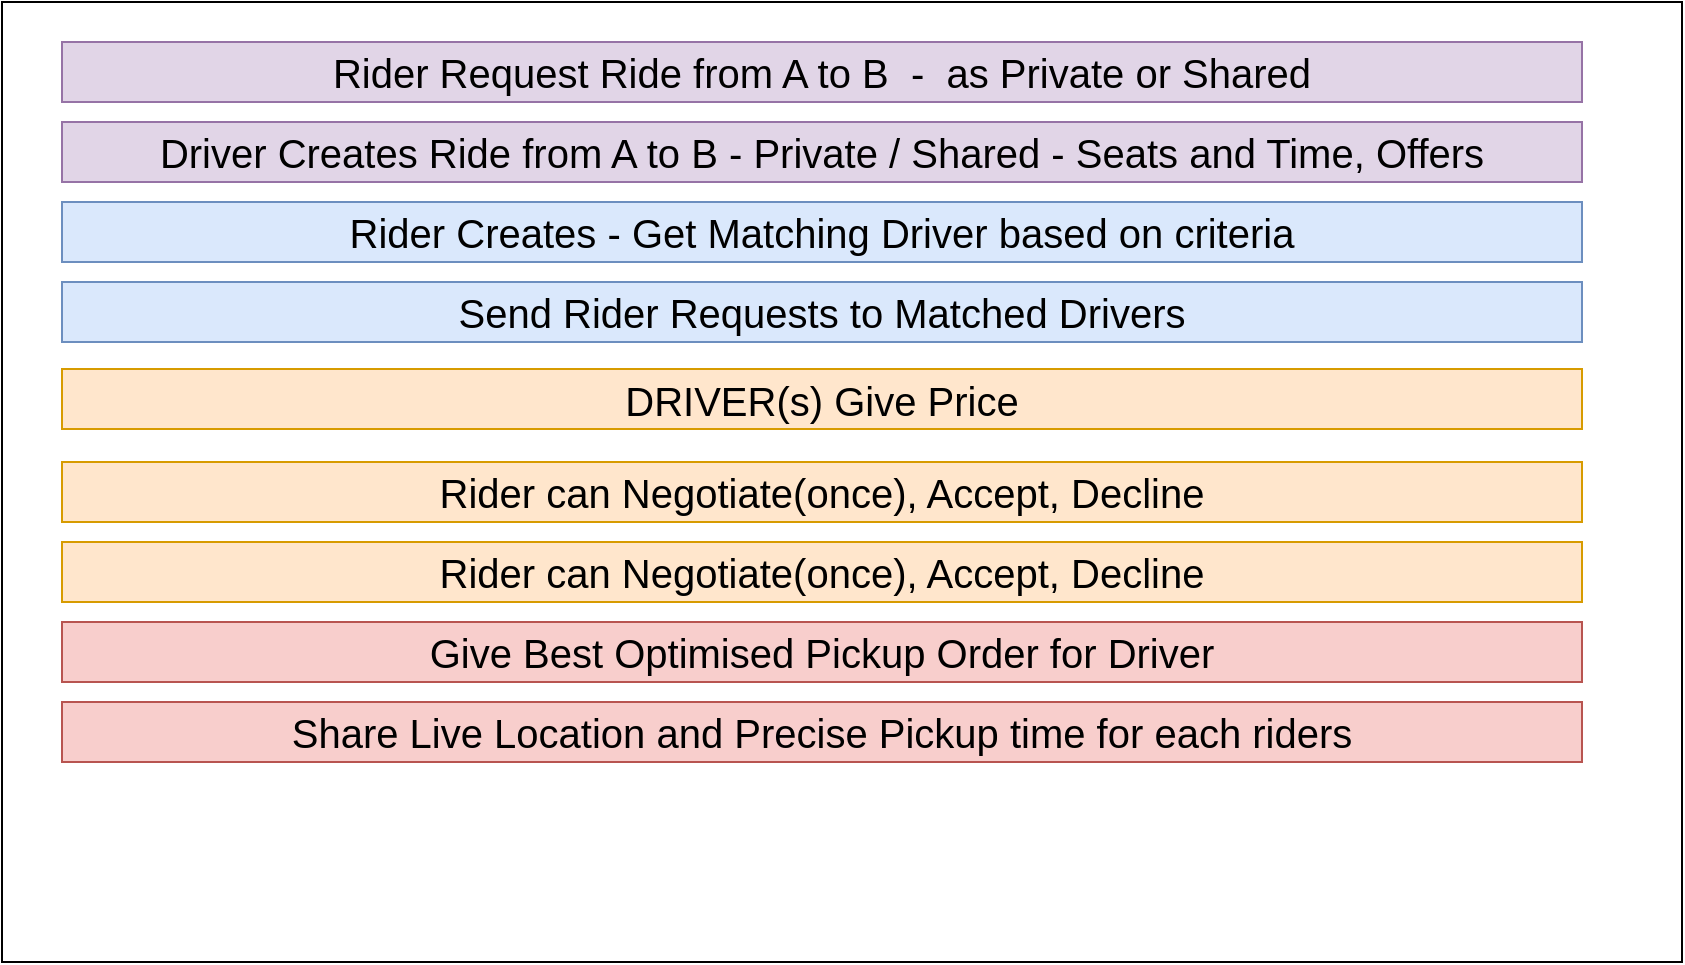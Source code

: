 <mxfile version="24.1.0" type="device" pages="11">
  <diagram id="7WXj8JDuGiYfdXPCsCQD" name="System Req">
    <mxGraphModel dx="1050" dy="621" grid="1" gridSize="10" guides="1" tooltips="1" connect="1" arrows="1" fold="1" page="1" pageScale="1" pageWidth="1169" pageHeight="827" math="0" shadow="0">
      <root>
        <mxCell id="0" />
        <mxCell id="1" parent="0" />
        <mxCell id="M7G9WE5bRWCCynzY97I6-2" value="" style="rounded=0;whiteSpace=wrap;html=1;" vertex="1" parent="1">
          <mxGeometry x="150" y="230" width="840" height="480" as="geometry" />
        </mxCell>
        <mxCell id="M7G9WE5bRWCCynzY97I6-3" value="&lt;font style=&quot;font-size: 20px;&quot;&gt;Rider Request Ride from A to B&amp;nbsp; -&amp;nbsp; as Private or Shared&lt;/font&gt;" style="text;html=1;align=center;verticalAlign=middle;whiteSpace=wrap;rounded=0;strokeColor=#9673a6;fillColor=#e1d5e7;" vertex="1" parent="1">
          <mxGeometry x="180" y="250" width="760" height="30" as="geometry" />
        </mxCell>
        <mxCell id="M7G9WE5bRWCCynzY97I6-5" value="&lt;span style=&quot;font-size: 20px;&quot;&gt;Driver Creates Ride from A to B - Private / Shared - Seats and Time, Offers&lt;/span&gt;" style="text;html=1;align=center;verticalAlign=middle;whiteSpace=wrap;rounded=0;strokeColor=#9673a6;fillColor=#e1d5e7;" vertex="1" parent="1">
          <mxGeometry x="180" y="290" width="760" height="30" as="geometry" />
        </mxCell>
        <mxCell id="M7G9WE5bRWCCynzY97I6-6" value="&lt;span style=&quot;font-size: 20px;&quot;&gt;Rider Creates - Get Matching Driver based on criteria&lt;/span&gt;" style="text;html=1;align=center;verticalAlign=middle;whiteSpace=wrap;rounded=0;strokeColor=#6c8ebf;fillColor=#dae8fc;" vertex="1" parent="1">
          <mxGeometry x="180" y="330" width="760" height="30" as="geometry" />
        </mxCell>
        <mxCell id="M7G9WE5bRWCCynzY97I6-7" value="&lt;span style=&quot;font-size: 20px;&quot;&gt;Send Rider Requests to Matched Drivers&lt;/span&gt;" style="text;html=1;align=center;verticalAlign=middle;whiteSpace=wrap;rounded=0;strokeColor=#6c8ebf;fillColor=#dae8fc;" vertex="1" parent="1">
          <mxGeometry x="180" y="370" width="760" height="30" as="geometry" />
        </mxCell>
        <mxCell id="M7G9WE5bRWCCynzY97I6-8" value="&lt;span style=&quot;font-size: 20px;&quot;&gt;DRIVER(s) Give Price&lt;/span&gt;" style="text;html=1;align=center;verticalAlign=middle;whiteSpace=wrap;rounded=0;strokeColor=#d79b00;fillColor=#ffe6cc;" vertex="1" parent="1">
          <mxGeometry x="180" y="413.5" width="760" height="30" as="geometry" />
        </mxCell>
        <mxCell id="M7G9WE5bRWCCynzY97I6-9" value="&lt;span style=&quot;font-size: 20px;&quot;&gt;Rider can Negotiate(once), Accept, Decline&lt;/span&gt;" style="text;html=1;align=center;verticalAlign=middle;whiteSpace=wrap;rounded=0;strokeColor=#d79b00;fillColor=#ffe6cc;" vertex="1" parent="1">
          <mxGeometry x="180" y="460" width="760" height="30" as="geometry" />
        </mxCell>
        <mxCell id="M7G9WE5bRWCCynzY97I6-10" value="&lt;span style=&quot;font-size: 20px;&quot;&gt;Rider can Negotiate(once), Accept, Decline&lt;/span&gt;" style="text;html=1;align=center;verticalAlign=middle;whiteSpace=wrap;rounded=0;strokeColor=#d79b00;fillColor=#ffe6cc;" vertex="1" parent="1">
          <mxGeometry x="180" y="500" width="760" height="30" as="geometry" />
        </mxCell>
        <mxCell id="M7G9WE5bRWCCynzY97I6-11" value="&lt;span style=&quot;font-size: 20px;&quot;&gt;Give Best Optimised Pickup Order for Driver&lt;/span&gt;" style="text;html=1;align=center;verticalAlign=middle;whiteSpace=wrap;rounded=0;strokeColor=#b85450;fillColor=#f8cecc;" vertex="1" parent="1">
          <mxGeometry x="180" y="540" width="760" height="30" as="geometry" />
        </mxCell>
        <mxCell id="M7G9WE5bRWCCynzY97I6-12" value="&lt;span style=&quot;font-size: 20px;&quot;&gt;Share Live Location and Precise Pickup time for each riders&lt;/span&gt;" style="text;html=1;align=center;verticalAlign=middle;whiteSpace=wrap;rounded=0;strokeColor=#b85450;fillColor=#f8cecc;" vertex="1" parent="1">
          <mxGeometry x="180" y="580" width="760" height="30" as="geometry" />
        </mxCell>
      </root>
    </mxGraphModel>
  </diagram>
  <diagram name="System Metrics - 3 years" id="J4LNNTTsyOPTW0rqgwtr">
    <mxGraphModel dx="1235" dy="731" grid="1" gridSize="10" guides="1" tooltips="1" connect="1" arrows="1" fold="1" page="1" pageScale="1" pageWidth="1169" pageHeight="827" math="0" shadow="0">
      <root>
        <mxCell id="G9mn0ud7zm3GEdQNirWN-0" />
        <mxCell id="G9mn0ud7zm3GEdQNirWN-1" parent="G9mn0ud7zm3GEdQNirWN-0" />
        <mxCell id="G9mn0ud7zm3GEdQNirWN-2" value="" style="rounded=0;whiteSpace=wrap;html=1;" vertex="1" parent="G9mn0ud7zm3GEdQNirWN-1">
          <mxGeometry x="155" y="230" width="840" height="400" as="geometry" />
        </mxCell>
        <mxCell id="G9mn0ud7zm3GEdQNirWN-3" value="&lt;font style=&quot;font-size: 20px;&quot;&gt;Everyone In Canada Takes 2 Rider as Rider Per week&lt;/font&gt;" style="text;html=1;align=center;verticalAlign=middle;whiteSpace=wrap;rounded=0;strokeColor=#b85450;fillColor=#f8cecc;" vertex="1" parent="G9mn0ud7zm3GEdQNirWN-1">
          <mxGeometry x="180" y="250" width="760" height="30" as="geometry" />
        </mxCell>
        <mxCell id="G9mn0ud7zm3GEdQNirWN-4" value="&lt;font style=&quot;font-size: 20px;&quot;&gt;2 * 7 * 4(AVG Seats per ride) = 60 Rides Per Driver&lt;/font&gt;" style="text;html=1;align=center;verticalAlign=middle;whiteSpace=wrap;rounded=0;strokeColor=#b85450;fillColor=#f8cecc;" vertex="1" parent="G9mn0ud7zm3GEdQNirWN-1">
          <mxGeometry x="180" y="290" width="760" height="30" as="geometry" />
        </mxCell>
        <mxCell id="G9mn0ud7zm3GEdQNirWN-5" value="&lt;font style=&quot;font-size: 20px;&quot;&gt;Canada Population 40 Million = 40 Million/ 60 =&amp;nbsp;&lt;span style=&quot;color: rgb(31, 31, 31); font-family: arial, sans-serif; text-align: start; text-wrap: nowrap; background-color: rgb(255, 255, 255);&quot;&gt;600000 At a Time&lt;/span&gt;&lt;/font&gt;" style="text;html=1;align=center;verticalAlign=middle;whiteSpace=wrap;rounded=0;strokeColor=#b85450;fillColor=#f8cecc;" vertex="1" parent="G9mn0ud7zm3GEdQNirWN-1">
          <mxGeometry x="180" y="330" width="760" height="30" as="geometry" />
        </mxCell>
        <mxCell id="G9mn0ud7zm3GEdQNirWN-6" value="&lt;span style=&quot;font-size: 20px;&quot;&gt;Map Drivers and Riders = 600000 * 2 = 1.2 Million To Map&lt;/span&gt;" style="text;html=1;align=center;verticalAlign=middle;whiteSpace=wrap;rounded=0;strokeColor=#b85450;fillColor=#f8cecc;" vertex="1" parent="G9mn0ud7zm3GEdQNirWN-1">
          <mxGeometry x="180" y="370" width="760" height="30" as="geometry" />
        </mxCell>
        <mxCell id="G9mn0ud7zm3GEdQNirWN-7" value="&lt;span style=&quot;font-size: 20px;&quot;&gt;Mapping by Lat, Lng (Uber H4) =&amp;nbsp; 1.2 *(64 bit lng, lat, UID) = 0.4 GB = 0.5 GB&lt;/span&gt;" style="text;html=1;align=center;verticalAlign=middle;whiteSpace=wrap;rounded=0;strokeColor=#b85450;fillColor=#f8cecc;" vertex="1" parent="G9mn0ud7zm3GEdQNirWN-1">
          <mxGeometry x="180" y="413.5" width="760" height="30" as="geometry" />
        </mxCell>
        <mxCell id="G9mn0ud7zm3GEdQNirWN-8" value="&lt;font style=&quot;font-size: 20px;&quot;&gt;600000 * 2 = 1,200,000 / week = 1,200,000 / 604800 (7days * 24hrs * 60 Minutes * 60 seconds) = 2 Requests / second&amp;nbsp; - Node.js can handle(express and fastify)= 15,000 Requests&lt;/font&gt;" style="text;html=1;align=center;verticalAlign=middle;whiteSpace=wrap;rounded=0;strokeColor=#b85450;fillColor=#f8cecc;" vertex="1" parent="G9mn0ud7zm3GEdQNirWN-1">
          <mxGeometry x="180" y="460" width="760" height="70" as="geometry" />
        </mxCell>
        <mxCell id="OwFSG694PbGphzNgWjli-0" value="&lt;font style=&quot;font-size: 20px;&quot;&gt;Estimated Metrics&lt;/font&gt;&lt;div&gt;&lt;font style=&quot;font-size: 20px;&quot;&gt;&lt;br&gt;&lt;/font&gt;&lt;/div&gt;" style="text;html=1;align=center;verticalAlign=middle;whiteSpace=wrap;rounded=0;strokeColor=#d6b656;fillColor=#fff2cc;" vertex="1" parent="G9mn0ud7zm3GEdQNirWN-1">
          <mxGeometry x="282.5" y="160" width="585" height="60" as="geometry" />
        </mxCell>
        <mxCell id="OQ87l0oP5_NzCqkPS-K8-0" value="&lt;span style=&quot;font-size: 20px;&quot;&gt;(1 * 3 / min req) * 600000 = 1.8 Million Requests - to give price&lt;br&gt;50% Gives Price -&amp;gt; 1 Million Request / expires 1 Min - Partition - Socket Server&lt;/span&gt;" style="text;html=1;align=center;verticalAlign=middle;whiteSpace=wrap;rounded=0;strokeColor=#b85450;fillColor=#f8cecc;" vertex="1" parent="G9mn0ud7zm3GEdQNirWN-1">
          <mxGeometry x="180" y="540" width="760" height="70" as="geometry" />
        </mxCell>
      </root>
    </mxGraphModel>
  </diagram>
  <diagram name="Ride Creation and Matching" id="tHfZmkUV6qh_iBw3xj14">
    <mxGraphModel dx="1500" dy="887" grid="1" gridSize="10" guides="1" tooltips="1" connect="1" arrows="1" fold="1" page="1" pageScale="1" pageWidth="1169" pageHeight="827" math="0" shadow="0">
      <root>
        <mxCell id="QwOYjF_X9rVGDqGiu0NT-0" />
        <mxCell id="QwOYjF_X9rVGDqGiu0NT-1" parent="QwOYjF_X9rVGDqGiu0NT-0" />
        <mxCell id="QwOYjF_X9rVGDqGiu0NT-2" value="" style="rounded=0;whiteSpace=wrap;html=1;" vertex="1" parent="QwOYjF_X9rVGDqGiu0NT-1">
          <mxGeometry x="160" y="80" width="840" height="110" as="geometry" />
        </mxCell>
        <mxCell id="QwOYjF_X9rVGDqGiu0NT-3" value="&lt;span style=&quot;font-size: 20px;&quot;&gt;Driver Ride Details is stored in DB&lt;/span&gt;" style="text;html=1;align=center;verticalAlign=middle;whiteSpace=wrap;rounded=0;strokeColor=#9673a6;fillColor=#e1d5e7;" vertex="1" parent="QwOYjF_X9rVGDqGiu0NT-1">
          <mxGeometry x="185" y="100" width="760" height="30" as="geometry" />
        </mxCell>
        <mxCell id="QwOYjF_X9rVGDqGiu0NT-4" value="&lt;font style=&quot;font-size: 20px;&quot;&gt;Store Ride Source (Lat, Lng), stops, Destination in Memory (Uber H3)&lt;/font&gt;" style="text;html=1;align=center;verticalAlign=middle;whiteSpace=wrap;rounded=0;strokeColor=#9673a6;fillColor=#e1d5e7;" vertex="1" parent="QwOYjF_X9rVGDqGiu0NT-1">
          <mxGeometry x="185" y="140" width="760" height="30" as="geometry" />
        </mxCell>
        <mxCell id="QwOYjF_X9rVGDqGiu0NT-9" value="&lt;div&gt;&lt;font style=&quot;font-size: 20px;&quot;&gt;Driver Creates&lt;/font&gt;&lt;span style=&quot;background-color: initial; font-size: 20px;&quot;&gt;&amp;nbsp;Ride&lt;/span&gt;&lt;/div&gt;" style="text;html=1;align=center;verticalAlign=middle;whiteSpace=wrap;rounded=0;strokeColor=#d6b656;fillColor=#fff2cc;" vertex="1" parent="QwOYjF_X9rVGDqGiu0NT-1">
          <mxGeometry x="287.5" y="10" width="585" height="60" as="geometry" />
        </mxCell>
        <mxCell id="cdXTfyoCkTl0B1bzeLfE-0" value="" style="shape=image;verticalLabelPosition=bottom;labelBackgroundColor=default;verticalAlign=top;aspect=fixed;imageAspect=0;image=https://blog.uber-cdn.com/cdn-cgi/image/width=2160,quality=80,onerror=redirect,format=auto/wp-content/uploads/2022/08/image6-1-280x300-1.png;" vertex="1" parent="QwOYjF_X9rVGDqGiu0NT-1">
          <mxGeometry x="40" y="200" width="313.6" height="336" as="geometry" />
        </mxCell>
        <mxCell id="cdXTfyoCkTl0B1bzeLfE-5" value="" style="rounded=0;whiteSpace=wrap;html=1;" vertex="1" parent="QwOYjF_X9rVGDqGiu0NT-1">
          <mxGeometry x="390" y="320" width="840" height="110" as="geometry" />
        </mxCell>
        <mxCell id="cdXTfyoCkTl0B1bzeLfE-6" value="&lt;span style=&quot;font-size: 20px;&quot;&gt;Rider Ride Details Stored in DB&lt;/span&gt;" style="text;html=1;align=center;verticalAlign=middle;whiteSpace=wrap;rounded=0;strokeColor=#9673a6;fillColor=#e1d5e7;" vertex="1" parent="QwOYjF_X9rVGDqGiu0NT-1">
          <mxGeometry x="415" y="340" width="760" height="30" as="geometry" />
        </mxCell>
        <mxCell id="cdXTfyoCkTl0B1bzeLfE-7" value="&lt;span style=&quot;font-size: 20px;&quot;&gt;Put Ride into Slots and Do Find Nearby&amp;nbsp;&lt;/span&gt;" style="text;html=1;align=center;verticalAlign=middle;whiteSpace=wrap;rounded=0;strokeColor=#9673a6;fillColor=#e1d5e7;" vertex="1" parent="QwOYjF_X9rVGDqGiu0NT-1">
          <mxGeometry x="415" y="380" width="760" height="30" as="geometry" />
        </mxCell>
        <mxCell id="cdXTfyoCkTl0B1bzeLfE-8" value="&lt;div&gt;&lt;span style=&quot;font-size: 20px;&quot;&gt;Rider Creates Ride&lt;/span&gt;&lt;/div&gt;" style="text;html=1;align=center;verticalAlign=middle;whiteSpace=wrap;rounded=0;strokeColor=#d6b656;fillColor=#fff2cc;" vertex="1" parent="QwOYjF_X9rVGDqGiu0NT-1">
          <mxGeometry x="517.5" y="250" width="585" height="60" as="geometry" />
        </mxCell>
      </root>
    </mxGraphModel>
  </diagram>
  <diagram name="Negotiations" id="qVwg7skJgLloIp_m-7Od">
    <mxGraphModel dx="1400" dy="828" grid="1" gridSize="10" guides="1" tooltips="1" connect="1" arrows="1" fold="1" page="1" pageScale="1" pageWidth="1169" pageHeight="827" math="0" shadow="0">
      <root>
        <mxCell id="fncRyRfsCrRVPL64Wrku-0" />
        <mxCell id="fncRyRfsCrRVPL64Wrku-1" parent="fncRyRfsCrRVPL64Wrku-0" />
        <mxCell id="fncRyRfsCrRVPL64Wrku-9" value="&lt;span style=&quot;font-size: 20px;&quot;&gt;Negotiation Engine - WebSockets&lt;/span&gt;" style="text;html=1;align=center;verticalAlign=middle;whiteSpace=wrap;rounded=0;strokeColor=#d6b656;fillColor=#fff2cc;" vertex="1" parent="fncRyRfsCrRVPL64Wrku-1">
          <mxGeometry x="282.5" y="160" width="585" height="60" as="geometry" />
        </mxCell>
        <mxCell id="WUrKmTdTuijBmG8ocWHS-1" value="&lt;span style=&quot;font-size: 20px;&quot;&gt;Partition Based on geo Hash and User ID&lt;/span&gt;" style="text;html=1;align=center;verticalAlign=middle;whiteSpace=wrap;rounded=0;strokeColor=#666666;fillColor=#f5f5f5;fontColor=#333333;" vertex="1" parent="fncRyRfsCrRVPL64Wrku-1">
          <mxGeometry x="240" y="370" width="760" height="70" as="geometry" />
        </mxCell>
        <mxCell id="WUrKmTdTuijBmG8ocWHS-2" value="1" style="whiteSpace=wrap;html=1;aspect=fixed;" vertex="1" parent="fncRyRfsCrRVPL64Wrku-1">
          <mxGeometry x="350" y="480" width="80" height="80" as="geometry" />
        </mxCell>
        <mxCell id="WUrKmTdTuijBmG8ocWHS-3" value="2" style="whiteSpace=wrap;html=1;aspect=fixed;" vertex="1" parent="fncRyRfsCrRVPL64Wrku-1">
          <mxGeometry x="470" y="480" width="80" height="80" as="geometry" />
        </mxCell>
        <mxCell id="WUrKmTdTuijBmG8ocWHS-4" value="3" style="whiteSpace=wrap;html=1;aspect=fixed;" vertex="1" parent="fncRyRfsCrRVPL64Wrku-1">
          <mxGeometry x="590" y="480" width="80" height="80" as="geometry" />
        </mxCell>
        <mxCell id="Assep8JKvY0f0DZ6tEqv-0" value="&lt;span style=&quot;font-size: 20px;&quot;&gt;(1 * 3 / min req) * 600000 = 1.8 Million Requests - to give price&lt;br&gt;50% Gives Price -&amp;gt; 1 Million Request / expires 1 Min - Partition - Socket Server&lt;/span&gt;" style="text;html=1;align=center;verticalAlign=middle;whiteSpace=wrap;rounded=0;strokeColor=#b85450;fillColor=#f8cecc;" vertex="1" parent="fncRyRfsCrRVPL64Wrku-1">
          <mxGeometry x="220" y="260" width="760" height="70" as="geometry" />
        </mxCell>
        <mxCell id="Assep8JKvY0f0DZ6tEqv-1" value="4" style="whiteSpace=wrap;html=1;aspect=fixed;" vertex="1" parent="fncRyRfsCrRVPL64Wrku-1">
          <mxGeometry x="710" y="480" width="80" height="80" as="geometry" />
        </mxCell>
        <mxCell id="Assep8JKvY0f0DZ6tEqv-2" value="N" style="whiteSpace=wrap;html=1;aspect=fixed;" vertex="1" parent="fncRyRfsCrRVPL64Wrku-1">
          <mxGeometry x="880" y="480" width="80" height="80" as="geometry" />
        </mxCell>
      </root>
    </mxGraphModel>
  </diagram>
  <diagram id="5IwecD23jWg1Y0YPlJgn" name="APP_FLOW">
    <mxGraphModel dx="1050" dy="621" grid="1" gridSize="10" guides="1" tooltips="1" connect="1" arrows="1" fold="1" page="1" pageScale="1" pageWidth="1169" pageHeight="827" math="0" shadow="0">
      <root>
        <mxCell id="0" />
        <mxCell id="1" parent="0" />
        <mxCell id="MGrl8y6KWlKm3sHyv69t-1" value="Smart Ride Share App&lt;br&gt;App - User Flow" style="rounded=0;whiteSpace=wrap;html=1;" parent="1" vertex="1">
          <mxGeometry x="460" y="10" width="180" height="60" as="geometry" />
        </mxCell>
        <mxCell id="MGrl8y6KWlKm3sHyv69t-2" value="USER -APP" style="verticalLabelPosition=bottom;html=1;verticalAlign=top;align=center;strokeColor=none;fillColor=#00BEF2;shape=mxgraph.azure.mobile;pointerEvents=1;" parent="1" vertex="1">
          <mxGeometry x="20" y="80" width="60" height="100" as="geometry" />
        </mxCell>
        <mxCell id="MGrl8y6KWlKm3sHyv69t-3" style="edgeStyle=orthogonalEdgeStyle;rounded=0;orthogonalLoop=1;jettySize=auto;html=1;entryX=0.058;entryY=0.553;entryDx=0;entryDy=0;entryPerimeter=0;" parent="1" source="MGrl8y6KWlKm3sHyv69t-4" target="MGrl8y6KWlKm3sHyv69t-5" edge="1">
          <mxGeometry relative="1" as="geometry" />
        </mxCell>
        <mxCell id="MGrl8y6KWlKm3sHyv69t-4" value="" style="shape=actor;whiteSpace=wrap;html=1;" parent="1" vertex="1">
          <mxGeometry x="30" y="100" width="40" height="60" as="geometry" />
        </mxCell>
        <mxCell id="MGrl8y6KWlKm3sHyv69t-5" value="" style="verticalLabelPosition=bottom;verticalAlign=top;html=1;shadow=0;dashed=0;strokeWidth=1;shape=mxgraph.android.phone2;strokeColor=#c0c0c0;" parent="1" vertex="1">
          <mxGeometry x="100" y="30" width="130" height="270" as="geometry" />
        </mxCell>
        <mxCell id="MGrl8y6KWlKm3sHyv69t-6" style="edgeStyle=orthogonalEdgeStyle;rounded=0;orthogonalLoop=1;jettySize=auto;html=1;entryX=0.447;entryY=-0.009;entryDx=0;entryDy=0;entryPerimeter=0;" parent="1" source="MGrl8y6KWlKm3sHyv69t-7" target="MGrl8y6KWlKm3sHyv69t-17" edge="1">
          <mxGeometry relative="1" as="geometry">
            <Array as="points">
              <mxPoint x="10" y="60" />
              <mxPoint x="10" y="230" />
              <mxPoint x="74" y="230" />
            </Array>
          </mxGeometry>
        </mxCell>
        <mxCell id="MGrl8y6KWlKm3sHyv69t-7" value="REGISTER" style="rounded=0;whiteSpace=wrap;html=1;" parent="1" vertex="1">
          <mxGeometry x="115" y="50" width="105" height="20" as="geometry" />
        </mxCell>
        <mxCell id="MGrl8y6KWlKm3sHyv69t-8" style="edgeStyle=orthogonalEdgeStyle;rounded=0;orthogonalLoop=1;jettySize=auto;html=1;entryX=0.508;entryY=0.006;entryDx=0;entryDy=0;entryPerimeter=0;" parent="1" source="MGrl8y6KWlKm3sHyv69t-9" target="MGrl8y6KWlKm3sHyv69t-23" edge="1">
          <mxGeometry relative="1" as="geometry">
            <Array as="points">
              <mxPoint x="90" y="90" />
              <mxPoint x="90" y="290" />
              <mxPoint x="232" y="290" />
              <mxPoint x="232" y="311" />
            </Array>
          </mxGeometry>
        </mxCell>
        <mxCell id="MGrl8y6KWlKm3sHyv69t-9" value="LOGIN&lt;span style=&quot;color: rgba(0, 0, 0, 0); font-family: monospace; font-size: 0px; text-align: start;&quot;&gt;%3CmxGraphModel%3E%3Croot%3E%3CmxCell%20id%3D%220%22%2F%3E%3CmxCell%20id%3D%221%22%20parent%3D%220%22%2F%3E%3CmxCell%20id%3D%222%22%20value%3D%22REGISTER%22%20style%3D%22rounded%3D0%3BwhiteSpace%3Dwrap%3Bhtml%3D1%3B%22%20vertex%3D%221%22%20parent%3D%221%22%3E%3CmxGeometry%20x%3D%22115%22%20y%3D%2250%22%20width%3D%2270%22%20height%3D%2220%22%20as%3D%22geometry%22%2F%3E%3C%2FmxCell%3E%3C%2Froot%3E%3C%2FmxGraphModel%3E&lt;/span&gt;" style="rounded=0;whiteSpace=wrap;html=1;" parent="1" vertex="1">
          <mxGeometry x="115" y="80" width="105" height="20" as="geometry" />
        </mxCell>
        <mxCell id="MGrl8y6KWlKm3sHyv69t-10" style="edgeStyle=orthogonalEdgeStyle;rounded=0;orthogonalLoop=1;jettySize=auto;html=1;exitX=0.5;exitY=1;exitDx=0;exitDy=0;" parent="1" source="MGrl8y6KWlKm3sHyv69t-12" edge="1">
          <mxGeometry relative="1" as="geometry">
            <mxPoint x="167.5" y="110" as="targetPoint" />
          </mxGeometry>
        </mxCell>
        <mxCell id="MGrl8y6KWlKm3sHyv69t-11" style="edgeStyle=orthogonalEdgeStyle;rounded=0;orthogonalLoop=1;jettySize=auto;html=1;entryX=0.014;entryY=0.44;entryDx=0;entryDy=0;entryPerimeter=0;" parent="1" source="MGrl8y6KWlKm3sHyv69t-12" edge="1">
          <mxGeometry relative="1" as="geometry">
            <mxPoint x="281.68" y="119.8" as="targetPoint" />
          </mxGeometry>
        </mxCell>
        <mxCell id="MGrl8y6KWlKm3sHyv69t-12" value="ID VERIFICATION" style="rounded=0;whiteSpace=wrap;html=1;" parent="1" vertex="1">
          <mxGeometry x="115" y="110" width="105" height="20" as="geometry" />
        </mxCell>
        <mxCell id="MGrl8y6KWlKm3sHyv69t-13" style="edgeStyle=orthogonalEdgeStyle;rounded=0;orthogonalLoop=1;jettySize=auto;html=1;entryX=0.507;entryY=0.004;entryDx=0;entryDy=0;entryPerimeter=0;" parent="1" source="MGrl8y6KWlKm3sHyv69t-14" target="MGrl8y6KWlKm3sHyv69t-30" edge="1">
          <mxGeometry relative="1" as="geometry">
            <Array as="points">
              <mxPoint x="250" y="150" />
              <mxPoint x="250" y="240" />
              <mxPoint x="371" y="240" />
            </Array>
          </mxGeometry>
        </mxCell>
        <mxCell id="MGrl8y6KWlKm3sHyv69t-14" value="POST RIDE" style="rounded=0;whiteSpace=wrap;html=1;" parent="1" vertex="1">
          <mxGeometry x="115" y="140" width="105" height="20" as="geometry" />
        </mxCell>
        <mxCell id="MGrl8y6KWlKm3sHyv69t-15" style="edgeStyle=orthogonalEdgeStyle;rounded=0;orthogonalLoop=1;jettySize=auto;html=1;entryX=0.461;entryY=-0.003;entryDx=0;entryDy=0;entryPerimeter=0;" parent="1" source="MGrl8y6KWlKm3sHyv69t-16" target="MGrl8y6KWlKm3sHyv69t-52" edge="1">
          <mxGeometry relative="1" as="geometry">
            <Array as="points">
              <mxPoint x="160" y="480" />
            </Array>
          </mxGeometry>
        </mxCell>
        <mxCell id="MGrl8y6KWlKm3sHyv69t-16" value="SEARCH RIDE" style="rounded=0;whiteSpace=wrap;html=1;" parent="1" vertex="1">
          <mxGeometry x="115" y="170" width="105" height="20" as="geometry" />
        </mxCell>
        <mxCell id="MGrl8y6KWlKm3sHyv69t-17" value="REGISTER" style="verticalLabelPosition=bottom;verticalAlign=top;html=1;shadow=0;dashed=0;strokeWidth=1;shape=mxgraph.android.phone2;strokeColor=#c0c0c0;" parent="1" vertex="1">
          <mxGeometry x="20" y="300" width="120" height="170" as="geometry" />
        </mxCell>
        <mxCell id="MGrl8y6KWlKm3sHyv69t-18" value="Phone Number" style="rounded=0;whiteSpace=wrap;html=1;" parent="1" vertex="1">
          <mxGeometry x="27.5" y="330" width="105" height="20" as="geometry" />
        </mxCell>
        <mxCell id="MGrl8y6KWlKm3sHyv69t-19" value="OTP" style="rounded=0;whiteSpace=wrap;html=1;" parent="1" vertex="1">
          <mxGeometry x="27.5" y="360" width="105" height="20" as="geometry" />
        </mxCell>
        <mxCell id="MGrl8y6KWlKm3sHyv69t-20" value="Email" style="rounded=0;whiteSpace=wrap;html=1;" parent="1" vertex="1">
          <mxGeometry x="27.5" y="390" width="105" height="20" as="geometry" />
        </mxCell>
        <mxCell id="MGrl8y6KWlKm3sHyv69t-21" value="Name" style="rounded=0;whiteSpace=wrap;html=1;" parent="1" vertex="1">
          <mxGeometry x="27.5" y="430" width="105" height="20" as="geometry" />
        </mxCell>
        <mxCell id="MGrl8y6KWlKm3sHyv69t-22" value="" style="endArrow=none;dashed=1;html=1;dashPattern=1 3;strokeWidth=2;rounded=0;exitX=0.5;exitY=1;exitDx=0;exitDy=0;entryX=0.5;entryY=0;entryDx=0;entryDy=0;" parent="1" source="MGrl8y6KWlKm3sHyv69t-20" target="MGrl8y6KWlKm3sHyv69t-21" edge="1">
          <mxGeometry width="50" height="50" relative="1" as="geometry">
            <mxPoint x="230" y="260" as="sourcePoint" />
            <mxPoint x="280" y="210" as="targetPoint" />
          </mxGeometry>
        </mxCell>
        <mxCell id="MGrl8y6KWlKm3sHyv69t-23" value="LOGIN" style="verticalLabelPosition=bottom;verticalAlign=top;html=1;shadow=0;dashed=0;strokeWidth=1;shape=mxgraph.android.phone2;strokeColor=#c0c0c0;" parent="1" vertex="1">
          <mxGeometry x="170" y="310" width="120" height="170" as="geometry" />
        </mxCell>
        <mxCell id="MGrl8y6KWlKm3sHyv69t-24" value="Phone Number" style="rounded=0;whiteSpace=wrap;html=1;" parent="1" vertex="1">
          <mxGeometry x="176.25" y="380" width="105" height="20" as="geometry" />
        </mxCell>
        <mxCell id="MGrl8y6KWlKm3sHyv69t-25" value="OTP" style="rounded=0;whiteSpace=wrap;html=1;" parent="1" vertex="1">
          <mxGeometry x="176.25" y="410" width="105" height="20" as="geometry" />
        </mxCell>
        <mxCell id="MGrl8y6KWlKm3sHyv69t-26" value="SELFI" style="sketch=0;aspect=fixed;html=1;points=[];align=center;image;fontSize=12;image=img/lib/mscae/Person.svg;" parent="1" vertex="1">
          <mxGeometry x="332.6" y="160" width="14.8" height="20" as="geometry" />
        </mxCell>
        <mxCell id="MGrl8y6KWlKm3sHyv69t-27" value="" style="edgeStyle=orthogonalEdgeStyle;rounded=0;orthogonalLoop=1;jettySize=auto;html=1;" parent="1" source="MGrl8y6KWlKm3sHyv69t-28" target="MGrl8y6KWlKm3sHyv69t-26" edge="1">
          <mxGeometry relative="1" as="geometry" />
        </mxCell>
        <mxCell id="MGrl8y6KWlKm3sHyv69t-28" value="ID WITH PIC" style="html=1;outlineConnect=0;whiteSpace=wrap;fillColor=#CCCCFF;shape=mxgraph.archimate3.application;appType=driver;archiType=oct;" parent="1" vertex="1">
          <mxGeometry x="291.25" y="62.5" width="97.5" height="55" as="geometry" />
        </mxCell>
        <mxCell id="MGrl8y6KWlKm3sHyv69t-29" value="VERIFICATION" style="endArrow=classic;startArrow=classic;html=1;fontFamily=Helvetica;fontSize=11;fontColor=default;align=center;strokeColor=default;" parent="1" source="MGrl8y6KWlKm3sHyv69t-26" target="MGrl8y6KWlKm3sHyv69t-28" edge="1">
          <mxGeometry width="100" height="100" relative="1" as="geometry">
            <mxPoint x="240" y="230" as="sourcePoint" />
            <mxPoint x="340" y="130" as="targetPoint" />
          </mxGeometry>
        </mxCell>
        <mxCell id="MGrl8y6KWlKm3sHyv69t-30" value="POST RIDE - AS DRIVER" style="verticalLabelPosition=bottom;verticalAlign=top;html=1;shadow=0;dashed=0;strokeWidth=1;shape=mxgraph.android.phone2;strokeColor=#c0c0c0;" parent="1" vertex="1">
          <mxGeometry x="310" y="320" width="120" height="170" as="geometry" />
        </mxCell>
        <mxCell id="MGrl8y6KWlKm3sHyv69t-31" style="edgeStyle=orthogonalEdgeStyle;rounded=0;orthogonalLoop=1;jettySize=auto;html=1;entryX=0;entryY=0.5;entryDx=0;entryDy=0;" parent="1" source="MGrl8y6KWlKm3sHyv69t-32" target="MGrl8y6KWlKm3sHyv69t-37" edge="1">
          <mxGeometry relative="1" as="geometry">
            <Array as="points">
              <mxPoint x="440" y="360" />
              <mxPoint x="440" y="260" />
              <mxPoint x="470" y="260" />
            </Array>
          </mxGeometry>
        </mxCell>
        <mxCell id="MGrl8y6KWlKm3sHyv69t-32" value="ID VERIFIED" style="rounded=0;whiteSpace=wrap;html=1;" parent="1" vertex="1">
          <mxGeometry x="317.5" y="350" width="105" height="20" as="geometry" />
        </mxCell>
        <mxCell id="MGrl8y6KWlKm3sHyv69t-33" style="edgeStyle=orthogonalEdgeStyle;rounded=0;orthogonalLoop=1;jettySize=auto;html=1;entryX=1.003;entryY=0.512;entryDx=0;entryDy=0;entryPerimeter=0;" parent="1" source="MGrl8y6KWlKm3sHyv69t-37" edge="1">
          <mxGeometry relative="1" as="geometry">
            <Array as="points">
              <mxPoint x="530" y="180" />
              <mxPoint x="440" y="180" />
              <mxPoint x="440" y="132" />
            </Array>
            <mxPoint x="400.36" y="132.04" as="targetPoint" />
          </mxGeometry>
        </mxCell>
        <mxCell id="MGrl8y6KWlKm3sHyv69t-34" value="NO" style="edgeLabel;html=1;align=center;verticalAlign=middle;resizable=0;points=[];" parent="MGrl8y6KWlKm3sHyv69t-33" vertex="1" connectable="0">
          <mxGeometry x="-0.085" y="-1" relative="1" as="geometry">
            <mxPoint as="offset" />
          </mxGeometry>
        </mxCell>
        <mxCell id="MGrl8y6KWlKm3sHyv69t-35" style="edgeStyle=orthogonalEdgeStyle;rounded=0;orthogonalLoop=1;jettySize=auto;html=1;" parent="1" source="MGrl8y6KWlKm3sHyv69t-37" target="MGrl8y6KWlKm3sHyv69t-38" edge="1">
          <mxGeometry relative="1" as="geometry">
            <Array as="points">
              <mxPoint x="530" y="380" />
              <mxPoint x="370" y="380" />
            </Array>
          </mxGeometry>
        </mxCell>
        <mxCell id="MGrl8y6KWlKm3sHyv69t-36" value="YES" style="edgeLabel;html=1;align=center;verticalAlign=middle;resizable=0;points=[];" parent="MGrl8y6KWlKm3sHyv69t-35" vertex="1" connectable="0">
          <mxGeometry x="-0.808" relative="1" as="geometry">
            <mxPoint as="offset" />
          </mxGeometry>
        </mxCell>
        <mxCell id="MGrl8y6KWlKm3sHyv69t-37" value="VERIFIED" style="rhombus;whiteSpace=wrap;html=1;" parent="1" vertex="1">
          <mxGeometry x="490" y="220" width="80" height="80" as="geometry" />
        </mxCell>
        <mxCell id="MGrl8y6KWlKm3sHyv69t-38" value="RIDE DETAILS" style="rounded=0;whiteSpace=wrap;html=1;" parent="1" vertex="1">
          <mxGeometry x="317.5" y="400" width="105" height="20" as="geometry" />
        </mxCell>
        <mxCell id="MGrl8y6KWlKm3sHyv69t-39" style="edgeStyle=orthogonalEdgeStyle;rounded=0;orthogonalLoop=1;jettySize=auto;html=1;exitX=-0.013;exitY=0.534;exitDx=0;exitDy=0;exitPerimeter=0;" parent="1" source="MGrl8y6KWlKm3sHyv69t-30" target="MGrl8y6KWlKm3sHyv69t-40" edge="1">
          <mxGeometry relative="1" as="geometry">
            <Array as="points">
              <mxPoint x="300" y="411" />
              <mxPoint x="300" y="615" />
            </Array>
          </mxGeometry>
        </mxCell>
        <mxCell id="MGrl8y6KWlKm3sHyv69t-40" value="RIDE DETAILS" style="verticalLabelPosition=bottom;verticalAlign=top;html=1;shadow=0;dashed=0;strokeWidth=1;shape=mxgraph.android.phone2;strokeColor=#c0c0c0;" parent="1" vertex="1">
          <mxGeometry x="162.5" y="500" width="120" height="270" as="geometry" />
        </mxCell>
        <mxCell id="MGrl8y6KWlKm3sHyv69t-41" value="CAR" style="rounded=0;whiteSpace=wrap;html=1;" parent="1" vertex="1">
          <mxGeometry x="170" y="520" width="105" height="20" as="geometry" />
        </mxCell>
        <mxCell id="MGrl8y6KWlKm3sHyv69t-42" value="Start" style="rounded=0;whiteSpace=wrap;html=1;" parent="1" vertex="1">
          <mxGeometry x="170" y="550" width="105" height="20" as="geometry" />
        </mxCell>
        <mxCell id="MGrl8y6KWlKm3sHyv69t-43" value="Destination" style="rounded=0;whiteSpace=wrap;html=1;" parent="1" vertex="1">
          <mxGeometry x="170" y="580" width="105" height="20" as="geometry" />
        </mxCell>
        <mxCell id="MGrl8y6KWlKm3sHyv69t-44" value="Stops" style="rounded=0;whiteSpace=wrap;html=1;" parent="1" vertex="1">
          <mxGeometry x="170" y="610" width="105" height="20" as="geometry" />
        </mxCell>
        <mxCell id="MGrl8y6KWlKm3sHyv69t-45" value="Date" style="rounded=0;whiteSpace=wrap;html=1;" parent="1" vertex="1">
          <mxGeometry x="170" y="640" width="105" height="20" as="geometry" />
        </mxCell>
        <mxCell id="MGrl8y6KWlKm3sHyv69t-46" value="Time" style="rounded=0;whiteSpace=wrap;html=1;" parent="1" vertex="1">
          <mxGeometry x="170" y="670" width="105" height="20" as="geometry" />
        </mxCell>
        <mxCell id="MGrl8y6KWlKm3sHyv69t-47" value="etc" style="rounded=0;whiteSpace=wrap;html=1;" parent="1" vertex="1">
          <mxGeometry x="170" y="720" width="105" height="20" as="geometry" />
        </mxCell>
        <mxCell id="MGrl8y6KWlKm3sHyv69t-48" value="" style="endArrow=none;dashed=1;html=1;dashPattern=1 3;strokeWidth=2;rounded=0;" parent="1" source="MGrl8y6KWlKm3sHyv69t-47" target="MGrl8y6KWlKm3sHyv69t-46" edge="1">
          <mxGeometry width="50" height="50" relative="1" as="geometry">
            <mxPoint x="212.5" y="730" as="sourcePoint" />
            <mxPoint x="262.5" y="680" as="targetPoint" />
          </mxGeometry>
        </mxCell>
        <mxCell id="MGrl8y6KWlKm3sHyv69t-49" style="edgeStyle=orthogonalEdgeStyle;rounded=0;orthogonalLoop=1;jettySize=auto;html=1;entryX=0;entryY=0.5;entryDx=0;entryDy=0;" parent="1" source="MGrl8y6KWlKm3sHyv69t-51" target="MGrl8y6KWlKm3sHyv69t-58" edge="1">
          <mxGeometry relative="1" as="geometry" />
        </mxCell>
        <mxCell id="MGrl8y6KWlKm3sHyv69t-50" value="RIDE&amp;nbsp; REQ" style="edgeLabel;html=1;align=center;verticalAlign=middle;resizable=0;points=[];" parent="MGrl8y6KWlKm3sHyv69t-49" vertex="1" connectable="0">
          <mxGeometry x="-0.277" y="-3" relative="1" as="geometry">
            <mxPoint as="offset" />
          </mxGeometry>
        </mxCell>
        <mxCell id="MGrl8y6KWlKm3sHyv69t-51" value="POST RIDE" style="rounded=0;whiteSpace=wrap;html=1;" parent="1" vertex="1">
          <mxGeometry x="317.5" y="440" width="105" height="20" as="geometry" />
        </mxCell>
        <mxCell id="MGrl8y6KWlKm3sHyv69t-52" value="SEARCH RIDE" style="verticalLabelPosition=bottom;verticalAlign=top;html=1;shadow=0;dashed=0;strokeWidth=1;shape=mxgraph.android.phone2;strokeColor=#c0c0c0;" parent="1" vertex="1">
          <mxGeometry x="30" y="520" width="120" height="200" as="geometry" />
        </mxCell>
        <mxCell id="MGrl8y6KWlKm3sHyv69t-53" value="Start" style="rounded=0;whiteSpace=wrap;html=1;" parent="1" vertex="1">
          <mxGeometry x="37.5" y="550" width="105" height="20" as="geometry" />
        </mxCell>
        <mxCell id="MGrl8y6KWlKm3sHyv69t-54" value="Destination" style="rounded=0;whiteSpace=wrap;html=1;" parent="1" vertex="1">
          <mxGeometry x="37.5" y="580" width="105" height="20" as="geometry" />
        </mxCell>
        <mxCell id="MGrl8y6KWlKm3sHyv69t-55" value="Date" style="rounded=0;whiteSpace=wrap;html=1;" parent="1" vertex="1">
          <mxGeometry x="37.5" y="610" width="105" height="20" as="geometry" />
        </mxCell>
        <mxCell id="MGrl8y6KWlKm3sHyv69t-56" value="Time" style="rounded=0;whiteSpace=wrap;html=1;" parent="1" vertex="1">
          <mxGeometry x="37.5" y="640" width="105" height="20" as="geometry" />
        </mxCell>
        <mxCell id="MGrl8y6KWlKm3sHyv69t-57" style="edgeStyle=orthogonalEdgeStyle;rounded=0;orthogonalLoop=1;jettySize=auto;html=1;entryX=0.494;entryY=1.015;entryDx=0;entryDy=0;entryPerimeter=0;" parent="1" source="MGrl8y6KWlKm3sHyv69t-58" target="MGrl8y6KWlKm3sHyv69t-64" edge="1">
          <mxGeometry relative="1" as="geometry" />
        </mxCell>
        <mxCell id="MGrl8y6KWlKm3sHyv69t-58" value="" style="image;html=1;image=img/lib/clip_art/networking/Cloud_Server_128x128.png" parent="1" vertex="1">
          <mxGeometry x="545" y="410" width="80" height="80" as="geometry" />
        </mxCell>
        <mxCell id="MGrl8y6KWlKm3sHyv69t-59" style="edgeStyle=orthogonalEdgeStyle;rounded=0;orthogonalLoop=1;jettySize=auto;html=1;" parent="1" source="MGrl8y6KWlKm3sHyv69t-61" target="MGrl8y6KWlKm3sHyv69t-58" edge="1">
          <mxGeometry relative="1" as="geometry">
            <Array as="points">
              <mxPoint x="90" y="790" />
              <mxPoint x="580" y="790" />
            </Array>
          </mxGeometry>
        </mxCell>
        <mxCell id="MGrl8y6KWlKm3sHyv69t-60" value="SEARCH REQ" style="edgeLabel;html=1;align=center;verticalAlign=middle;resizable=0;points=[];" parent="MGrl8y6KWlKm3sHyv69t-59" vertex="1" connectable="0">
          <mxGeometry x="-0.271" y="1" relative="1" as="geometry">
            <mxPoint as="offset" />
          </mxGeometry>
        </mxCell>
        <mxCell id="MGrl8y6KWlKm3sHyv69t-61" value="SEARCH RIDE" style="rounded=0;whiteSpace=wrap;html=1;" parent="1" vertex="1">
          <mxGeometry x="37.5" y="670" width="105" height="20" as="geometry" />
        </mxCell>
        <mxCell id="MGrl8y6KWlKm3sHyv69t-62" style="edgeStyle=orthogonalEdgeStyle;rounded=0;orthogonalLoop=1;jettySize=auto;html=1;entryX=0.046;entryY=0.452;entryDx=0;entryDy=0;entryPerimeter=0;" parent="1" source="MGrl8y6KWlKm3sHyv69t-63" target="MGrl8y6KWlKm3sHyv69t-64" edge="1">
          <mxGeometry relative="1" as="geometry">
            <Array as="points">
              <mxPoint x="240" y="215" />
              <mxPoint x="240" y="20" />
              <mxPoint x="450" y="20" />
              <mxPoint x="450" y="150" />
              <mxPoint x="595" y="150" />
            </Array>
          </mxGeometry>
        </mxCell>
        <mxCell id="MGrl8y6KWlKm3sHyv69t-63" value="RIDE REQS(DRIVER)" style="rounded=0;whiteSpace=wrap;html=1;" parent="1" vertex="1">
          <mxGeometry x="112.5" y="200" width="105" height="30" as="geometry" />
        </mxCell>
        <mxCell id="MGrl8y6KWlKm3sHyv69t-64" value="RIDE REQS(DRIVER)" style="verticalLabelPosition=bottom;verticalAlign=top;html=1;shadow=0;dashed=0;strokeWidth=1;shape=mxgraph.android.phone2;strokeColor=#c0c0c0;" parent="1" vertex="1">
          <mxGeometry x="620" y="100" width="120" height="170" as="geometry" />
        </mxCell>
        <mxCell id="MGrl8y6KWlKm3sHyv69t-65" value="RIDE REQUESTS WILL BE SENT TO ALL THE AVAILABLE DRIVERS" style="rounded=0;whiteSpace=wrap;html=1;" parent="1" vertex="1">
          <mxGeometry x="600" y="310" width="120" height="60" as="geometry" />
        </mxCell>
        <mxCell id="MGrl8y6KWlKm3sHyv69t-66" value="" style="rounded=0;whiteSpace=wrap;html=1;" parent="1" vertex="1">
          <mxGeometry x="627.5" y="120" width="105" height="120" as="geometry" />
        </mxCell>
        <mxCell id="MGrl8y6KWlKm3sHyv69t-67" value="RIDE DETAILS..." style="rounded=0;whiteSpace=wrap;html=1;" parent="1" vertex="1">
          <mxGeometry x="640" y="127.5" width="80" height="35" as="geometry" />
        </mxCell>
        <mxCell id="MGrl8y6KWlKm3sHyv69t-68" value="DECLINE" style="rounded=1;whiteSpace=wrap;html=1;fillColor=#f8cecc;strokeColor=#b85450;" parent="1" vertex="1">
          <mxGeometry x="650" y="210" width="50" height="20" as="geometry" />
        </mxCell>
        <mxCell id="MGrl8y6KWlKm3sHyv69t-69" value="ACCEPT" style="rounded=1;whiteSpace=wrap;html=1;fillColor=#d5e8d4;strokeColor=#82b366;" parent="1" vertex="1">
          <mxGeometry x="650" y="175" width="50" height="20" as="geometry" />
        </mxCell>
        <mxCell id="MGrl8y6KWlKm3sHyv69t-70" style="edgeStyle=orthogonalEdgeStyle;rounded=0;orthogonalLoop=1;jettySize=auto;html=1;entryX=1;entryY=0.5;entryDx=0;entryDy=0;" parent="1" source="MGrl8y6KWlKm3sHyv69t-71" target="MGrl8y6KWlKm3sHyv69t-58" edge="1">
          <mxGeometry relative="1" as="geometry">
            <Array as="points">
              <mxPoint x="750" y="125" />
              <mxPoint x="750" y="450" />
            </Array>
          </mxGeometry>
        </mxCell>
        <mxCell id="MGrl8y6KWlKm3sHyv69t-71" value="RIDE ACCEPT" style="verticalLabelPosition=bottom;verticalAlign=top;html=1;shadow=0;dashed=0;strokeWidth=1;shape=mxgraph.android.phone2;strokeColor=#82b366;fillColor=#d5e8d4;" parent="1" vertex="1">
          <mxGeometry x="780" y="40" width="120" height="170" as="geometry" />
        </mxCell>
        <mxCell id="MGrl8y6KWlKm3sHyv69t-72" value="$TRIP COST" style="rounded=0;whiteSpace=wrap;html=1;" parent="1" vertex="1">
          <mxGeometry x="787.5" y="70" width="105" height="20" as="geometry" />
        </mxCell>
        <mxCell id="MGrl8y6KWlKm3sHyv69t-73" value="DISCOUNT DETAILS" style="rounded=0;whiteSpace=wrap;html=1;" parent="1" vertex="1">
          <mxGeometry x="787.5" y="107.5" width="105" height="32.5" as="geometry" />
        </mxCell>
        <mxCell id="MGrl8y6KWlKm3sHyv69t-74" value="&lt;span style=&quot;background-color: rgb(255, 255, 255);&quot;&gt;REFER BACKEND ARCHITECTURE&lt;/span&gt;" style="rounded=0;whiteSpace=wrap;html=1;" parent="1" vertex="1">
          <mxGeometry x="452.5" y="470" width="117.5" height="30" as="geometry" />
        </mxCell>
        <mxCell id="MGrl8y6KWlKm3sHyv69t-75" style="edgeStyle=orthogonalEdgeStyle;rounded=0;orthogonalLoop=1;jettySize=auto;html=1;entryX=-0.013;entryY=0.497;entryDx=0;entryDy=0;entryPerimeter=0;fontSize=5;" parent="1" source="MGrl8y6KWlKm3sHyv69t-76" target="MGrl8y6KWlKm3sHyv69t-77" edge="1">
          <mxGeometry relative="1" as="geometry">
            <Array as="points">
              <mxPoint x="290" y="255" />
              <mxPoint x="290" y="649" />
            </Array>
          </mxGeometry>
        </mxCell>
        <mxCell id="MGrl8y6KWlKm3sHyv69t-76" value="RIDE&lt;br&gt;RESPONSES" style="rounded=0;whiteSpace=wrap;html=1;" parent="1" vertex="1">
          <mxGeometry x="112.5" y="240" width="105" height="30" as="geometry" />
        </mxCell>
        <mxCell id="MGrl8y6KWlKm3sHyv69t-77" value="&lt;span style=&quot;&quot;&gt;RIDE&lt;/span&gt;&lt;br style=&quot;&quot;&gt;&lt;span style=&quot;&quot;&gt;RESPONSES&lt;/span&gt;" style="verticalLabelPosition=bottom;verticalAlign=top;html=1;shadow=0;dashed=0;strokeWidth=1;shape=mxgraph.android.phone2;strokeColor=#c0c0c0;" parent="1" vertex="1">
          <mxGeometry x="317.5" y="540" width="212.5" height="220" as="geometry" />
        </mxCell>
        <mxCell id="MGrl8y6KWlKm3sHyv69t-78" style="edgeStyle=orthogonalEdgeStyle;rounded=0;orthogonalLoop=1;jettySize=auto;html=1;entryX=1.02;entryY=0.345;entryDx=0;entryDy=0;entryPerimeter=0;fontSize=5;" parent="1" source="MGrl8y6KWlKm3sHyv69t-79" target="MGrl8y6KWlKm3sHyv69t-77" edge="1">
          <mxGeometry relative="1" as="geometry" />
        </mxCell>
        <mxCell id="MGrl8y6KWlKm3sHyv69t-79" value="RESPONSE FROM ALL THE DRIVERS WILL BE SHOWN WITH EXPIRATION TIME" style="rounded=0;whiteSpace=wrap;html=1;" parent="1" vertex="1">
          <mxGeometry x="590" y="518.75" width="120" height="80" as="geometry" />
        </mxCell>
        <mxCell id="MGrl8y6KWlKm3sHyv69t-80" value="" style="rounded=0;whiteSpace=wrap;html=1;" parent="1" vertex="1">
          <mxGeometry x="330" y="570" width="172.5" height="70" as="geometry" />
        </mxCell>
        <mxCell id="MGrl8y6KWlKm3sHyv69t-81" value="DECLINE" style="rounded=1;whiteSpace=wrap;html=1;fillColor=#f8cecc;strokeColor=#b85450;" parent="1" vertex="1">
          <mxGeometry x="330" y="612.5" width="50" height="20" as="geometry" />
        </mxCell>
        <mxCell id="MGrl8y6KWlKm3sHyv69t-82" value="ACCEPT" style="rounded=1;whiteSpace=wrap;html=1;fillColor=#d5e8d4;strokeColor=#82b366;" parent="1" vertex="1">
          <mxGeometry x="450" y="580" width="50" height="20" as="geometry" />
        </mxCell>
        <mxCell id="MGrl8y6KWlKm3sHyv69t-83" style="edgeStyle=orthogonalEdgeStyle;rounded=0;orthogonalLoop=1;jettySize=auto;html=1;entryX=0.008;entryY=0.703;entryDx=0;entryDy=0;entryPerimeter=0;fontSize=5;" parent="1" source="MGrl8y6KWlKm3sHyv69t-84" target="MGrl8y6KWlKm3sHyv69t-64" edge="1">
          <mxGeometry relative="1" as="geometry">
            <Array as="points">
              <mxPoint x="460" y="622" />
              <mxPoint x="460" y="220" />
            </Array>
          </mxGeometry>
        </mxCell>
        <mxCell id="MGrl8y6KWlKm3sHyv69t-84" value="NEGOTIATE" style="rounded=1;whiteSpace=wrap;html=1;fillColor=#fff2cc;strokeColor=#d6b656;" parent="1" vertex="1">
          <mxGeometry x="387.5" y="612.5" width="70" height="20" as="geometry" />
        </mxCell>
        <mxCell id="MGrl8y6KWlKm3sHyv69t-85" value="RESPONSE" style="rounded=0;whiteSpace=wrap;html=1;" parent="1" vertex="1">
          <mxGeometry x="342.5" y="576.25" width="100" height="22.5" as="geometry" />
        </mxCell>
        <mxCell id="MGrl8y6KWlKm3sHyv69t-86" value="&lt;font style=&quot;font-size: 5px;&quot;&gt;Expires..&lt;/font&gt;" style="points=[[0.145,0.145,0],[0.5,0,0],[0.855,0.145,0],[1,0.5,0],[0.855,0.855,0],[0.5,1,0],[0.145,0.855,0],[0,0.5,0]];shape=mxgraph.bpmn.event;html=1;verticalLabelPosition=bottom;labelBackgroundColor=#ffffff;verticalAlign=top;align=center;perimeter=ellipsePerimeter;outlineConnect=0;aspect=fixed;outline=catching;symbol=timer;" parent="1" vertex="1">
          <mxGeometry x="477.5" y="612.5" width="12.5" height="12.5" as="geometry" />
        </mxCell>
        <mxCell id="MGrl8y6KWlKm3sHyv69t-87" value="" style="rounded=0;whiteSpace=wrap;html=1;" parent="1" vertex="1">
          <mxGeometry x="330" y="660" width="172.5" height="70" as="geometry" />
        </mxCell>
        <mxCell id="MGrl8y6KWlKm3sHyv69t-88" value="DECLINE" style="rounded=1;whiteSpace=wrap;html=1;fillColor=#f8cecc;strokeColor=#b85450;" parent="1" vertex="1">
          <mxGeometry x="330" y="702.5" width="50" height="20" as="geometry" />
        </mxCell>
        <mxCell id="MGrl8y6KWlKm3sHyv69t-89" value="ACCEPT" style="rounded=1;whiteSpace=wrap;html=1;fillColor=#d5e8d4;strokeColor=#82b366;" parent="1" vertex="1">
          <mxGeometry x="450" y="670" width="50" height="20" as="geometry" />
        </mxCell>
        <mxCell id="MGrl8y6KWlKm3sHyv69t-90" value="NEGOTIATE" style="rounded=1;whiteSpace=wrap;html=1;fillColor=#fff2cc;strokeColor=#d6b656;" parent="1" vertex="1">
          <mxGeometry x="387.5" y="702.5" width="70" height="20" as="geometry" />
        </mxCell>
        <mxCell id="MGrl8y6KWlKm3sHyv69t-91" value="RESPONSE" style="rounded=0;whiteSpace=wrap;html=1;" parent="1" vertex="1">
          <mxGeometry x="342.5" y="666.25" width="100" height="22.5" as="geometry" />
        </mxCell>
        <mxCell id="MGrl8y6KWlKm3sHyv69t-92" value="&lt;font style=&quot;font-size: 5px;&quot;&gt;Expires..&lt;/font&gt;" style="points=[[0.145,0.145,0],[0.5,0,0],[0.855,0.145,0],[1,0.5,0],[0.855,0.855,0],[0.5,1,0],[0.145,0.855,0],[0,0.5,0]];shape=mxgraph.bpmn.event;html=1;verticalLabelPosition=bottom;labelBackgroundColor=#ffffff;verticalAlign=top;align=center;perimeter=ellipsePerimeter;outlineConnect=0;aspect=fixed;outline=catching;symbol=timer;" parent="1" vertex="1">
          <mxGeometry x="477.5" y="702.5" width="12.5" height="12.5" as="geometry" />
        </mxCell>
        <mxCell id="MGrl8y6KWlKm3sHyv69t-93" value="" style="endArrow=none;dashed=1;html=1;dashPattern=1 3;strokeWidth=2;rounded=0;fontSize=5;entryX=0.5;entryY=1;entryDx=0;entryDy=0;exitX=0.5;exitY=0;exitDx=0;exitDy=0;" parent="1" source="MGrl8y6KWlKm3sHyv69t-87" target="MGrl8y6KWlKm3sHyv69t-80" edge="1">
          <mxGeometry width="50" height="50" relative="1" as="geometry">
            <mxPoint x="330" y="660" as="sourcePoint" />
            <mxPoint x="380" y="610" as="targetPoint" />
          </mxGeometry>
        </mxCell>
        <mxCell id="MGrl8y6KWlKm3sHyv69t-94" value="ACCEPTED RIDES (RIDER - VIEW)" style="verticalLabelPosition=bottom;verticalAlign=top;html=1;shadow=0;dashed=0;strokeWidth=1;shape=mxgraph.android.phone2;strokeColor=#c0c0c0;" parent="1" vertex="1">
          <mxGeometry x="757.5" y="270" width="120" height="200" as="geometry" />
        </mxCell>
        <mxCell id="MGrl8y6KWlKm3sHyv69t-95" value="" style="rounded=0;whiteSpace=wrap;html=1;fontSize=5;" parent="1" vertex="1">
          <mxGeometry x="767.5" y="330" width="100" height="30" as="geometry" />
        </mxCell>
        <mxCell id="MGrl8y6KWlKm3sHyv69t-96" value="&lt;font style=&quot;font-size: 5px;&quot;&gt;CANCEL&lt;/font&gt;" style="rounded=1;whiteSpace=wrap;html=1;fillColor=#f8cecc;strokeColor=#b85450;align=center;" parent="1" vertex="1">
          <mxGeometry x="847.5" y="335" width="20" height="20" as="geometry" />
        </mxCell>
        <mxCell id="MGrl8y6KWlKm3sHyv69t-97" value="&lt;font style=&quot;font-size: 5px;&quot;&gt;TRACK&lt;/font&gt;" style="rounded=1;whiteSpace=wrap;html=1;fillColor=#f5f5f5;strokeColor=#666666;align=center;fontColor=#333333;" parent="1" vertex="1">
          <mxGeometry x="767.5" y="335" width="20" height="20" as="geometry" />
        </mxCell>
        <mxCell id="MGrl8y6KWlKm3sHyv69t-98" value="&lt;font style=&quot;font-size: 5px;&quot;&gt;OTP&lt;/font&gt;" style="rounded=1;whiteSpace=wrap;html=1;fillColor=#f5f5f5;strokeColor=#666666;align=center;fontColor=#333333;" parent="1" vertex="1">
          <mxGeometry x="805" y="335" width="20" height="20" as="geometry" />
        </mxCell>
        <mxCell id="MGrl8y6KWlKm3sHyv69t-99" value="" style="rounded=0;whiteSpace=wrap;html=1;fontSize=5;" parent="1" vertex="1">
          <mxGeometry x="767.5" y="370" width="100" height="30" as="geometry" />
        </mxCell>
        <mxCell id="MGrl8y6KWlKm3sHyv69t-100" value="&lt;font style=&quot;font-size: 5px;&quot;&gt;CANCEL&lt;/font&gt;" style="rounded=1;whiteSpace=wrap;html=1;fillColor=#f8cecc;strokeColor=#b85450;align=center;" parent="1" vertex="1">
          <mxGeometry x="847.5" y="375" width="20" height="20" as="geometry" />
        </mxCell>
        <mxCell id="MGrl8y6KWlKm3sHyv69t-101" value="&lt;font style=&quot;font-size: 5px;&quot;&gt;TRACK&lt;/font&gt;" style="rounded=1;whiteSpace=wrap;html=1;fillColor=#f5f5f5;strokeColor=#666666;align=center;fontColor=#333333;" parent="1" vertex="1">
          <mxGeometry x="767.5" y="375" width="20" height="20" as="geometry" />
        </mxCell>
        <mxCell id="MGrl8y6KWlKm3sHyv69t-102" value="&lt;font style=&quot;font-size: 5px;&quot;&gt;OTP&lt;/font&gt;" style="rounded=1;whiteSpace=wrap;html=1;fillColor=#f5f5f5;strokeColor=#666666;align=center;fontColor=#333333;" parent="1" vertex="1">
          <mxGeometry x="805" y="375" width="20" height="20" as="geometry" />
        </mxCell>
        <mxCell id="MGrl8y6KWlKm3sHyv69t-103" value="" style="rounded=0;whiteSpace=wrap;html=1;fontSize=5;" parent="1" vertex="1">
          <mxGeometry x="767.5" y="410" width="100" height="30" as="geometry" />
        </mxCell>
        <mxCell id="MGrl8y6KWlKm3sHyv69t-104" value="&lt;font style=&quot;font-size: 5px;&quot;&gt;CANCEL&lt;/font&gt;" style="rounded=1;whiteSpace=wrap;html=1;fillColor=#f8cecc;strokeColor=#b85450;align=center;" parent="1" vertex="1">
          <mxGeometry x="847.5" y="415" width="20" height="20" as="geometry" />
        </mxCell>
        <mxCell id="MGrl8y6KWlKm3sHyv69t-105" value="&lt;font style=&quot;font-size: 5px;&quot;&gt;TRACK&lt;/font&gt;" style="rounded=1;whiteSpace=wrap;html=1;fillColor=#f5f5f5;strokeColor=#666666;align=center;fontColor=#333333;" parent="1" vertex="1">
          <mxGeometry x="767.5" y="415" width="20" height="20" as="geometry" />
        </mxCell>
        <mxCell id="MGrl8y6KWlKm3sHyv69t-106" value="&lt;font style=&quot;font-size: 5px;&quot;&gt;OTP&lt;/font&gt;" style="rounded=1;whiteSpace=wrap;html=1;fillColor=#f5f5f5;strokeColor=#666666;align=center;fontColor=#333333;" parent="1" vertex="1">
          <mxGeometry x="805" y="415" width="20" height="20" as="geometry" />
        </mxCell>
        <mxCell id="MGrl8y6KWlKm3sHyv69t-107" value="" style="rounded=0;whiteSpace=wrap;html=1;fontSize=5;" parent="1" vertex="1">
          <mxGeometry x="767.5" y="290" width="100" height="30" as="geometry" />
        </mxCell>
        <mxCell id="MGrl8y6KWlKm3sHyv69t-108" value="&lt;font style=&quot;font-size: 5px;&quot;&gt;CANCEL&lt;/font&gt;" style="rounded=1;whiteSpace=wrap;html=1;fillColor=#f8cecc;strokeColor=#b85450;align=center;" parent="1" vertex="1">
          <mxGeometry x="847.5" y="295" width="20" height="20" as="geometry" />
        </mxCell>
        <mxCell id="MGrl8y6KWlKm3sHyv69t-109" style="edgeStyle=orthogonalEdgeStyle;rounded=0;orthogonalLoop=1;jettySize=auto;html=1;entryX=0.017;entryY=0.433;entryDx=0;entryDy=0;entryPerimeter=0;fontSize=5;" parent="1" source="MGrl8y6KWlKm3sHyv69t-111" target="MGrl8y6KWlKm3sHyv69t-113" edge="1">
          <mxGeometry relative="1" as="geometry">
            <Array as="points">
              <mxPoint x="778" y="240" />
              <mxPoint x="910" y="240" />
              <mxPoint x="910" y="117" />
            </Array>
          </mxGeometry>
        </mxCell>
        <mxCell id="MGrl8y6KWlKm3sHyv69t-110" style="edgeStyle=orthogonalEdgeStyle;rounded=0;orthogonalLoop=1;jettySize=auto;html=1;fontSize=5;" parent="1" source="MGrl8y6KWlKm3sHyv69t-111" target="MGrl8y6KWlKm3sHyv69t-114" edge="1">
          <mxGeometry relative="1" as="geometry">
            <Array as="points">
              <mxPoint x="730" y="305" />
            </Array>
          </mxGeometry>
        </mxCell>
        <mxCell id="MGrl8y6KWlKm3sHyv69t-111" value="&lt;font style=&quot;font-size: 5px;&quot;&gt;TRACK&lt;/font&gt;" style="rounded=1;whiteSpace=wrap;html=1;fillColor=#dae8fc;strokeColor=#6c8ebf;align=center;" parent="1" vertex="1">
          <mxGeometry x="767.5" y="295" width="20" height="20" as="geometry" />
        </mxCell>
        <mxCell id="MGrl8y6KWlKm3sHyv69t-112" value="&lt;font style=&quot;font-size: 5px;&quot;&gt;OTP&lt;/font&gt;" style="rounded=1;whiteSpace=wrap;html=1;fillColor=#dae8fc;strokeColor=#6c8ebf;align=center;" parent="1" vertex="1">
          <mxGeometry x="805" y="295" width="20" height="20" as="geometry" />
        </mxCell>
        <mxCell id="MGrl8y6KWlKm3sHyv69t-113" value="TRACK - RIDERS VIEW&lt;br&gt;USING SOCKETS in backend" style="verticalLabelPosition=bottom;verticalAlign=top;html=1;shadow=0;dashed=0;strokeWidth=1;shape=mxgraph.android.phone2;strokeColor=#c0c0c0;" parent="1" vertex="1">
          <mxGeometry x="930" y="30" width="120" height="200" as="geometry" />
        </mxCell>
        <mxCell id="MGrl8y6KWlKm3sHyv69t-114" value="&lt;font style=&quot;font-size: 7px;&quot;&gt;CAN BE&amp;nbsp; TRACKED BEFORE 30 MINS OF THE START TIME OF RIDER START TIME.&lt;/font&gt;" style="rounded=0;whiteSpace=wrap;html=1;fontSize=5;" parent="1" vertex="1">
          <mxGeometry x="650" y="380" width="90" height="40" as="geometry" />
        </mxCell>
        <mxCell id="MGrl8y6KWlKm3sHyv69t-115" value="" style="sketch=0;html=1;aspect=fixed;strokeColor=none;shadow=0;align=center;verticalAlign=top;fillColor=#3B8DF1;shape=mxgraph.gcp2.maps_api;fontSize=5;" parent="1" vertex="1">
          <mxGeometry x="959.5" y="90" width="61" height="100" as="geometry" />
        </mxCell>
        <mxCell id="MGrl8y6KWlKm3sHyv69t-116" style="edgeStyle=orthogonalEdgeStyle;rounded=0;orthogonalLoop=1;jettySize=auto;html=1;entryX=0;entryY=0.5;entryDx=0;entryDy=0;fontSize=5;" parent="1" source="MGrl8y6KWlKm3sHyv69t-117" target="MGrl8y6KWlKm3sHyv69t-112" edge="1">
          <mxGeometry relative="1" as="geometry">
            <Array as="points">
              <mxPoint x="910" y="460" />
              <mxPoint x="910" y="305" />
            </Array>
          </mxGeometry>
        </mxCell>
        <mxCell id="MGrl8y6KWlKm3sHyv69t-117" value="&lt;font style=&quot;font-size: 7px;&quot;&gt;Once&amp;nbsp; rider inside the car OTP will be shared with driver and ride started&amp;nbsp;&lt;/font&gt;" style="rounded=0;whiteSpace=wrap;html=1;fontSize=5;" parent="1" vertex="1">
          <mxGeometry x="615" y="460" width="90" height="40" as="geometry" />
        </mxCell>
        <mxCell id="MGrl8y6KWlKm3sHyv69t-118" value="ACCEPTED RIDES (DRIVER- VIEW)" style="verticalLabelPosition=bottom;verticalAlign=top;html=1;shadow=0;dashed=0;strokeWidth=1;shape=mxgraph.android.phone2;strokeColor=#c0c0c0;" parent="1" vertex="1">
          <mxGeometry x="747.5" y="515" width="120" height="200" as="geometry" />
        </mxCell>
        <mxCell id="MGrl8y6KWlKm3sHyv69t-119" value="" style="rounded=0;whiteSpace=wrap;html=1;fontSize=5;" parent="1" vertex="1">
          <mxGeometry x="757.5" y="575" width="100" height="30" as="geometry" />
        </mxCell>
        <mxCell id="MGrl8y6KWlKm3sHyv69t-120" value="&lt;font style=&quot;font-size: 5px;&quot;&gt;CANCEL&lt;/font&gt;" style="rounded=1;whiteSpace=wrap;html=1;fillColor=#f8cecc;strokeColor=#b85450;align=center;" parent="1" vertex="1">
          <mxGeometry x="837.5" y="580" width="20" height="20" as="geometry" />
        </mxCell>
        <mxCell id="MGrl8y6KWlKm3sHyv69t-121" value="" style="rounded=0;whiteSpace=wrap;html=1;fontSize=5;" parent="1" vertex="1">
          <mxGeometry x="757.5" y="615" width="100" height="30" as="geometry" />
        </mxCell>
        <mxCell id="MGrl8y6KWlKm3sHyv69t-122" value="&lt;font style=&quot;font-size: 5px;&quot;&gt;CANCEL&lt;/font&gt;" style="rounded=1;whiteSpace=wrap;html=1;fillColor=#f8cecc;strokeColor=#b85450;align=center;" parent="1" vertex="1">
          <mxGeometry x="837.5" y="620" width="20" height="20" as="geometry" />
        </mxCell>
        <mxCell id="MGrl8y6KWlKm3sHyv69t-123" value="" style="rounded=0;whiteSpace=wrap;html=1;fontSize=5;" parent="1" vertex="1">
          <mxGeometry x="757.5" y="655" width="100" height="30" as="geometry" />
        </mxCell>
        <mxCell id="MGrl8y6KWlKm3sHyv69t-124" value="&lt;font style=&quot;font-size: 5px;&quot;&gt;CANCEL&lt;/font&gt;" style="rounded=1;whiteSpace=wrap;html=1;fillColor=#f8cecc;strokeColor=#b85450;align=center;" parent="1" vertex="1">
          <mxGeometry x="837.5" y="660" width="20" height="20" as="geometry" />
        </mxCell>
        <mxCell id="MGrl8y6KWlKm3sHyv69t-125" value="" style="rounded=0;whiteSpace=wrap;html=1;fontSize=5;" parent="1" vertex="1">
          <mxGeometry x="757.5" y="535" width="100" height="30" as="geometry" />
        </mxCell>
        <mxCell id="MGrl8y6KWlKm3sHyv69t-126" value="&lt;font style=&quot;font-size: 5px;&quot;&gt;CANCEL&lt;/font&gt;" style="rounded=1;whiteSpace=wrap;html=1;fillColor=#f8cecc;strokeColor=#b85450;align=center;" parent="1" vertex="1">
          <mxGeometry x="837.5" y="540" width="20" height="20" as="geometry" />
        </mxCell>
        <mxCell id="MGrl8y6KWlKm3sHyv69t-127" value="&lt;font style=&quot;font-size: 5px;&quot;&gt;START&lt;/font&gt;" style="rounded=1;whiteSpace=wrap;html=1;fillColor=#dae8fc;strokeColor=#6c8ebf;align=center;" parent="1" vertex="1">
          <mxGeometry x="760" y="540" width="20" height="20" as="geometry" />
        </mxCell>
        <mxCell id="MGrl8y6KWlKm3sHyv69t-128" value="&lt;font style=&quot;font-size: 5px;&quot;&gt;START&lt;/font&gt;" style="rounded=1;whiteSpace=wrap;html=1;fillColor=#f5f5f5;strokeColor=#666666;align=center;fontColor=#333333;" parent="1" vertex="1">
          <mxGeometry x="760" y="580" width="20" height="20" as="geometry" />
        </mxCell>
        <mxCell id="MGrl8y6KWlKm3sHyv69t-129" value="&lt;font style=&quot;font-size: 5px;&quot;&gt;START&lt;/font&gt;" style="rounded=1;whiteSpace=wrap;html=1;fillColor=#f5f5f5;strokeColor=#666666;align=center;fontColor=#333333;" parent="1" vertex="1">
          <mxGeometry x="760" y="620" width="20" height="20" as="geometry" />
        </mxCell>
        <mxCell id="MGrl8y6KWlKm3sHyv69t-130" value="&lt;font style=&quot;font-size: 5px;&quot;&gt;START&lt;/font&gt;" style="rounded=1;whiteSpace=wrap;html=1;fillColor=#f5f5f5;strokeColor=#666666;align=center;fontColor=#333333;" parent="1" vertex="1">
          <mxGeometry x="760" y="660" width="20" height="20" as="geometry" />
        </mxCell>
        <mxCell id="MGrl8y6KWlKm3sHyv69t-131" value="&lt;span style=&quot;font-size: 5px;&quot;&gt;ONBOARD&lt;/span&gt;" style="rounded=1;whiteSpace=wrap;html=1;fillColor=#dae8fc;strokeColor=#6c8ebf;align=center;" parent="1" vertex="1">
          <mxGeometry x="790" y="540" width="27.5" height="20" as="geometry" />
        </mxCell>
        <mxCell id="MGrl8y6KWlKm3sHyv69t-132" value="&lt;span style=&quot;font-size: 5px;&quot;&gt;ONBOARD&lt;/span&gt;" style="rounded=1;whiteSpace=wrap;html=1;fillColor=#f5f5f5;strokeColor=#666666;align=center;fontColor=#333333;" parent="1" vertex="1">
          <mxGeometry x="793.75" y="580" width="27.5" height="20" as="geometry" />
        </mxCell>
        <mxCell id="MGrl8y6KWlKm3sHyv69t-133" value="&lt;span style=&quot;font-size: 5px;&quot;&gt;ONBOARD&lt;/span&gt;" style="rounded=1;whiteSpace=wrap;html=1;fillColor=#f5f5f5;strokeColor=#666666;align=center;fontColor=#333333;" parent="1" vertex="1">
          <mxGeometry x="793.75" y="620" width="27.5" height="20" as="geometry" />
        </mxCell>
        <mxCell id="MGrl8y6KWlKm3sHyv69t-134" value="&lt;span style=&quot;font-size: 5px;&quot;&gt;ONBOARD&lt;/span&gt;" style="rounded=1;whiteSpace=wrap;html=1;fillColor=#f5f5f5;strokeColor=#666666;align=center;fontColor=#333333;" parent="1" vertex="1">
          <mxGeometry x="793.75" y="660" width="27.5" height="20" as="geometry" />
        </mxCell>
        <mxCell id="MGrl8y6KWlKm3sHyv69t-135" style="edgeStyle=orthogonalEdgeStyle;rounded=0;orthogonalLoop=1;jettySize=auto;html=1;entryX=0.5;entryY=0;entryDx=0;entryDy=0;fontSize=7;" parent="1" source="MGrl8y6KWlKm3sHyv69t-136" target="MGrl8y6KWlKm3sHyv69t-131" edge="1">
          <mxGeometry relative="1" as="geometry">
            <Array as="points">
              <mxPoint x="730" y="650" />
              <mxPoint x="730" y="520" />
              <mxPoint x="804" y="520" />
            </Array>
          </mxGeometry>
        </mxCell>
        <mxCell id="MGrl8y6KWlKm3sHyv69t-136" value="CAN ONBOARD A RIDER, OTP SHARED BY RIDER and VERIFIED" style="rounded=0;whiteSpace=wrap;html=1;fontSize=7;" parent="1" vertex="1">
          <mxGeometry x="600" y="620" width="120" height="60" as="geometry" />
        </mxCell>
        <mxCell id="MGrl8y6KWlKm3sHyv69t-137" style="edgeStyle=orthogonalEdgeStyle;rounded=0;orthogonalLoop=1;jettySize=auto;html=1;entryX=0;entryY=0.75;entryDx=0;entryDy=0;fontSize=7;" parent="1" source="MGrl8y6KWlKm3sHyv69t-138" target="MGrl8y6KWlKm3sHyv69t-127" edge="1">
          <mxGeometry relative="1" as="geometry">
            <Array as="points">
              <mxPoint x="740" y="710" />
              <mxPoint x="740" y="555" />
            </Array>
          </mxGeometry>
        </mxCell>
        <mxCell id="MGrl8y6KWlKm3sHyv69t-138" value="DRIVER WILL START&amp;nbsp; WHEN&amp;nbsp; TRIP STARTS , can be done only once" style="rounded=0;whiteSpace=wrap;html=1;fontSize=7;" parent="1" vertex="1">
          <mxGeometry x="585" y="700" width="120" height="60" as="geometry" />
        </mxCell>
      </root>
    </mxGraphModel>
  </diagram>
  <diagram id="TpRU7aX78Cd5uYB6r-2D" name="HIGH LEVEL DESIGN ">
    <mxGraphModel dx="1050" dy="621" grid="1" gridSize="10" guides="1" tooltips="1" connect="1" arrows="1" fold="1" page="1" pageScale="1" pageWidth="1169" pageHeight="827" math="0" shadow="0">
      <root>
        <mxCell id="0" />
        <mxCell id="1" parent="0" />
        <mxCell id="fJPxfJBIXaSMqrbEhK_a-1" value="&lt;h1&gt;HIGH LEVEL DESIGN FUNCTIONS&lt;/h1&gt;" style="rounded=0;whiteSpace=wrap;html=1;fillColor=#dae8fc;strokeColor=#6c8ebf;" parent="1" vertex="1">
          <mxGeometry x="520" width="460" height="60" as="geometry" />
        </mxCell>
        <mxCell id="fJPxfJBIXaSMqrbEhK_a-3" value="&lt;h3&gt;SUB SYSTEMS / FUNCTIONS&lt;/h3&gt;" style="rounded=0;whiteSpace=wrap;html=1;fillColor=#f8cecc;strokeColor=#b85450;" parent="1" vertex="1">
          <mxGeometry x="55" y="20" width="280" height="60" as="geometry" />
        </mxCell>
        <mxCell id="fJPxfJBIXaSMqrbEhK_a-5" value="" style="rounded=0;whiteSpace=wrap;html=1;" parent="1" vertex="1">
          <mxGeometry x="30" y="90" width="330" height="730" as="geometry" />
        </mxCell>
        <mxCell id="fJPxfJBIXaSMqrbEhK_a-40" style="edgeStyle=orthogonalEdgeStyle;rounded=0;orthogonalLoop=1;jettySize=auto;html=1;entryX=0;entryY=0.5;entryDx=0;entryDy=0;" parent="1" source="fJPxfJBIXaSMqrbEhK_a-4" target="fJPxfJBIXaSMqrbEhK_a-39" edge="1">
          <mxGeometry relative="1" as="geometry">
            <Array as="points">
              <mxPoint x="700" y="115" />
            </Array>
          </mxGeometry>
        </mxCell>
        <mxCell id="fJPxfJBIXaSMqrbEhK_a-4" value="&lt;h5&gt;REGISTRATION&lt;/h5&gt;" style="rounded=0;whiteSpace=wrap;html=1;fillColor=#d5e8d4;strokeColor=#82b366;" parent="1" vertex="1">
          <mxGeometry x="40" y="100" width="310" height="30" as="geometry" />
        </mxCell>
        <mxCell id="fJPxfJBIXaSMqrbEhK_a-45" style="edgeStyle=orthogonalEdgeStyle;rounded=0;orthogonalLoop=1;jettySize=auto;html=1;entryX=0;entryY=0.75;entryDx=0;entryDy=0;" parent="1" source="fJPxfJBIXaSMqrbEhK_a-10" target="fJPxfJBIXaSMqrbEhK_a-39" edge="1">
          <mxGeometry relative="1" as="geometry" />
        </mxCell>
        <mxCell id="fJPxfJBIXaSMqrbEhK_a-10" value="&lt;h5&gt;LOGIN&lt;/h5&gt;" style="rounded=0;whiteSpace=wrap;html=1;fillColor=#d5e8d4;strokeColor=#82b366;" parent="1" vertex="1">
          <mxGeometry x="40" y="140" width="310" height="30" as="geometry" />
        </mxCell>
        <mxCell id="fJPxfJBIXaSMqrbEhK_a-47" style="edgeStyle=orthogonalEdgeStyle;rounded=0;orthogonalLoop=1;jettySize=auto;html=1;entryX=0;entryY=0.5;entryDx=0;entryDy=0;" parent="1" source="fJPxfJBIXaSMqrbEhK_a-11" target="fJPxfJBIXaSMqrbEhK_a-46" edge="1">
          <mxGeometry relative="1" as="geometry" />
        </mxCell>
        <mxCell id="fJPxfJBIXaSMqrbEhK_a-11" value="&lt;h5&gt;FACE ID VERIFICATION&lt;/h5&gt;" style="rounded=0;whiteSpace=wrap;html=1;fillColor=#d5e8d4;strokeColor=#82b366;" parent="1" vertex="1">
          <mxGeometry x="40" y="180" width="310" height="30" as="geometry" />
        </mxCell>
        <mxCell id="fJPxfJBIXaSMqrbEhK_a-49" style="edgeStyle=orthogonalEdgeStyle;rounded=0;orthogonalLoop=1;jettySize=auto;html=1;entryX=-0.005;entryY=0.4;entryDx=0;entryDy=0;entryPerimeter=0;" parent="1" source="fJPxfJBIXaSMqrbEhK_a-12" target="fJPxfJBIXaSMqrbEhK_a-48" edge="1">
          <mxGeometry relative="1" as="geometry" />
        </mxCell>
        <mxCell id="fJPxfJBIXaSMqrbEhK_a-12" value="&lt;h5&gt;POST RIDE [AS DRIVER]&lt;/h5&gt;" style="rounded=0;whiteSpace=wrap;html=1;fillColor=#d5e8d4;strokeColor=#82b366;" parent="1" vertex="1">
          <mxGeometry x="40" y="220" width="310" height="30" as="geometry" />
        </mxCell>
        <mxCell id="fJPxfJBIXaSMqrbEhK_a-50" style="edgeStyle=orthogonalEdgeStyle;rounded=0;orthogonalLoop=1;jettySize=auto;html=1;" parent="1" source="fJPxfJBIXaSMqrbEhK_a-13" target="fJPxfJBIXaSMqrbEhK_a-48" edge="1">
          <mxGeometry relative="1" as="geometry">
            <Array as="points">
              <mxPoint x="560" y="275" />
              <mxPoint x="560" y="290" />
            </Array>
          </mxGeometry>
        </mxCell>
        <mxCell id="fJPxfJBIXaSMqrbEhK_a-13" value="&lt;h5&gt;POST RIDE [AS RIDER]&lt;/h5&gt;" style="rounded=0;whiteSpace=wrap;html=1;fillColor=#d5e8d4;strokeColor=#82b366;" parent="1" vertex="1">
          <mxGeometry x="40" y="260" width="310" height="30" as="geometry" />
        </mxCell>
        <mxCell id="fJPxfJBIXaSMqrbEhK_a-52" style="edgeStyle=orthogonalEdgeStyle;rounded=0;orthogonalLoop=1;jettySize=auto;html=1;" parent="1" source="fJPxfJBIXaSMqrbEhK_a-14" target="fJPxfJBIXaSMqrbEhK_a-51" edge="1">
          <mxGeometry relative="1" as="geometry" />
        </mxCell>
        <mxCell id="fJPxfJBIXaSMqrbEhK_a-14" value="&lt;h5&gt;RIDE MATCHING&lt;/h5&gt;" style="rounded=0;whiteSpace=wrap;html=1;fillColor=#d5e8d4;strokeColor=#82b366;" parent="1" vertex="1">
          <mxGeometry x="40" y="300" width="310" height="30" as="geometry" />
        </mxCell>
        <mxCell id="fJPxfJBIXaSMqrbEhK_a-54" style="edgeStyle=orthogonalEdgeStyle;rounded=0;orthogonalLoop=1;jettySize=auto;html=1;entryX=0;entryY=0.75;entryDx=0;entryDy=0;" parent="1" source="fJPxfJBIXaSMqrbEhK_a-15" target="fJPxfJBIXaSMqrbEhK_a-53" edge="1">
          <mxGeometry relative="1" as="geometry">
            <Array as="points">
              <mxPoint x="560" y="370" />
              <mxPoint x="560" y="453" />
            </Array>
          </mxGeometry>
        </mxCell>
        <mxCell id="fJPxfJBIXaSMqrbEhK_a-15" value="&lt;h5&gt;DRIVER - RIDER COMMUNICATION [SENDING RIDES - NOT CHAT]&lt;/h5&gt;" style="rounded=0;whiteSpace=wrap;html=1;fillColor=#d5e8d4;strokeColor=#82b366;" parent="1" vertex="1">
          <mxGeometry x="40" y="340" width="310" height="30" as="geometry" />
        </mxCell>
        <mxCell id="LUWQv8j4MgqN_TASupLg-1" style="edgeStyle=orthogonalEdgeStyle;rounded=0;orthogonalLoop=1;jettySize=auto;html=1;entryX=0.5;entryY=1;entryDx=0;entryDy=0;" parent="1" source="fJPxfJBIXaSMqrbEhK_a-16" target="fJPxfJBIXaSMqrbEhK_a-53" edge="1">
          <mxGeometry relative="1" as="geometry">
            <Array as="points">
              <mxPoint x="195" y="460" />
              <mxPoint x="560" y="460" />
              <mxPoint x="560" y="490" />
              <mxPoint x="855" y="490" />
            </Array>
          </mxGeometry>
        </mxCell>
        <mxCell id="fJPxfJBIXaSMqrbEhK_a-16" value="&lt;h5&gt;PRICE NEGOTIATIONS [MAX 2]&lt;/h5&gt;" style="rounded=0;whiteSpace=wrap;html=1;fillColor=#d5e8d4;strokeColor=#82b366;" parent="1" vertex="1">
          <mxGeometry x="40" y="420" width="310" height="30" as="geometry" />
        </mxCell>
        <mxCell id="fJPxfJBIXaSMqrbEhK_a-55" style="edgeStyle=orthogonalEdgeStyle;rounded=0;orthogonalLoop=1;jettySize=auto;html=1;" parent="1" source="fJPxfJBIXaSMqrbEhK_a-17" target="fJPxfJBIXaSMqrbEhK_a-53" edge="1">
          <mxGeometry relative="1" as="geometry" />
        </mxCell>
        <mxCell id="fJPxfJBIXaSMqrbEhK_a-17" value="&lt;h5&gt;RIDE REQUESTS EXPIRATION&lt;/h5&gt;" style="rounded=0;whiteSpace=wrap;html=1;fillColor=#d5e8d4;strokeColor=#82b366;" parent="1" vertex="1">
          <mxGeometry x="40" y="378" width="310" height="30" as="geometry" />
        </mxCell>
        <mxCell id="fJPxfJBIXaSMqrbEhK_a-59" style="edgeStyle=orthogonalEdgeStyle;rounded=0;orthogonalLoop=1;jettySize=auto;html=1;entryX=0;entryY=0.5;entryDx=0;entryDy=0;" parent="1" source="fJPxfJBIXaSMqrbEhK_a-18" target="fJPxfJBIXaSMqrbEhK_a-58" edge="1">
          <mxGeometry relative="1" as="geometry">
            <Array as="points">
              <mxPoint x="460" y="475" />
              <mxPoint x="460" y="595" />
            </Array>
          </mxGeometry>
        </mxCell>
        <mxCell id="fJPxfJBIXaSMqrbEhK_a-18" value="&lt;h5&gt;ACCEPTING RIDES&amp;nbsp;&lt;/h5&gt;" style="rounded=0;whiteSpace=wrap;html=1;fillColor=#d5e8d4;strokeColor=#82b366;" parent="1" vertex="1">
          <mxGeometry x="40" y="460" width="310" height="30" as="geometry" />
        </mxCell>
        <mxCell id="fJPxfJBIXaSMqrbEhK_a-60" style="edgeStyle=orthogonalEdgeStyle;rounded=0;orthogonalLoop=1;jettySize=auto;html=1;entryX=0;entryY=0.617;entryDx=0;entryDy=0;entryPerimeter=0;" parent="1" source="fJPxfJBIXaSMqrbEhK_a-19" target="fJPxfJBIXaSMqrbEhK_a-58" edge="1">
          <mxGeometry relative="1" as="geometry">
            <Array as="points">
              <mxPoint x="460" y="515" />
              <mxPoint x="460" y="603" />
            </Array>
          </mxGeometry>
        </mxCell>
        <mxCell id="fJPxfJBIXaSMqrbEhK_a-19" value="&lt;h5&gt;DECLINING RIDES&lt;/h5&gt;" style="rounded=0;whiteSpace=wrap;html=1;fillColor=#d5e8d4;strokeColor=#82b366;" parent="1" vertex="1">
          <mxGeometry x="40" y="500" width="310" height="30" as="geometry" />
        </mxCell>
        <mxCell id="tGJqu5UVn-Ds5aykNwwi-1" style="edgeStyle=none;rounded=0;orthogonalLoop=1;jettySize=auto;html=1;" parent="1" source="fJPxfJBIXaSMqrbEhK_a-20" target="fJPxfJBIXaSMqrbEhK_a-58" edge="1">
          <mxGeometry relative="1" as="geometry" />
        </mxCell>
        <mxCell id="fJPxfJBIXaSMqrbEhK_a-20" value="&lt;h5&gt;OPT GENERATION FOR ACCEPTED RIDES&lt;/h5&gt;" style="rounded=0;whiteSpace=wrap;html=1;fillColor=#d5e8d4;strokeColor=#82b366;" parent="1" vertex="1">
          <mxGeometry x="40" y="540" width="310" height="30" as="geometry" />
        </mxCell>
        <mxCell id="tGJqu5UVn-Ds5aykNwwi-2" style="edgeStyle=none;rounded=0;orthogonalLoop=1;jettySize=auto;html=1;" parent="1" source="fJPxfJBIXaSMqrbEhK_a-21" target="fJPxfJBIXaSMqrbEhK_a-58" edge="1">
          <mxGeometry relative="1" as="geometry" />
        </mxCell>
        <mxCell id="fJPxfJBIXaSMqrbEhK_a-21" value="&lt;h5&gt;OPT VERIFICATION&lt;/h5&gt;" style="rounded=0;whiteSpace=wrap;html=1;fillColor=#d5e8d4;strokeColor=#82b366;" parent="1" vertex="1">
          <mxGeometry x="40" y="580" width="310" height="30" as="geometry" />
        </mxCell>
        <mxCell id="fJPxfJBIXaSMqrbEhK_a-71" style="edgeStyle=orthogonalEdgeStyle;rounded=0;orthogonalLoop=1;jettySize=auto;html=1;entryX=0.5;entryY=1;entryDx=0;entryDy=0;" parent="1" source="fJPxfJBIXaSMqrbEhK_a-22" target="fJPxfJBIXaSMqrbEhK_a-70" edge="1">
          <mxGeometry relative="1" as="geometry">
            <Array as="points">
              <mxPoint x="380" y="635" />
              <mxPoint x="380" y="720" />
              <mxPoint x="1065" y="720" />
            </Array>
          </mxGeometry>
        </mxCell>
        <mxCell id="fJPxfJBIXaSMqrbEhK_a-22" value="&lt;h5&gt;LIVE LOCATION TRACKING&lt;/h5&gt;" style="rounded=0;whiteSpace=wrap;html=1;fillColor=#d5e8d4;strokeColor=#82b366;" parent="1" vertex="1">
          <mxGeometry x="40" y="620" width="310" height="30" as="geometry" />
        </mxCell>
        <mxCell id="fJPxfJBIXaSMqrbEhK_a-34" style="edgeStyle=orthogonalEdgeStyle;rounded=0;orthogonalLoop=1;jettySize=auto;html=1;entryX=0;entryY=0.5;entryDx=0;entryDy=0;" parent="1" source="fJPxfJBIXaSMqrbEhK_a-23" target="fJPxfJBIXaSMqrbEhK_a-25" edge="1">
          <mxGeometry relative="1" as="geometry">
            <Array as="points">
              <mxPoint x="100" y="715" />
            </Array>
          </mxGeometry>
        </mxCell>
        <mxCell id="fJPxfJBIXaSMqrbEhK_a-35" style="edgeStyle=orthogonalEdgeStyle;rounded=0;orthogonalLoop=1;jettySize=auto;html=1;entryX=0;entryY=0.5;entryDx=0;entryDy=0;" parent="1" source="fJPxfJBIXaSMqrbEhK_a-23" target="fJPxfJBIXaSMqrbEhK_a-26" edge="1">
          <mxGeometry relative="1" as="geometry">
            <Array as="points">
              <mxPoint x="100" y="755" />
            </Array>
          </mxGeometry>
        </mxCell>
        <mxCell id="fJPxfJBIXaSMqrbEhK_a-37" style="edgeStyle=orthogonalEdgeStyle;rounded=0;orthogonalLoop=1;jettySize=auto;html=1;entryX=0;entryY=0.5;entryDx=0;entryDy=0;" parent="1" source="fJPxfJBIXaSMqrbEhK_a-23" target="fJPxfJBIXaSMqrbEhK_a-36" edge="1">
          <mxGeometry relative="1" as="geometry">
            <Array as="points">
              <mxPoint x="100" y="795" />
            </Array>
          </mxGeometry>
        </mxCell>
        <mxCell id="fJPxfJBIXaSMqrbEhK_a-72" style="edgeStyle=orthogonalEdgeStyle;rounded=0;orthogonalLoop=1;jettySize=auto;html=1;entryX=0;entryY=0.5;entryDx=0;entryDy=0;" parent="1" source="fJPxfJBIXaSMqrbEhK_a-23" target="fJPxfJBIXaSMqrbEhK_a-64" edge="1">
          <mxGeometry relative="1" as="geometry">
            <Array as="points">
              <mxPoint x="370" y="675" />
              <mxPoint x="370" y="775" />
            </Array>
          </mxGeometry>
        </mxCell>
        <mxCell id="fJPxfJBIXaSMqrbEhK_a-23" value="&lt;h5&gt;ADMIN OPERATIONS&lt;/h5&gt;" style="rounded=0;whiteSpace=wrap;html=1;fillColor=#d5e8d4;strokeColor=#82b366;" parent="1" vertex="1">
          <mxGeometry x="40" y="660" width="310" height="30" as="geometry" />
        </mxCell>
        <mxCell id="fJPxfJBIXaSMqrbEhK_a-25" value="&lt;h5&gt;BLOCK/ UNBLOCK USER&lt;/h5&gt;" style="rounded=0;whiteSpace=wrap;html=1;fillColor=#fff2cc;strokeColor=#d6b656;" parent="1" vertex="1">
          <mxGeometry x="145" y="700" width="190" height="30" as="geometry" />
        </mxCell>
        <mxCell id="fJPxfJBIXaSMqrbEhK_a-26" value="&lt;h5&gt;VIEW ALL RIDES / HISTORY&lt;/h5&gt;" style="rounded=0;whiteSpace=wrap;html=1;fillColor=#fff2cc;strokeColor=#d6b656;" parent="1" vertex="1">
          <mxGeometry x="145" y="740" width="190" height="30" as="geometry" />
        </mxCell>
        <mxCell id="fJPxfJBIXaSMqrbEhK_a-36" value="&lt;h5&gt;VIEW ANALYTICS..&amp;nbsp;&lt;/h5&gt;" style="rounded=0;whiteSpace=wrap;html=1;fillColor=#fff2cc;strokeColor=#d6b656;" parent="1" vertex="1">
          <mxGeometry x="145" y="780" width="190" height="30" as="geometry" />
        </mxCell>
        <mxCell id="fJPxfJBIXaSMqrbEhK_a-39" value="AUTH SERVICE" style="rounded=1;whiteSpace=wrap;html=1;fillColor=#ffe6cc;strokeColor=#d79b00;" parent="1" vertex="1">
          <mxGeometry x="770" y="80" width="170" height="70" as="geometry" />
        </mxCell>
        <mxCell id="fJPxfJBIXaSMqrbEhK_a-46" value="VERIFICATION SERVICE" style="rounded=1;whiteSpace=wrap;html=1;fillColor=#ffe6cc;strokeColor=#d79b00;" parent="1" vertex="1">
          <mxGeometry x="770" y="160" width="170" height="70" as="geometry" />
        </mxCell>
        <mxCell id="fJPxfJBIXaSMqrbEhK_a-67" style="edgeStyle=orthogonalEdgeStyle;rounded=0;orthogonalLoop=1;jettySize=auto;html=1;entryX=0;entryY=0.5;entryDx=0;entryDy=0;" parent="1" source="fJPxfJBIXaSMqrbEhK_a-48" target="fJPxfJBIXaSMqrbEhK_a-65" edge="1">
          <mxGeometry relative="1" as="geometry" />
        </mxCell>
        <mxCell id="fJPxfJBIXaSMqrbEhK_a-48" value="RIDE SERVICE" style="rounded=1;whiteSpace=wrap;html=1;fillColor=#ffe6cc;strokeColor=#d79b00;" parent="1" vertex="1">
          <mxGeometry x="770" y="240" width="170" height="70" as="geometry" />
        </mxCell>
        <mxCell id="fJPxfJBIXaSMqrbEhK_a-68" style="edgeStyle=orthogonalEdgeStyle;rounded=0;orthogonalLoop=1;jettySize=auto;html=1;entryX=0;entryY=0.75;entryDx=0;entryDy=0;" parent="1" source="fJPxfJBIXaSMqrbEhK_a-51" target="fJPxfJBIXaSMqrbEhK_a-65" edge="1">
          <mxGeometry relative="1" as="geometry" />
        </mxCell>
        <mxCell id="fJPxfJBIXaSMqrbEhK_a-51" value="RIDE MATCH SERVICE" style="rounded=1;whiteSpace=wrap;html=1;fillColor=#ffe6cc;strokeColor=#d79b00;" parent="1" vertex="1">
          <mxGeometry x="770" y="320" width="170" height="70" as="geometry" />
        </mxCell>
        <mxCell id="FbDFPV6xiPx7Tx9v6qK1-2" style="edgeStyle=orthogonalEdgeStyle;rounded=0;orthogonalLoop=1;jettySize=auto;html=1;" parent="1" source="fJPxfJBIXaSMqrbEhK_a-53" target="FbDFPV6xiPx7Tx9v6qK1-1" edge="1">
          <mxGeometry relative="1" as="geometry" />
        </mxCell>
        <mxCell id="fJPxfJBIXaSMqrbEhK_a-53" value="RIDE REQUESTS SERVICE" style="rounded=1;whiteSpace=wrap;html=1;fillColor=#ffe6cc;strokeColor=#d79b00;" parent="1" vertex="1">
          <mxGeometry x="770" y="400" width="170" height="70" as="geometry" />
        </mxCell>
        <mxCell id="fJPxfJBIXaSMqrbEhK_a-58" value="RIDE UPDATION SERVICE" style="rounded=1;whiteSpace=wrap;html=1;fillColor=#ffe6cc;strokeColor=#d79b00;" parent="1" vertex="1">
          <mxGeometry x="770" y="560" width="170" height="70" as="geometry" />
        </mxCell>
        <mxCell id="fJPxfJBIXaSMqrbEhK_a-64" value="ADMIN SERVICE" style="rounded=1;whiteSpace=wrap;html=1;fillColor=#ffe6cc;strokeColor=#d79b00;" parent="1" vertex="1">
          <mxGeometry x="430" y="740" width="170" height="70" as="geometry" />
        </mxCell>
        <mxCell id="fJPxfJBIXaSMqrbEhK_a-65" value="LOCATION SERVICE" style="rounded=1;whiteSpace=wrap;html=1;fillColor=#ffe6cc;strokeColor=#d79b00;" parent="1" vertex="1">
          <mxGeometry x="990" y="280" width="170" height="70" as="geometry" />
        </mxCell>
        <mxCell id="fJPxfJBIXaSMqrbEhK_a-69" value="&lt;h6&gt;FOR LOCATION DETAILS&lt;/h6&gt;" style="text;html=1;strokeColor=none;fillColor=none;align=center;verticalAlign=middle;whiteSpace=wrap;rounded=0;" parent="1" vertex="1">
          <mxGeometry x="950" y="240" width="60" height="30" as="geometry" />
        </mxCell>
        <mxCell id="fJPxfJBIXaSMqrbEhK_a-70" value="LIVE LOCATION SERVICE/ EX:SOCKETS" style="rounded=1;whiteSpace=wrap;html=1;fillColor=#ffe6cc;strokeColor=#d79b00;" parent="1" vertex="1">
          <mxGeometry x="980" y="500" width="170" height="70" as="geometry" />
        </mxCell>
        <mxCell id="FbDFPV6xiPx7Tx9v6qK1-1" value="NOTIFICATION SERVICE" style="rounded=1;whiteSpace=wrap;html=1;fillColor=#ffe6cc;strokeColor=#d79b00;" parent="1" vertex="1">
          <mxGeometry x="980" y="400" width="170" height="70" as="geometry" />
        </mxCell>
      </root>
    </mxGraphModel>
  </diagram>
  <diagram id="rMSK-eC1Ri4P5xCzCTeg" name="HIGH LEVELDATABASE DESIGN">
    <mxGraphModel dx="1400" dy="828" grid="1" gridSize="10" guides="1" tooltips="1" connect="1" arrows="1" fold="1" page="1" pageScale="1" pageWidth="1654" pageHeight="1169" math="0" shadow="0">
      <root>
        <mxCell id="0" />
        <mxCell id="1" parent="0" />
        <mxCell id="HZ-Avh7zRU8i9f3Dv16f-1" value="&lt;h1&gt;DATABASE HIGH LEVEL DESIGN - MongoDB&lt;/h1&gt;" style="rounded=0;whiteSpace=wrap;html=1;fillColor=#dae8fc;strokeColor=#6c8ebf;" parent="1" vertex="1">
          <mxGeometry x="160" y="10" width="850" height="60" as="geometry" />
        </mxCell>
        <mxCell id="t9OT9Yh6lqJY5sfBBnrE-1" value="" style="rounded=0;whiteSpace=wrap;html=1;fillColor=#dae8fc;strokeColor=#6c8ebf;" parent="1" vertex="1">
          <mxGeometry y="90" width="1650" height="140" as="geometry" />
        </mxCell>
        <mxCell id="gXU0EtDnDog8MYUx-So3-20" style="edgeStyle=orthogonalEdgeStyle;rounded=0;orthogonalLoop=1;jettySize=auto;html=1;" parent="1" source="t9OT9Yh6lqJY5sfBBnrE-2" target="gXU0EtDnDog8MYUx-So3-4" edge="1">
          <mxGeometry relative="1" as="geometry" />
        </mxCell>
        <mxCell id="t9OT9Yh6lqJY5sfBBnrE-2" value="&lt;h3&gt;USERS&lt;/h3&gt;" style="rounded=0;whiteSpace=wrap;html=1;fillColor=#f8cecc;strokeColor=#b85450;" parent="1" vertex="1">
          <mxGeometry x="10" y="100" width="130" height="50" as="geometry" />
        </mxCell>
        <mxCell id="gXU0EtDnDog8MYUx-So3-37" style="edgeStyle=orthogonalEdgeStyle;rounded=0;orthogonalLoop=1;jettySize=auto;html=1;" parent="1" source="t9OT9Yh6lqJY5sfBBnrE-3" target="gXU0EtDnDog8MYUx-So3-21" edge="1">
          <mxGeometry relative="1" as="geometry" />
        </mxCell>
        <mxCell id="t9OT9Yh6lqJY5sfBBnrE-3" value="&lt;h3&gt;RIDES&lt;/h3&gt;" style="rounded=0;whiteSpace=wrap;html=1;fillColor=#f8cecc;strokeColor=#b85450;" parent="1" vertex="1">
          <mxGeometry x="181" y="100" width="130" height="50" as="geometry" />
        </mxCell>
        <mxCell id="gXU0EtDnDog8MYUx-So3-131" style="edgeStyle=orthogonalEdgeStyle;rounded=0;orthogonalLoop=1;jettySize=auto;html=1;entryX=0.5;entryY=0;entryDx=0;entryDy=0;" parent="1" source="E2g8moOQ2BmfgWXuDjyl-1" target="gXU0EtDnDog8MYUx-So3-115" edge="1">
          <mxGeometry relative="1" as="geometry">
            <Array as="points">
              <mxPoint x="430" y="230" />
              <mxPoint x="620" y="230" />
            </Array>
          </mxGeometry>
        </mxCell>
        <mxCell id="E2g8moOQ2BmfgWXuDjyl-1" value="&lt;h3&gt;RIDE_REQUESTS&lt;/h3&gt;" style="rounded=0;whiteSpace=wrap;html=1;fillColor=#f8cecc;strokeColor=#b85450;" parent="1" vertex="1">
          <mxGeometry x="331" y="100" width="130" height="50" as="geometry" />
        </mxCell>
        <mxCell id="gXU0EtDnDog8MYUx-So3-137" style="edgeStyle=orthogonalEdgeStyle;rounded=0;orthogonalLoop=1;jettySize=auto;html=1;" parent="1" source="gXU0EtDnDog8MYUx-So3-1" target="gXU0EtDnDog8MYUx-So3-136" edge="1">
          <mxGeometry relative="1" as="geometry" />
        </mxCell>
        <mxCell id="gXU0EtDnDog8MYUx-So3-1" value="&lt;h3&gt;RIDES_AR&lt;/h3&gt;" style="rounded=0;whiteSpace=wrap;html=1;fillColor=#f8cecc;strokeColor=#b85450;" parent="1" vertex="1">
          <mxGeometry x="470" y="100" width="130" height="50" as="geometry" />
        </mxCell>
        <mxCell id="gXU0EtDnDog8MYUx-So3-138" style="edgeStyle=orthogonalEdgeStyle;rounded=0;orthogonalLoop=1;jettySize=auto;html=1;" parent="1" source="gXU0EtDnDog8MYUx-So3-2" target="gXU0EtDnDog8MYUx-So3-136" edge="1">
          <mxGeometry relative="1" as="geometry" />
        </mxCell>
        <mxCell id="gXU0EtDnDog8MYUx-So3-2" value="&lt;h3&gt;RIDE_REQUESTS_AR&lt;/h3&gt;" style="rounded=0;whiteSpace=wrap;html=1;fillColor=#f8cecc;strokeColor=#b85450;" parent="1" vertex="1">
          <mxGeometry x="630" y="100" width="160" height="50" as="geometry" />
        </mxCell>
        <mxCell id="gXU0EtDnDog8MYUx-So3-4" value="" style="rounded=0;whiteSpace=wrap;html=1;fillColor=#dae8fc;strokeColor=#6c8ebf;" parent="1" vertex="1">
          <mxGeometry x="10" y="250" width="220" height="370" as="geometry" />
        </mxCell>
        <mxCell id="gXU0EtDnDog8MYUx-So3-5" value="UID" style="rounded=1;whiteSpace=wrap;html=1;fillColor=#ffe6cc;strokeColor=#d79b00;" parent="1" vertex="1">
          <mxGeometry x="20" y="260" width="120" height="30" as="geometry" />
        </mxCell>
        <mxCell id="gXU0EtDnDog8MYUx-So3-6" style="edgeStyle=orthogonalEdgeStyle;rounded=0;orthogonalLoop=1;jettySize=auto;html=1;exitX=0.5;exitY=1;exitDx=0;exitDy=0;" parent="1" source="gXU0EtDnDog8MYUx-So3-5" target="gXU0EtDnDog8MYUx-So3-5" edge="1">
          <mxGeometry relative="1" as="geometry" />
        </mxCell>
        <mxCell id="gXU0EtDnDog8MYUx-So3-7" value="PHONE" style="rounded=1;whiteSpace=wrap;html=1;fillColor=#ffe6cc;strokeColor=#d79b00;" parent="1" vertex="1">
          <mxGeometry x="20" y="300" width="120" height="30" as="geometry" />
        </mxCell>
        <mxCell id="gXU0EtDnDog8MYUx-So3-8" value="FIRSTNAME" style="rounded=1;whiteSpace=wrap;html=1;fillColor=#ffe6cc;strokeColor=#d79b00;" parent="1" vertex="1">
          <mxGeometry x="20" y="340" width="120" height="30" as="geometry" />
        </mxCell>
        <mxCell id="gXU0EtDnDog8MYUx-So3-9" value="LASTNAME" style="rounded=1;whiteSpace=wrap;html=1;fillColor=#ffe6cc;strokeColor=#d79b00;" parent="1" vertex="1">
          <mxGeometry x="20" y="380" width="120" height="30" as="geometry" />
        </mxCell>
        <mxCell id="gXU0EtDnDog8MYUx-So3-10" value="PHONE_VERIFIED" style="rounded=1;whiteSpace=wrap;html=1;fillColor=#ffe6cc;strokeColor=#d79b00;" parent="1" vertex="1">
          <mxGeometry x="20" y="420" width="120" height="30" as="geometry" />
        </mxCell>
        <mxCell id="gXU0EtDnDog8MYUx-So3-11" value="FACE_ID_VERIFIED" style="rounded=1;whiteSpace=wrap;html=1;fillColor=#ffe6cc;strokeColor=#d79b00;" parent="1" vertex="1">
          <mxGeometry x="20" y="460" width="120" height="30" as="geometry" />
        </mxCell>
        <mxCell id="gXU0EtDnDog8MYUx-So3-12" value="LAST_LOCATION" style="rounded=1;whiteSpace=wrap;html=1;fillColor=#ffe6cc;strokeColor=#d79b00;" parent="1" vertex="1">
          <mxGeometry x="20" y="500" width="120" height="30" as="geometry" />
        </mxCell>
        <mxCell id="gXU0EtDnDog8MYUx-So3-13" value="OBJECTID" style="rounded=0;whiteSpace=wrap;html=1;fillColor=#e1d5e7;strokeColor=#9673a6;" parent="1" vertex="1">
          <mxGeometry x="150" y="260" width="70" height="30" as="geometry" />
        </mxCell>
        <mxCell id="gXU0EtDnDog8MYUx-So3-14" value="STRING" style="rounded=0;whiteSpace=wrap;html=1;fillColor=#e1d5e7;strokeColor=#9673a6;" parent="1" vertex="1">
          <mxGeometry x="150" y="300" width="70" height="30" as="geometry" />
        </mxCell>
        <mxCell id="gXU0EtDnDog8MYUx-So3-15" value="STRING" style="rounded=0;whiteSpace=wrap;html=1;fillColor=#e1d5e7;strokeColor=#9673a6;" parent="1" vertex="1">
          <mxGeometry x="150" y="340" width="70" height="30" as="geometry" />
        </mxCell>
        <mxCell id="gXU0EtDnDog8MYUx-So3-16" value="STRING" style="rounded=0;whiteSpace=wrap;html=1;fillColor=#e1d5e7;strokeColor=#9673a6;" parent="1" vertex="1">
          <mxGeometry x="150" y="380" width="70" height="30" as="geometry" />
        </mxCell>
        <mxCell id="gXU0EtDnDog8MYUx-So3-17" value="BOOL" style="rounded=0;whiteSpace=wrap;html=1;fillColor=#e1d5e7;strokeColor=#9673a6;" parent="1" vertex="1">
          <mxGeometry x="150" y="420" width="70" height="30" as="geometry" />
        </mxCell>
        <mxCell id="gXU0EtDnDog8MYUx-So3-18" value="BOOL" style="rounded=0;whiteSpace=wrap;html=1;fillColor=#e1d5e7;strokeColor=#9673a6;" parent="1" vertex="1">
          <mxGeometry x="150" y="460" width="70" height="30" as="geometry" />
        </mxCell>
        <mxCell id="gXU0EtDnDog8MYUx-So3-19" value="GEO_POINT" style="rounded=0;whiteSpace=wrap;html=1;fillColor=#e1d5e7;strokeColor=#9673a6;" parent="1" vertex="1">
          <mxGeometry x="150" y="500" width="70" height="30" as="geometry" />
        </mxCell>
        <mxCell id="gXU0EtDnDog8MYUx-So3-21" value="" style="rounded=0;whiteSpace=wrap;html=1;fillColor=#dae8fc;strokeColor=#6c8ebf;" parent="1" vertex="1">
          <mxGeometry x="240" y="250" width="255" height="420" as="geometry" />
        </mxCell>
        <mxCell id="gXU0EtDnDog8MYUx-So3-22" value="RIDEID" style="rounded=1;whiteSpace=wrap;html=1;fillColor=#ffe6cc;strokeColor=#d79b00;" parent="1" vertex="1">
          <mxGeometry x="250" y="260" width="120" height="30" as="geometry" />
        </mxCell>
        <mxCell id="gXU0EtDnDog8MYUx-So3-23" style="edgeStyle=orthogonalEdgeStyle;rounded=0;orthogonalLoop=1;jettySize=auto;html=1;exitX=0.5;exitY=1;exitDx=0;exitDy=0;" parent="1" source="gXU0EtDnDog8MYUx-So3-22" target="gXU0EtDnDog8MYUx-So3-22" edge="1">
          <mxGeometry relative="1" as="geometry" />
        </mxCell>
        <mxCell id="gXU0EtDnDog8MYUx-So3-24" value="UID" style="rounded=1;whiteSpace=wrap;html=1;fillColor=#ffe6cc;strokeColor=#d79b00;" parent="1" vertex="1">
          <mxGeometry x="250" y="300" width="120" height="30" as="geometry" />
        </mxCell>
        <mxCell id="gXU0EtDnDog8MYUx-So3-25" value="START" style="rounded=1;whiteSpace=wrap;html=1;fillColor=#ffe6cc;strokeColor=#d79b00;" parent="1" vertex="1">
          <mxGeometry x="250" y="340" width="120" height="30" as="geometry" />
        </mxCell>
        <mxCell id="gXU0EtDnDog8MYUx-So3-26" value="DESTINATION" style="rounded=1;whiteSpace=wrap;html=1;fillColor=#ffe6cc;strokeColor=#d79b00;" parent="1" vertex="1">
          <mxGeometry x="250" y="380" width="120" height="30" as="geometry" />
        </mxCell>
        <mxCell id="gXU0EtDnDog8MYUx-So3-27" value="STOPS?IF_RIDE_TYPE=DRIVER" style="rounded=1;whiteSpace=wrap;html=1;fillColor=#ffe6cc;strokeColor=#d79b00;" parent="1" vertex="1">
          <mxGeometry x="245" y="420" width="150" height="30" as="geometry" />
        </mxCell>
        <mxCell id="gXU0EtDnDog8MYUx-So3-28" value="RIDE_TYPE" style="rounded=1;whiteSpace=wrap;html=1;fillColor=#ffe6cc;strokeColor=#d79b00;" parent="1" vertex="1">
          <mxGeometry x="250" y="460" width="120" height="30" as="geometry" />
        </mxCell>
        <mxCell id="gXU0EtDnDog8MYUx-So3-29" value="RIDE_DETAILS" style="rounded=1;whiteSpace=wrap;html=1;fillColor=#ffe6cc;strokeColor=#d79b00;" parent="1" vertex="1">
          <mxGeometry x="250" y="500" width="120" height="30" as="geometry" />
        </mxCell>
        <mxCell id="gXU0EtDnDog8MYUx-So3-30" value="OBJECTID" style="rounded=0;whiteSpace=wrap;html=1;fillColor=#e1d5e7;strokeColor=#9673a6;" parent="1" vertex="1">
          <mxGeometry x="380" y="260" width="70" height="30" as="geometry" />
        </mxCell>
        <mxCell id="gXU0EtDnDog8MYUx-So3-31" value="OBJECTID" style="rounded=0;whiteSpace=wrap;html=1;fillColor=#e1d5e7;strokeColor=#9673a6;" parent="1" vertex="1">
          <mxGeometry x="380" y="300" width="70" height="30" as="geometry" />
        </mxCell>
        <mxCell id="gXU0EtDnDog8MYUx-So3-32" value="GEO_POINT" style="rounded=0;whiteSpace=wrap;html=1;fillColor=#e1d5e7;strokeColor=#9673a6;" parent="1" vertex="1">
          <mxGeometry x="380" y="340" width="70" height="30" as="geometry" />
        </mxCell>
        <mxCell id="gXU0EtDnDog8MYUx-So3-33" value="GEO_POINT" style="rounded=0;whiteSpace=wrap;html=1;fillColor=#e1d5e7;strokeColor=#9673a6;" parent="1" vertex="1">
          <mxGeometry x="380" y="380" width="70" height="30" as="geometry" />
        </mxCell>
        <mxCell id="gXU0EtDnDog8MYUx-So3-34" value="GEO_POINT[]" style="rounded=0;whiteSpace=wrap;html=1;fillColor=#e1d5e7;strokeColor=#9673a6;" parent="1" vertex="1">
          <mxGeometry x="400" y="420" width="75" height="30" as="geometry" />
        </mxCell>
        <mxCell id="gXU0EtDnDog8MYUx-So3-35" value="ENUM[DRIVER, RIDER]" style="rounded=0;whiteSpace=wrap;html=1;fillColor=#e1d5e7;strokeColor=#9673a6;" parent="1" vertex="1">
          <mxGeometry x="380" y="460" width="95" height="30" as="geometry" />
        </mxCell>
        <mxCell id="gXU0EtDnDog8MYUx-So3-36" value="OBJECT" style="rounded=0;whiteSpace=wrap;html=1;fillColor=#e1d5e7;strokeColor=#9673a6;" parent="1" vertex="1">
          <mxGeometry x="380" y="500" width="70" height="30" as="geometry" />
        </mxCell>
        <mxCell id="gXU0EtDnDog8MYUx-So3-96" value="STATUS" style="rounded=1;whiteSpace=wrap;html=1;fillColor=#ffe6cc;strokeColor=#d79b00;" parent="1" vertex="1">
          <mxGeometry x="250" y="540" width="120" height="30" as="geometry" />
        </mxCell>
        <mxCell id="gXU0EtDnDog8MYUx-So3-99" style="edgeStyle=orthogonalEdgeStyle;rounded=0;orthogonalLoop=1;jettySize=auto;html=1;" parent="1" source="gXU0EtDnDog8MYUx-So3-97" target="gXU0EtDnDog8MYUx-So3-98" edge="1">
          <mxGeometry relative="1" as="geometry" />
        </mxCell>
        <mxCell id="gXU0EtDnDog8MYUx-So3-97" value="ENUMS" style="rounded=0;whiteSpace=wrap;html=1;fillColor=#e1d5e7;strokeColor=#9673a6;" parent="1" vertex="1">
          <mxGeometry x="380" y="540" width="70" height="30" as="geometry" />
        </mxCell>
        <mxCell id="gXU0EtDnDog8MYUx-So3-98" value="ACCEPTED, DECLINED, STARTED, COMPLETED,IN_REQUESTS,CANCELLED" style="rounded=1;whiteSpace=wrap;html=1;fillColor=#d5e8d4;strokeColor=#82b366;" parent="1" vertex="1">
          <mxGeometry x="245" y="600" width="240" height="40" as="geometry" />
        </mxCell>
        <mxCell id="gXU0EtDnDog8MYUx-So3-115" value="" style="rounded=0;whiteSpace=wrap;html=1;fillColor=#dae8fc;strokeColor=#6c8ebf;" parent="1" vertex="1">
          <mxGeometry x="510" y="250" width="250" height="430" as="geometry" />
        </mxCell>
        <mxCell id="gXU0EtDnDog8MYUx-So3-116" value="REQUESTID" style="rounded=1;whiteSpace=wrap;html=1;fillColor=#ffe6cc;strokeColor=#d79b00;" parent="1" vertex="1">
          <mxGeometry x="520" y="260" width="120" height="30" as="geometry" />
        </mxCell>
        <mxCell id="gXU0EtDnDog8MYUx-So3-117" style="edgeStyle=orthogonalEdgeStyle;rounded=0;orthogonalLoop=1;jettySize=auto;html=1;exitX=0.5;exitY=1;exitDx=0;exitDy=0;" parent="1" source="gXU0EtDnDog8MYUx-So3-116" target="gXU0EtDnDog8MYUx-So3-116" edge="1">
          <mxGeometry relative="1" as="geometry" />
        </mxCell>
        <mxCell id="gXU0EtDnDog8MYUx-So3-118" value="REQUESTERID" style="rounded=1;whiteSpace=wrap;html=1;fillColor=#ffe6cc;strokeColor=#d79b00;" parent="1" vertex="1">
          <mxGeometry x="520" y="300" width="120" height="30" as="geometry" />
        </mxCell>
        <mxCell id="gXU0EtDnDog8MYUx-So3-119" value="REQUESTEEID" style="rounded=1;whiteSpace=wrap;html=1;fillColor=#ffe6cc;strokeColor=#d79b00;" parent="1" vertex="1">
          <mxGeometry x="520" y="340" width="120" height="30" as="geometry" />
        </mxCell>
        <mxCell id="gXU0EtDnDog8MYUx-So3-120" value="RIDEID&lt;span style=&quot;white-space: pre;&quot;&gt;&#x9;&lt;/span&gt;" style="rounded=1;whiteSpace=wrap;html=1;fillColor=#ffe6cc;strokeColor=#d79b00;" parent="1" vertex="1">
          <mxGeometry x="520" y="380" width="120" height="30" as="geometry" />
        </mxCell>
        <mxCell id="gXU0EtDnDog8MYUx-So3-121" value="NEGOTIATIONS" style="rounded=1;whiteSpace=wrap;html=1;fillColor=#ffe6cc;strokeColor=#d79b00;" parent="1" vertex="1">
          <mxGeometry x="520" y="420" width="120" height="30" as="geometry" />
        </mxCell>
        <mxCell id="gXU0EtDnDog8MYUx-So3-122" value="ISNEGOTIATED" style="rounded=1;whiteSpace=wrap;html=1;fillColor=#ffe6cc;strokeColor=#d79b00;" parent="1" vertex="1">
          <mxGeometry x="520" y="460" width="120" height="30" as="geometry" />
        </mxCell>
        <mxCell id="gXU0EtDnDog8MYUx-So3-123" value="STATUS" style="rounded=1;whiteSpace=wrap;html=1;fillColor=#ffe6cc;strokeColor=#d79b00;" parent="1" vertex="1">
          <mxGeometry x="520" y="500" width="120" height="30" as="geometry" />
        </mxCell>
        <mxCell id="gXU0EtDnDog8MYUx-So3-124" value="OBJECTID" style="rounded=0;whiteSpace=wrap;html=1;fillColor=#e1d5e7;strokeColor=#9673a6;" parent="1" vertex="1">
          <mxGeometry x="650" y="260" width="70" height="30" as="geometry" />
        </mxCell>
        <mxCell id="gXU0EtDnDog8MYUx-So3-125" value="OBJECTID" style="rounded=0;whiteSpace=wrap;html=1;fillColor=#e1d5e7;strokeColor=#9673a6;" parent="1" vertex="1">
          <mxGeometry x="650" y="300" width="70" height="30" as="geometry" />
        </mxCell>
        <mxCell id="gXU0EtDnDog8MYUx-So3-126" value="OBJECTID" style="rounded=0;whiteSpace=wrap;html=1;fillColor=#e1d5e7;strokeColor=#9673a6;" parent="1" vertex="1">
          <mxGeometry x="650" y="340" width="70" height="30" as="geometry" />
        </mxCell>
        <mxCell id="gXU0EtDnDog8MYUx-So3-127" value="OBJECTID" style="rounded=0;whiteSpace=wrap;html=1;fillColor=#e1d5e7;strokeColor=#9673a6;" parent="1" vertex="1">
          <mxGeometry x="650" y="380" width="70" height="30" as="geometry" />
        </mxCell>
        <mxCell id="gXU0EtDnDog8MYUx-So3-128" value="OBJECTS[]" style="rounded=0;whiteSpace=wrap;html=1;fillColor=#e1d5e7;strokeColor=#9673a6;" parent="1" vertex="1">
          <mxGeometry x="650" y="420" width="70" height="30" as="geometry" />
        </mxCell>
        <mxCell id="gXU0EtDnDog8MYUx-So3-129" value="BOOL" style="rounded=0;whiteSpace=wrap;html=1;fillColor=#e1d5e7;strokeColor=#9673a6;" parent="1" vertex="1">
          <mxGeometry x="650" y="460" width="70" height="30" as="geometry" />
        </mxCell>
        <mxCell id="gXU0EtDnDog8MYUx-So3-133" style="edgeStyle=orthogonalEdgeStyle;rounded=0;orthogonalLoop=1;jettySize=auto;html=1;entryX=0.5;entryY=0;entryDx=0;entryDy=0;" parent="1" source="gXU0EtDnDog8MYUx-So3-130" target="gXU0EtDnDog8MYUx-So3-132" edge="1">
          <mxGeometry relative="1" as="geometry" />
        </mxCell>
        <mxCell id="gXU0EtDnDog8MYUx-So3-130" value="ENUMS" style="rounded=0;whiteSpace=wrap;html=1;fillColor=#e1d5e7;strokeColor=#9673a6;" parent="1" vertex="1">
          <mxGeometry x="650" y="500" width="70" height="30" as="geometry" />
        </mxCell>
        <mxCell id="gXU0EtDnDog8MYUx-So3-132" value="ACCEPTED, DECLINED, NEGOTIATED" style="rounded=1;whiteSpace=wrap;html=1;fillColor=#d5e8d4;strokeColor=#82b366;" parent="1" vertex="1">
          <mxGeometry x="515" y="560" width="240" height="40" as="geometry" />
        </mxCell>
        <mxCell id="gXU0EtDnDog8MYUx-So3-134" value="EXPIRATION" style="points=[[0.145,0.145,0],[0.5,0,0],[0.855,0.145,0],[1,0.5,0],[0.855,0.855,0],[0.5,1,0],[0.145,0.855,0],[0,0.5,0]];shape=mxgraph.bpmn.event;html=1;verticalLabelPosition=bottom;labelBackgroundColor=#ffffff;verticalAlign=top;align=center;perimeter=ellipsePerimeter;outlineConnect=0;aspect=fixed;outline=catching;symbol=timer;" parent="1" vertex="1">
          <mxGeometry x="685" y="600" width="50" height="50" as="geometry" />
        </mxCell>
        <mxCell id="gXU0EtDnDog8MYUx-So3-135" value="INITIALLY DRIVER WILL GIVE THE AMOUNT IN FIRST REQUEST, RIDER CAN ABLE TO NEGOTIATE ONCE. IN TOTAL TWO NEGOTIATIONS" style="rounded=1;whiteSpace=wrap;html=1;fillColor=#d5e8d4;strokeColor=#82b366;" parent="1" vertex="1">
          <mxGeometry x="50" y="700" width="340" height="90" as="geometry" />
        </mxCell>
        <mxCell id="gXU0EtDnDog8MYUx-So3-136" value="ARCHIVES" style="rounded=1;whiteSpace=wrap;html=1;" parent="1" vertex="1">
          <mxGeometry x="510" y="180" width="250" height="40" as="geometry" />
        </mxCell>
        <mxCell id="9N4eCqEZZSnKuJ295mGO-36" style="edgeStyle=none;rounded=0;orthogonalLoop=1;jettySize=auto;html=1;entryX=0.437;entryY=0.002;entryDx=0;entryDy=0;entryPerimeter=0;" parent="1" source="9N4eCqEZZSnKuJ295mGO-1" target="9N4eCqEZZSnKuJ295mGO-18" edge="1">
          <mxGeometry relative="1" as="geometry" />
        </mxCell>
        <mxCell id="9N4eCqEZZSnKuJ295mGO-1" value="&lt;h3&gt;VERIFICATIONS&lt;/h3&gt;" style="rounded=0;whiteSpace=wrap;html=1;fillColor=#f8cecc;strokeColor=#b85450;" parent="1" vertex="1">
          <mxGeometry x="800" y="100" width="130" height="50" as="geometry" />
        </mxCell>
        <mxCell id="9N4eCqEZZSnKuJ295mGO-18" value="" style="rounded=0;whiteSpace=wrap;html=1;fillColor=#dae8fc;strokeColor=#6c8ebf;" parent="1" vertex="1">
          <mxGeometry x="780" y="250" width="240" height="180" as="geometry" />
        </mxCell>
        <mxCell id="9N4eCqEZZSnKuJ295mGO-19" value="VERIFICATIONID" style="rounded=1;whiteSpace=wrap;html=1;fillColor=#ffe6cc;strokeColor=#d79b00;" parent="1" vertex="1">
          <mxGeometry x="790" y="260" width="120" height="30" as="geometry" />
        </mxCell>
        <mxCell id="9N4eCqEZZSnKuJ295mGO-20" style="edgeStyle=orthogonalEdgeStyle;rounded=0;orthogonalLoop=1;jettySize=auto;html=1;exitX=0.5;exitY=1;exitDx=0;exitDy=0;" parent="1" source="9N4eCqEZZSnKuJ295mGO-19" target="9N4eCqEZZSnKuJ295mGO-19" edge="1">
          <mxGeometry relative="1" as="geometry" />
        </mxCell>
        <mxCell id="9N4eCqEZZSnKuJ295mGO-21" value="UID" style="rounded=1;whiteSpace=wrap;html=1;fillColor=#ffe6cc;strokeColor=#d79b00;" parent="1" vertex="1">
          <mxGeometry x="790" y="300" width="120" height="30" as="geometry" />
        </mxCell>
        <mxCell id="9N4eCqEZZSnKuJ295mGO-22" value="AES_REKOGNITIONID" style="rounded=1;whiteSpace=wrap;html=1;fillColor=#ffe6cc;strokeColor=#d79b00;" parent="1" vertex="1">
          <mxGeometry x="790" y="340" width="130" height="30" as="geometry" />
        </mxCell>
        <mxCell id="9N4eCqEZZSnKuJ295mGO-23" value="DATETIME" style="rounded=1;whiteSpace=wrap;html=1;fillColor=#ffe6cc;strokeColor=#d79b00;" parent="1" vertex="1">
          <mxGeometry x="790" y="380" width="120" height="30" as="geometry" />
        </mxCell>
        <mxCell id="9N4eCqEZZSnKuJ295mGO-27" value="OBJECTID" style="rounded=0;whiteSpace=wrap;html=1;fillColor=#e1d5e7;strokeColor=#9673a6;" parent="1" vertex="1">
          <mxGeometry x="920" y="260" width="70" height="30" as="geometry" />
        </mxCell>
        <mxCell id="9N4eCqEZZSnKuJ295mGO-28" value="OBJECTID" style="rounded=0;whiteSpace=wrap;html=1;fillColor=#e1d5e7;strokeColor=#9673a6;" parent="1" vertex="1">
          <mxGeometry x="920" y="300" width="70" height="30" as="geometry" />
        </mxCell>
        <mxCell id="9N4eCqEZZSnKuJ295mGO-29" value="UID" style="rounded=0;whiteSpace=wrap;html=1;fillColor=#e1d5e7;strokeColor=#9673a6;" parent="1" vertex="1">
          <mxGeometry x="940" y="340" width="70" height="30" as="geometry" />
        </mxCell>
        <mxCell id="9N4eCqEZZSnKuJ295mGO-30" value="DATE" style="rounded=0;whiteSpace=wrap;html=1;fillColor=#e1d5e7;strokeColor=#9673a6;" parent="1" vertex="1">
          <mxGeometry x="920" y="380" width="70" height="30" as="geometry" />
        </mxCell>
        <mxCell id="TuYwoKOpg--XBzdcuIt3-23" style="edgeStyle=none;rounded=0;orthogonalLoop=1;jettySize=auto;html=1;entryX=0.5;entryY=0;entryDx=0;entryDy=0;" parent="1" source="TuYwoKOpg--XBzdcuIt3-1" target="TuYwoKOpg--XBzdcuIt3-12" edge="1">
          <mxGeometry relative="1" as="geometry">
            <Array as="points">
              <mxPoint x="1060" y="400" />
            </Array>
          </mxGeometry>
        </mxCell>
        <mxCell id="TuYwoKOpg--XBzdcuIt3-1" value="&lt;h3&gt;RIDE_MATCHES&lt;/h3&gt;" style="rounded=0;whiteSpace=wrap;html=1;fillColor=#f8cecc;strokeColor=#b85450;" parent="1" vertex="1">
          <mxGeometry x="950" y="100" width="130" height="50" as="geometry" />
        </mxCell>
        <mxCell id="TuYwoKOpg--XBzdcuIt3-12" value="" style="rounded=0;whiteSpace=wrap;html=1;fillColor=#dae8fc;strokeColor=#6c8ebf;" parent="1" vertex="1">
          <mxGeometry x="789" y="490" width="270" height="240" as="geometry" />
        </mxCell>
        <mxCell id="TuYwoKOpg--XBzdcuIt3-13" value="MATCHID" style="rounded=1;whiteSpace=wrap;html=1;fillColor=#ffe6cc;strokeColor=#d79b00;" parent="1" vertex="1">
          <mxGeometry x="790" y="500" width="120" height="30" as="geometry" />
        </mxCell>
        <mxCell id="TuYwoKOpg--XBzdcuIt3-14" style="edgeStyle=orthogonalEdgeStyle;rounded=0;orthogonalLoop=1;jettySize=auto;html=1;exitX=0.5;exitY=1;exitDx=0;exitDy=0;" parent="1" source="TuYwoKOpg--XBzdcuIt3-13" target="TuYwoKOpg--XBzdcuIt3-13" edge="1">
          <mxGeometry relative="1" as="geometry" />
        </mxCell>
        <mxCell id="TuYwoKOpg--XBzdcuIt3-15" value="RIDEID" style="rounded=1;whiteSpace=wrap;html=1;fillColor=#ffe6cc;strokeColor=#d79b00;" parent="1" vertex="1">
          <mxGeometry x="790" y="540" width="120" height="30" as="geometry" />
        </mxCell>
        <mxCell id="TuYwoKOpg--XBzdcuIt3-16" value="MATCHEDDRIVERS" style="rounded=1;whiteSpace=wrap;html=1;fillColor=#ffe6cc;strokeColor=#d79b00;" parent="1" vertex="1">
          <mxGeometry x="790" y="580" width="130" height="30" as="geometry" />
        </mxCell>
        <mxCell id="TuYwoKOpg--XBzdcuIt3-17" value="STATUS" style="rounded=1;whiteSpace=wrap;html=1;fillColor=#ffe6cc;strokeColor=#d79b00;" parent="1" vertex="1">
          <mxGeometry x="790" y="620" width="120" height="30" as="geometry" />
        </mxCell>
        <mxCell id="TuYwoKOpg--XBzdcuIt3-18" value="OBJECTID" style="rounded=0;whiteSpace=wrap;html=1;fillColor=#e1d5e7;strokeColor=#9673a6;" parent="1" vertex="1">
          <mxGeometry x="920" y="500" width="70" height="30" as="geometry" />
        </mxCell>
        <mxCell id="TuYwoKOpg--XBzdcuIt3-19" value="OBJECTID" style="rounded=0;whiteSpace=wrap;html=1;fillColor=#e1d5e7;strokeColor=#9673a6;" parent="1" vertex="1">
          <mxGeometry x="920" y="540" width="70" height="30" as="geometry" />
        </mxCell>
        <mxCell id="TuYwoKOpg--XBzdcuIt3-20" value="OBJECTID[]" style="rounded=0;whiteSpace=wrap;html=1;fillColor=#e1d5e7;strokeColor=#9673a6;" parent="1" vertex="1">
          <mxGeometry x="940" y="580" width="70" height="30" as="geometry" />
        </mxCell>
        <mxCell id="7VXu41msKqxXLAqZV0Zc-2" style="edgeStyle=none;rounded=0;orthogonalLoop=1;jettySize=auto;html=1;" parent="1" source="TuYwoKOpg--XBzdcuIt3-21" target="7VXu41msKqxXLAqZV0Zc-1" edge="1">
          <mxGeometry relative="1" as="geometry" />
        </mxCell>
        <mxCell id="TuYwoKOpg--XBzdcuIt3-21" value="ENUM" style="rounded=0;whiteSpace=wrap;html=1;fillColor=#e1d5e7;strokeColor=#9673a6;" parent="1" vertex="1">
          <mxGeometry x="920" y="620" width="70" height="30" as="geometry" />
        </mxCell>
        <mxCell id="7VXu41msKqxXLAqZV0Zc-1" value="CREATED, IN_PROGRESS,COMPLETED" style="rounded=1;whiteSpace=wrap;html=1;fillColor=#d5e8d4;strokeColor=#82b366;" parent="1" vertex="1">
          <mxGeometry x="804" y="680" width="240" height="40" as="geometry" />
        </mxCell>
        <mxCell id="0ov33Z5vpYO4y7HEMKhe-2" style="edgeStyle=none;rounded=0;orthogonalLoop=1;jettySize=auto;html=1;entryX=0.42;entryY=0;entryDx=0;entryDy=0;entryPerimeter=0;" parent="1" source="17o1G6wFCcLbPkxPPsYh-1" target="17o1G6wFCcLbPkxPPsYh-2" edge="1">
          <mxGeometry relative="1" as="geometry" />
        </mxCell>
        <mxCell id="17o1G6wFCcLbPkxPPsYh-1" value="&lt;h3&gt;NOTIFICATIONS&lt;/h3&gt;" style="rounded=0;whiteSpace=wrap;html=1;fillColor=#f8cecc;strokeColor=#b85450;" parent="1" vertex="1">
          <mxGeometry x="1110" y="100" width="130" height="50" as="geometry" />
        </mxCell>
        <mxCell id="17o1G6wFCcLbPkxPPsYh-2" value="" style="rounded=0;whiteSpace=wrap;html=1;fillColor=#dae8fc;strokeColor=#6c8ebf;" parent="1" vertex="1">
          <mxGeometry x="1090" y="260" width="240" height="180" as="geometry" />
        </mxCell>
        <mxCell id="17o1G6wFCcLbPkxPPsYh-3" value="ID" style="rounded=1;whiteSpace=wrap;html=1;fillColor=#ffe6cc;strokeColor=#d79b00;" parent="1" vertex="1">
          <mxGeometry x="1100" y="270" width="120" height="30" as="geometry" />
        </mxCell>
        <mxCell id="17o1G6wFCcLbPkxPPsYh-4" style="edgeStyle=orthogonalEdgeStyle;rounded=0;orthogonalLoop=1;jettySize=auto;html=1;exitX=0.5;exitY=1;exitDx=0;exitDy=0;" parent="1" source="17o1G6wFCcLbPkxPPsYh-3" target="17o1G6wFCcLbPkxPPsYh-3" edge="1">
          <mxGeometry relative="1" as="geometry" />
        </mxCell>
        <mxCell id="17o1G6wFCcLbPkxPPsYh-5" value="DETAILS" style="rounded=1;whiteSpace=wrap;html=1;fillColor=#ffe6cc;strokeColor=#d79b00;" parent="1" vertex="1">
          <mxGeometry x="1100" y="310" width="120" height="30" as="geometry" />
        </mxCell>
        <mxCell id="17o1G6wFCcLbPkxPPsYh-6" value="RECEIVERID" style="rounded=1;whiteSpace=wrap;html=1;fillColor=#ffe6cc;strokeColor=#d79b00;" parent="1" vertex="1">
          <mxGeometry x="1100" y="350" width="130" height="30" as="geometry" />
        </mxCell>
        <mxCell id="17o1G6wFCcLbPkxPPsYh-7" value="STATUS" style="rounded=1;whiteSpace=wrap;html=1;fillColor=#ffe6cc;strokeColor=#d79b00;" parent="1" vertex="1">
          <mxGeometry x="1100" y="390" width="120" height="30" as="geometry" />
        </mxCell>
        <mxCell id="17o1G6wFCcLbPkxPPsYh-8" value="OBJECTID" style="rounded=0;whiteSpace=wrap;html=1;fillColor=#e1d5e7;strokeColor=#9673a6;" parent="1" vertex="1">
          <mxGeometry x="1230" y="270" width="70" height="30" as="geometry" />
        </mxCell>
        <mxCell id="17o1G6wFCcLbPkxPPsYh-9" value="OBJECT" style="rounded=0;whiteSpace=wrap;html=1;fillColor=#e1d5e7;strokeColor=#9673a6;" parent="1" vertex="1">
          <mxGeometry x="1230" y="310" width="70" height="30" as="geometry" />
        </mxCell>
        <mxCell id="17o1G6wFCcLbPkxPPsYh-10" value="UID" style="rounded=0;whiteSpace=wrap;html=1;fillColor=#e1d5e7;strokeColor=#9673a6;" parent="1" vertex="1">
          <mxGeometry x="1250" y="350" width="70" height="30" as="geometry" />
        </mxCell>
        <mxCell id="17o1G6wFCcLbPkxPPsYh-11" value="ENUM" style="rounded=0;whiteSpace=wrap;html=1;fillColor=#e1d5e7;strokeColor=#9673a6;" parent="1" vertex="1">
          <mxGeometry x="1230" y="390" width="70" height="30" as="geometry" />
        </mxCell>
        <mxCell id="y3BC5_RHKSJHEupvztBA-12" style="edgeStyle=none;rounded=0;orthogonalLoop=1;jettySize=auto;html=1;entryX=0.549;entryY=0.006;entryDx=0;entryDy=0;entryPerimeter=0;" parent="1" source="y3BC5_RHKSJHEupvztBA-1" target="y3BC5_RHKSJHEupvztBA-2" edge="1">
          <mxGeometry relative="1" as="geometry">
            <Array as="points">
              <mxPoint x="1410" y="410" />
            </Array>
          </mxGeometry>
        </mxCell>
        <mxCell id="y3BC5_RHKSJHEupvztBA-1" value="&lt;h3&gt;OTP&lt;/h3&gt;" style="rounded=0;whiteSpace=wrap;html=1;fillColor=#f8cecc;strokeColor=#b85450;" parent="1" vertex="1">
          <mxGeometry x="1250" y="100" width="130" height="50" as="geometry" />
        </mxCell>
        <mxCell id="y3BC5_RHKSJHEupvztBA-2" value="" style="rounded=0;whiteSpace=wrap;html=1;fillColor=#dae8fc;strokeColor=#6c8ebf;" parent="1" vertex="1">
          <mxGeometry x="1090" y="490" width="240" height="180" as="geometry" />
        </mxCell>
        <mxCell id="y3BC5_RHKSJHEupvztBA-3" value="ID" style="rounded=1;whiteSpace=wrap;html=1;fillColor=#ffe6cc;strokeColor=#d79b00;" parent="1" vertex="1">
          <mxGeometry x="1100" y="500" width="120" height="30" as="geometry" />
        </mxCell>
        <mxCell id="y3BC5_RHKSJHEupvztBA-4" style="edgeStyle=orthogonalEdgeStyle;rounded=0;orthogonalLoop=1;jettySize=auto;html=1;exitX=0.5;exitY=1;exitDx=0;exitDy=0;" parent="1" source="y3BC5_RHKSJHEupvztBA-3" target="y3BC5_RHKSJHEupvztBA-3" edge="1">
          <mxGeometry relative="1" as="geometry" />
        </mxCell>
        <mxCell id="y3BC5_RHKSJHEupvztBA-5" value="OTP" style="rounded=1;whiteSpace=wrap;html=1;fillColor=#ffe6cc;strokeColor=#d79b00;" parent="1" vertex="1">
          <mxGeometry x="1100" y="540" width="120" height="30" as="geometry" />
        </mxCell>
        <mxCell id="y3BC5_RHKSJHEupvztBA-6" value="RIDEID" style="rounded=1;whiteSpace=wrap;html=1;fillColor=#ffe6cc;strokeColor=#d79b00;" parent="1" vertex="1">
          <mxGeometry x="1100" y="580" width="130" height="30" as="geometry" />
        </mxCell>
        <mxCell id="y3BC5_RHKSJHEupvztBA-7" value="STATUS" style="rounded=1;whiteSpace=wrap;html=1;fillColor=#ffe6cc;strokeColor=#d79b00;" parent="1" vertex="1">
          <mxGeometry x="1100" y="620" width="120" height="30" as="geometry" />
        </mxCell>
        <mxCell id="y3BC5_RHKSJHEupvztBA-8" value="OBJECTID" style="rounded=0;whiteSpace=wrap;html=1;fillColor=#e1d5e7;strokeColor=#9673a6;" parent="1" vertex="1">
          <mxGeometry x="1230" y="500" width="70" height="30" as="geometry" />
        </mxCell>
        <mxCell id="y3BC5_RHKSJHEupvztBA-9" value="STRING" style="rounded=0;whiteSpace=wrap;html=1;fillColor=#e1d5e7;strokeColor=#9673a6;" parent="1" vertex="1">
          <mxGeometry x="1230" y="540" width="70" height="30" as="geometry" />
        </mxCell>
        <mxCell id="y3BC5_RHKSJHEupvztBA-10" value="OBJECTID" style="rounded=0;whiteSpace=wrap;html=1;fillColor=#e1d5e7;strokeColor=#9673a6;" parent="1" vertex="1">
          <mxGeometry x="1250" y="580" width="70" height="30" as="geometry" />
        </mxCell>
        <mxCell id="y3BC5_RHKSJHEupvztBA-11" value="ENUM" style="rounded=0;whiteSpace=wrap;html=1;fillColor=#e1d5e7;strokeColor=#9673a6;" parent="1" vertex="1">
          <mxGeometry x="1230" y="620" width="70" height="30" as="geometry" />
        </mxCell>
        <mxCell id="FxHCGo2pRwWU5q9LTdXT-1" value="AUTH_TOKEN" style="rounded=1;whiteSpace=wrap;html=1;fillColor=#ffe6cc;strokeColor=#d79b00;" parent="1" vertex="1">
          <mxGeometry x="20" y="540" width="120" height="30" as="geometry" />
        </mxCell>
        <mxCell id="FxHCGo2pRwWU5q9LTdXT-3" value="REFRESH_TOKEN" style="rounded=1;whiteSpace=wrap;html=1;fillColor=#ffe6cc;strokeColor=#d79b00;" parent="1" vertex="1">
          <mxGeometry x="20" y="580" width="120" height="30" as="geometry" />
        </mxCell>
        <mxCell id="FxHCGo2pRwWU5q9LTdXT-4" value="STRING" style="rounded=0;whiteSpace=wrap;html=1;fillColor=#e1d5e7;strokeColor=#9673a6;" parent="1" vertex="1">
          <mxGeometry x="150" y="540" width="70" height="30" as="geometry" />
        </mxCell>
        <mxCell id="FxHCGo2pRwWU5q9LTdXT-5" value="STRING" style="rounded=0;whiteSpace=wrap;html=1;fillColor=#e1d5e7;strokeColor=#9673a6;" parent="1" vertex="1">
          <mxGeometry x="150" y="580" width="70" height="30" as="geometry" />
        </mxCell>
        <mxCell id="f1K5VSqi6gSIrnxEzOYW-12" style="edgeStyle=orthogonalEdgeStyle;rounded=0;orthogonalLoop=1;jettySize=auto;html=1;entryX=0.5;entryY=0;entryDx=0;entryDy=0;" parent="1" source="f1K5VSqi6gSIrnxEzOYW-1" target="f1K5VSqi6gSIrnxEzOYW-2" edge="1">
          <mxGeometry relative="1" as="geometry" />
        </mxCell>
        <mxCell id="f1K5VSqi6gSIrnxEzOYW-1" value="&lt;h3&gt;ADMIN&lt;/h3&gt;" style="rounded=0;whiteSpace=wrap;html=1;fillColor=#f8cecc;strokeColor=#b85450;" parent="1" vertex="1">
          <mxGeometry x="1420" y="100" width="130" height="50" as="geometry" />
        </mxCell>
        <mxCell id="f1K5VSqi6gSIrnxEzOYW-2" value="" style="rounded=0;whiteSpace=wrap;html=1;fillColor=#dae8fc;strokeColor=#6c8ebf;" parent="1" vertex="1">
          <mxGeometry x="1414" y="270" width="240" height="180" as="geometry" />
        </mxCell>
        <mxCell id="f1K5VSqi6gSIrnxEzOYW-3" value="ID" style="rounded=1;whiteSpace=wrap;html=1;fillColor=#ffe6cc;strokeColor=#d79b00;" parent="1" vertex="1">
          <mxGeometry x="1424" y="280" width="120" height="30" as="geometry" />
        </mxCell>
        <mxCell id="f1K5VSqi6gSIrnxEzOYW-4" style="edgeStyle=orthogonalEdgeStyle;rounded=0;orthogonalLoop=1;jettySize=auto;html=1;exitX=0.5;exitY=1;exitDx=0;exitDy=0;" parent="1" source="f1K5VSqi6gSIrnxEzOYW-3" target="f1K5VSqi6gSIrnxEzOYW-3" edge="1">
          <mxGeometry relative="1" as="geometry" />
        </mxCell>
        <mxCell id="f1K5VSqi6gSIrnxEzOYW-5" value="EMAIL" style="rounded=1;whiteSpace=wrap;html=1;fillColor=#ffe6cc;strokeColor=#d79b00;" parent="1" vertex="1">
          <mxGeometry x="1424" y="320" width="120" height="30" as="geometry" />
        </mxCell>
        <mxCell id="f1K5VSqi6gSIrnxEzOYW-6" value="PASSWORD" style="rounded=1;whiteSpace=wrap;html=1;fillColor=#ffe6cc;strokeColor=#d79b00;" parent="1" vertex="1">
          <mxGeometry x="1424" y="360" width="130" height="30" as="geometry" />
        </mxCell>
        <mxCell id="f1K5VSqi6gSIrnxEzOYW-7" value="STATUS" style="rounded=1;whiteSpace=wrap;html=1;fillColor=#ffe6cc;strokeColor=#d79b00;" parent="1" vertex="1">
          <mxGeometry x="1424" y="400" width="120" height="30" as="geometry" />
        </mxCell>
        <mxCell id="f1K5VSqi6gSIrnxEzOYW-8" value="OBJECTID" style="rounded=0;whiteSpace=wrap;html=1;fillColor=#e1d5e7;strokeColor=#9673a6;" parent="1" vertex="1">
          <mxGeometry x="1554" y="280" width="70" height="30" as="geometry" />
        </mxCell>
        <mxCell id="f1K5VSqi6gSIrnxEzOYW-10" value="STRING" style="rounded=0;whiteSpace=wrap;html=1;fillColor=#e1d5e7;strokeColor=#9673a6;" parent="1" vertex="1">
          <mxGeometry x="1574" y="360" width="70" height="30" as="geometry" />
        </mxCell>
        <mxCell id="f1K5VSqi6gSIrnxEzOYW-11" value="ENUM" style="rounded=0;whiteSpace=wrap;html=1;fillColor=#e1d5e7;strokeColor=#9673a6;" parent="1" vertex="1">
          <mxGeometry x="1554" y="400" width="70" height="30" as="geometry" />
        </mxCell>
        <mxCell id="f1K5VSqi6gSIrnxEzOYW-13" value="STRING" style="rounded=0;whiteSpace=wrap;html=1;fillColor=#e1d5e7;strokeColor=#9673a6;" parent="1" vertex="1">
          <mxGeometry x="1560" y="320" width="70" height="30" as="geometry" />
        </mxCell>
      </root>
    </mxGraphModel>
  </diagram>
  <diagram id="EVr3lTTAk_MrP7OK1303" name="BACKEND HIGH LEVEL DESIGN">
    <mxGraphModel dx="3269" dy="1242" grid="1" gridSize="10" guides="1" tooltips="1" connect="1" arrows="1" fold="1" page="1" pageScale="1" pageWidth="1169" pageHeight="827" math="0" shadow="0">
      <root>
        <mxCell id="0" />
        <mxCell id="1" parent="0" />
        <mxCell id="bEVsAUK9GEX3WDrXmNuV-2" style="rounded=0;orthogonalLoop=1;jettySize=auto;html=1;edgeStyle=orthogonalEdgeStyle;" parent="1" source="GXZUpiVgpXCktAY-EzdY-1" target="bEVsAUK9GEX3WDrXmNuV-1" edge="1">
          <mxGeometry relative="1" as="geometry">
            <Array as="points">
              <mxPoint x="120" y="215" />
            </Array>
          </mxGeometry>
        </mxCell>
        <mxCell id="bEVsAUK9GEX3WDrXmNuV-5" style="edgeStyle=orthogonalEdgeStyle;rounded=0;orthogonalLoop=1;jettySize=auto;html=1;" parent="1" source="GXZUpiVgpXCktAY-EzdY-1" target="krkr79_EzwDgnqNu8lpp-4" edge="1">
          <mxGeometry relative="1" as="geometry" />
        </mxCell>
        <mxCell id="bEVsAUK9GEX3WDrXmNuV-6" value="EVENTS" style="edgeLabel;html=1;align=center;verticalAlign=middle;resizable=0;points=[];" parent="bEVsAUK9GEX3WDrXmNuV-5" vertex="1" connectable="0">
          <mxGeometry x="-0.424" relative="1" as="geometry">
            <mxPoint as="offset" />
          </mxGeometry>
        </mxCell>
        <mxCell id="iM4aFacwj9mvLHISBM8b-23" style="edgeStyle=none;rounded=0;orthogonalLoop=1;jettySize=auto;html=1;" parent="1" source="GXZUpiVgpXCktAY-EzdY-1" target="iM4aFacwj9mvLHISBM8b-22" edge="1">
          <mxGeometry relative="1" as="geometry" />
        </mxCell>
        <mxCell id="iM4aFacwj9mvLHISBM8b-24" value="POLL" style="edgeLabel;html=1;align=center;verticalAlign=middle;resizable=0;points=[];" parent="iM4aFacwj9mvLHISBM8b-23" vertex="1" connectable="0">
          <mxGeometry x="-0.155" y="-2" relative="1" as="geometry">
            <mxPoint as="offset" />
          </mxGeometry>
        </mxCell>
        <mxCell id="GXZUpiVgpXCktAY-EzdY-1" value="AUTH SERVICE" style="rounded=1;whiteSpace=wrap;html=1;fillColor=#ffe6cc;strokeColor=#d79b00;" parent="1" vertex="1">
          <mxGeometry x="250" y="180" width="170" height="70" as="geometry" />
        </mxCell>
        <mxCell id="krkr79_EzwDgnqNu8lpp-1" value="&lt;h1&gt;BACKEND DESIGN&lt;/h1&gt;" style="rounded=0;whiteSpace=wrap;html=1;fillColor=#dae8fc;strokeColor=#6c8ebf;" parent="1" vertex="1">
          <mxGeometry x="390" width="460" height="60" as="geometry" />
        </mxCell>
        <mxCell id="OZQiJyB158msAhrB1Kah-2" style="edgeStyle=orthogonalEdgeStyle;rounded=0;orthogonalLoop=1;jettySize=auto;html=1;" edge="1" parent="1" source="krkr79_EzwDgnqNu8lpp-3" target="OZQiJyB158msAhrB1Kah-1">
          <mxGeometry relative="1" as="geometry" />
        </mxCell>
        <mxCell id="OZQiJyB158msAhrB1Kah-14" style="edgeStyle=orthogonalEdgeStyle;rounded=0;orthogonalLoop=1;jettySize=auto;html=1;" edge="1" parent="1" source="krkr79_EzwDgnqNu8lpp-3" target="OZQiJyB158msAhrB1Kah-12">
          <mxGeometry relative="1" as="geometry">
            <Array as="points">
              <mxPoint x="-255" y="770" />
            </Array>
          </mxGeometry>
        </mxCell>
        <mxCell id="krkr79_EzwDgnqNu8lpp-3" value="CLIENT APP" style="verticalLabelPosition=bottom;verticalAlign=top;html=1;shadow=0;dashed=0;strokeWidth=1;shape=mxgraph.android.phone2;strokeColor=#b85450;fillColor=#f8cecc;" parent="1" vertex="1">
          <mxGeometry x="-310" y="240" width="110" height="210" as="geometry" />
        </mxCell>
        <mxCell id="krkr79_EzwDgnqNu8lpp-4" value="AUTH_TOPIC_SNS" style="sketch=0;outlineConnect=0;fontColor=#ffffff;strokeColor=#2D7600;fillColor=#60a917;dashed=0;verticalLabelPosition=middle;verticalAlign=bottom;align=center;html=1;whiteSpace=wrap;fontSize=10;fontStyle=1;spacing=3;shape=mxgraph.aws4.productIcon;prIcon=mxgraph.aws4.sns;" parent="1" vertex="1">
          <mxGeometry x="160" y="30" width="90" height="100" as="geometry" />
        </mxCell>
        <mxCell id="bEVsAUK9GEX3WDrXmNuV-31" value="POLL EVENTS" style="edgeStyle=none;rounded=0;orthogonalLoop=1;jettySize=auto;html=1;" parent="1" source="Kmyr7ndGh-9qNug_vfjs-1" target="bEVsAUK9GEX3WDrXmNuV-24" edge="1">
          <mxGeometry relative="1" as="geometry" />
        </mxCell>
        <mxCell id="bEVsAUK9GEX3WDrXmNuV-34" style="edgeStyle=none;rounded=0;orthogonalLoop=1;jettySize=auto;html=1;entryX=0.5;entryY=0;entryDx=0;entryDy=0;" parent="1" source="Kmyr7ndGh-9qNug_vfjs-1" target="bEVsAUK9GEX3WDrXmNuV-32" edge="1">
          <mxGeometry relative="1" as="geometry" />
        </mxCell>
        <mxCell id="bEVsAUK9GEX3WDrXmNuV-35" style="edgeStyle=none;rounded=0;orthogonalLoop=1;jettySize=auto;html=1;entryX=0.5;entryY=0;entryDx=0;entryDy=0;" parent="1" source="Kmyr7ndGh-9qNug_vfjs-1" target="bEVsAUK9GEX3WDrXmNuV-33" edge="1">
          <mxGeometry relative="1" as="geometry" />
        </mxCell>
        <mxCell id="bEVsAUK9GEX3WDrXmNuV-36" style="edgeStyle=none;rounded=0;orthogonalLoop=1;jettySize=auto;html=1;" parent="1" source="Kmyr7ndGh-9qNug_vfjs-1" target="krkr79_EzwDgnqNu8lpp-4" edge="1">
          <mxGeometry relative="1" as="geometry" />
        </mxCell>
        <mxCell id="bEVsAUK9GEX3WDrXmNuV-37" value="EVENTS" style="edgeLabel;html=1;align=center;verticalAlign=middle;resizable=0;points=[];" parent="bEVsAUK9GEX3WDrXmNuV-36" vertex="1" connectable="0">
          <mxGeometry x="-0.341" y="2" relative="1" as="geometry">
            <mxPoint y="1" as="offset" />
          </mxGeometry>
        </mxCell>
        <mxCell id="iM4aFacwj9mvLHISBM8b-27" style="edgeStyle=none;rounded=0;orthogonalLoop=1;jettySize=auto;html=1;" parent="1" source="Kmyr7ndGh-9qNug_vfjs-1" target="iM4aFacwj9mvLHISBM8b-25" edge="1">
          <mxGeometry relative="1" as="geometry" />
        </mxCell>
        <mxCell id="Kmyr7ndGh-9qNug_vfjs-1" value="VERIFICATION SERVICE" style="rounded=1;whiteSpace=wrap;html=1;fillColor=#ffe6cc;strokeColor=#d79b00;" parent="1" vertex="1">
          <mxGeometry x="140" y="414" width="170" height="70" as="geometry" />
        </mxCell>
        <mxCell id="bEVsAUK9GEX3WDrXmNuV-16" style="edgeStyle=orthogonalEdgeStyle;rounded=0;orthogonalLoop=1;jettySize=auto;html=1;entryX=0.301;entryY=0.963;entryDx=0;entryDy=0;entryPerimeter=0;" parent="1" source="Bd6J0mLlA-1rnjkp-_BA-1" target="bEVsAUK9GEX3WDrXmNuV-9" edge="1">
          <mxGeometry relative="1" as="geometry" />
        </mxCell>
        <mxCell id="bEVsAUK9GEX3WDrXmNuV-17" style="edgeStyle=orthogonalEdgeStyle;rounded=0;orthogonalLoop=1;jettySize=auto;html=1;entryX=0.605;entryY=0.894;entryDx=0;entryDy=0;entryPerimeter=0;" parent="1" source="Bd6J0mLlA-1rnjkp-_BA-1" target="bEVsAUK9GEX3WDrXmNuV-10" edge="1">
          <mxGeometry relative="1" as="geometry" />
        </mxCell>
        <mxCell id="bEVsAUK9GEX3WDrXmNuV-23" value="EVENTS" style="edgeStyle=none;rounded=0;orthogonalLoop=1;jettySize=auto;html=1;" parent="1" source="Bd6J0mLlA-1rnjkp-_BA-1" target="bEVsAUK9GEX3WDrXmNuV-20" edge="1">
          <mxGeometry relative="1" as="geometry" />
        </mxCell>
        <mxCell id="Bd6J0mLlA-1rnjkp-_BA-1" value="RIDE SERVICE" style="rounded=1;whiteSpace=wrap;html=1;fillColor=#ffe6cc;strokeColor=#d79b00;" parent="1" vertex="1">
          <mxGeometry x="520" y="180" width="170" height="70" as="geometry" />
        </mxCell>
        <mxCell id="t11WyEmIdCbF0fNfm_Ve-3" value="POLL EVENTS" style="edgeStyle=none;rounded=0;orthogonalLoop=1;jettySize=auto;html=1;" parent="1" source="EQt_3AVcEKLrd6ypY1L7-1" target="t11WyEmIdCbF0fNfm_Ve-1" edge="1">
          <mxGeometry relative="1" as="geometry" />
        </mxCell>
        <mxCell id="t11WyEmIdCbF0fNfm_Ve-5" style="edgeStyle=none;rounded=0;orthogonalLoop=1;jettySize=auto;html=1;entryX=0.5;entryY=0;entryDx=0;entryDy=0;" parent="1" source="EQt_3AVcEKLrd6ypY1L7-1" target="t11WyEmIdCbF0fNfm_Ve-4" edge="1">
          <mxGeometry relative="1" as="geometry" />
        </mxCell>
        <mxCell id="XE067a-Devlui_HZ_ASY-4" style="edgeStyle=none;rounded=0;orthogonalLoop=1;jettySize=auto;html=1;entryX=0.5;entryY=0;entryDx=0;entryDy=0;" parent="1" source="EQt_3AVcEKLrd6ypY1L7-1" target="XE067a-Devlui_HZ_ASY-1" edge="1">
          <mxGeometry relative="1" as="geometry" />
        </mxCell>
        <mxCell id="XE067a-Devlui_HZ_ASY-5" style="edgeStyle=none;rounded=0;orthogonalLoop=1;jettySize=auto;html=1;entryX=0;entryY=0.5;entryDx=0;entryDy=0;" parent="1" source="EQt_3AVcEKLrd6ypY1L7-1" target="XE067a-Devlui_HZ_ASY-2" edge="1">
          <mxGeometry relative="1" as="geometry" />
        </mxCell>
        <mxCell id="iM4aFacwj9mvLHISBM8b-2" style="edgeStyle=none;rounded=0;orthogonalLoop=1;jettySize=auto;html=1;" parent="1" source="EQt_3AVcEKLrd6ypY1L7-1" target="iM4aFacwj9mvLHISBM8b-1" edge="1">
          <mxGeometry relative="1" as="geometry">
            <Array as="points">
              <mxPoint x="640" y="400" />
            </Array>
          </mxGeometry>
        </mxCell>
        <mxCell id="EQt_3AVcEKLrd6ypY1L7-1" value="RIDE MATCH SERVICE" style="rounded=1;whiteSpace=wrap;html=1;fillColor=#ffe6cc;strokeColor=#d79b00;" parent="1" vertex="1">
          <mxGeometry x="377" y="414" width="170" height="70" as="geometry" />
        </mxCell>
        <mxCell id="iM4aFacwj9mvLHISBM8b-13" style="edgeStyle=none;rounded=0;orthogonalLoop=1;jettySize=auto;html=1;entryX=0;entryY=0.5;entryDx=0;entryDy=0;" parent="1" source="PUAj4KRqppvKPKTW9QY5-1" target="iM4aFacwj9mvLHISBM8b-12" edge="1">
          <mxGeometry relative="1" as="geometry" />
        </mxCell>
        <mxCell id="iM4aFacwj9mvLHISBM8b-14" style="edgeStyle=none;rounded=0;orthogonalLoop=1;jettySize=auto;html=1;" parent="1" source="PUAj4KRqppvKPKTW9QY5-1" target="iM4aFacwj9mvLHISBM8b-11" edge="1">
          <mxGeometry relative="1" as="geometry" />
        </mxCell>
        <mxCell id="iM4aFacwj9mvLHISBM8b-15" style="edgeStyle=none;rounded=0;orthogonalLoop=1;jettySize=auto;html=1;entryX=0.44;entryY=0.968;entryDx=0;entryDy=0;entryPerimeter=0;" parent="1" source="PUAj4KRqppvKPKTW9QY5-1" target="iM4aFacwj9mvLHISBM8b-9" edge="1">
          <mxGeometry relative="1" as="geometry" />
        </mxCell>
        <mxCell id="iM4aFacwj9mvLHISBM8b-16" style="edgeStyle=none;rounded=0;orthogonalLoop=1;jettySize=auto;html=1;entryX=0.196;entryY=0.984;entryDx=0;entryDy=0;entryPerimeter=0;" parent="1" source="PUAj4KRqppvKPKTW9QY5-1" target="iM4aFacwj9mvLHISBM8b-10" edge="1">
          <mxGeometry relative="1" as="geometry" />
        </mxCell>
        <mxCell id="PUAj4KRqppvKPKTW9QY5-1" value="RIDE REQUESTS&lt;br&gt;SERVICE" style="rounded=1;whiteSpace=wrap;html=1;fillColor=#ffe6cc;strokeColor=#d79b00;" parent="1" vertex="1">
          <mxGeometry x="845" y="100" width="170" height="70" as="geometry" />
        </mxCell>
        <mxCell id="chjZNvUCWJHnPQ_bxaOX-7" value="EVENTS" style="edgeStyle=none;rounded=0;orthogonalLoop=1;jettySize=auto;html=1;" parent="1" source="AYe60Fgu2mmLeCAUjJEm-1" target="chjZNvUCWJHnPQ_bxaOX-6" edge="1">
          <mxGeometry relative="1" as="geometry" />
        </mxCell>
        <mxCell id="chjZNvUCWJHnPQ_bxaOX-11" value="POLL" style="edgeStyle=none;rounded=0;orthogonalLoop=1;jettySize=auto;html=1;" parent="1" source="AYe60Fgu2mmLeCAUjJEm-1" target="chjZNvUCWJHnPQ_bxaOX-8" edge="1">
          <mxGeometry relative="1" as="geometry" />
        </mxCell>
        <mxCell id="QPdh5g_47EF-deAD-RWv-7" style="edgeStyle=none;rounded=0;orthogonalLoop=1;jettySize=auto;html=1;entryX=0.433;entryY=0.923;entryDx=0;entryDy=0;entryPerimeter=0;" parent="1" source="AYe60Fgu2mmLeCAUjJEm-1" target="QPdh5g_47EF-deAD-RWv-5" edge="1">
          <mxGeometry relative="1" as="geometry" />
        </mxCell>
        <mxCell id="AYe60Fgu2mmLeCAUjJEm-1" value="RIDE UPDATION SERVICE" style="rounded=1;whiteSpace=wrap;html=1;fillColor=#ffe6cc;strokeColor=#d79b00;" parent="1" vertex="1">
          <mxGeometry x="890" y="590" width="170" height="70" as="geometry" />
        </mxCell>
        <mxCell id="JlcJ-ObCIKniXG5tMlzI-2" value="POLL" style="edgeStyle=none;rounded=0;orthogonalLoop=1;jettySize=auto;html=1;" parent="1" edge="1">
          <mxGeometry relative="1" as="geometry">
            <mxPoint x="660" y="665" as="targetPoint" />
          </mxGeometry>
        </mxCell>
        <mxCell id="DO87aWUhjLHnGFAUj05S-1" value="ADMIN SERVICE" style="rounded=1;whiteSpace=wrap;html=1;fillColor=#ffe6cc;strokeColor=#d79b00;" parent="1" vertex="1">
          <mxGeometry x="170" y="590" width="170" height="70" as="geometry" />
        </mxCell>
        <mxCell id="AFbXwKU82OKXpGbvVIuL-1" value="LOCATION SERVICE" style="rounded=1;whiteSpace=wrap;html=1;fillColor=#ffe6cc;strokeColor=#d79b00;" parent="1" vertex="1">
          <mxGeometry x="555" y="580" width="170" height="70" as="geometry" />
        </mxCell>
        <mxCell id="YSR6Jz6pZm5lwNyzF3c3-4" value="POLL" style="edgeStyle=none;rounded=0;orthogonalLoop=1;jettySize=auto;html=1;" parent="1" source="D6gMW-s61tl9aw53B73p-1" target="YSR6Jz6pZm5lwNyzF3c3-1" edge="1">
          <mxGeometry relative="1" as="geometry" />
        </mxCell>
        <mxCell id="YSR6Jz6pZm5lwNyzF3c3-6" style="edgeStyle=none;rounded=0;orthogonalLoop=1;jettySize=auto;html=1;entryX=0.5;entryY=0;entryDx=0;entryDy=0;" parent="1" source="D6gMW-s61tl9aw53B73p-1" target="YSR6Jz6pZm5lwNyzF3c3-5" edge="1">
          <mxGeometry relative="1" as="geometry" />
        </mxCell>
        <mxCell id="chjZNvUCWJHnPQ_bxaOX-5" style="edgeStyle=none;rounded=0;orthogonalLoop=1;jettySize=auto;html=1;entryX=0.5;entryY=0;entryDx=0;entryDy=0;" parent="1" source="D6gMW-s61tl9aw53B73p-1" target="chjZNvUCWJHnPQ_bxaOX-4" edge="1">
          <mxGeometry relative="1" as="geometry" />
        </mxCell>
        <mxCell id="D6gMW-s61tl9aw53B73p-1" value="NOTIFICATION SERVICE" style="rounded=1;whiteSpace=wrap;html=1;fillColor=#ffe6cc;strokeColor=#d79b00;" parent="1" vertex="1">
          <mxGeometry x="890" y="310" width="170" height="70" as="geometry" />
        </mxCell>
        <mxCell id="DZtg3nmLyCOWI_l0G_HS-1" value="LIVE LOCATION SERVICE/ EX:SOCKETS" style="rounded=1;whiteSpace=wrap;html=1;fillColor=#ffe6cc;strokeColor=#d79b00;" parent="1" vertex="1">
          <mxGeometry x="800" y="710" width="170" height="70" as="geometry" />
        </mxCell>
        <mxCell id="bEVsAUK9GEX3WDrXmNuV-1" value="USERS COLLECTION" style="shape=document;whiteSpace=wrap;html=1;boundedLbl=1;fillColor=#f8cecc;strokeColor=#b85450;" parent="1" vertex="1">
          <mxGeometry x="40" y="30" width="90" height="50" as="geometry" />
        </mxCell>
        <mxCell id="bEVsAUK9GEX3WDrXmNuV-9" value="USERS COLLECTION" style="shape=document;whiteSpace=wrap;html=1;boundedLbl=1;fillColor=#e1d5e7;strokeColor=#9673a6;" parent="1" vertex="1">
          <mxGeometry x="494.5" y="80" width="90" height="50" as="geometry" />
        </mxCell>
        <mxCell id="bEVsAUK9GEX3WDrXmNuV-10" value="RIDES&lt;br&gt;COLLECTION" style="shape=document;whiteSpace=wrap;html=1;boundedLbl=1;fillColor=#f8cecc;strokeColor=#b85450;" parent="1" vertex="1">
          <mxGeometry x="610" y="80" width="90" height="50" as="geometry" />
        </mxCell>
        <mxCell id="bEVsAUK9GEX3WDrXmNuV-12" style="edgeStyle=orthogonalEdgeStyle;rounded=0;orthogonalLoop=1;jettySize=auto;html=1;" parent="1" source="bEVsAUK9GEX3WDrXmNuV-11" target="krkr79_EzwDgnqNu8lpp-4" edge="1">
          <mxGeometry relative="1" as="geometry" />
        </mxCell>
        <mxCell id="bEVsAUK9GEX3WDrXmNuV-13" value="SUBSCRIBED" style="edgeLabel;html=1;align=center;verticalAlign=middle;resizable=0;points=[];" parent="bEVsAUK9GEX3WDrXmNuV-12" vertex="1" connectable="0">
          <mxGeometry x="0.254" y="1" relative="1" as="geometry">
            <mxPoint as="offset" />
          </mxGeometry>
        </mxCell>
        <mxCell id="bEVsAUK9GEX3WDrXmNuV-14" style="edgeStyle=orthogonalEdgeStyle;rounded=0;orthogonalLoop=1;jettySize=auto;html=1;exitX=0;exitY=0.5;exitDx=0;exitDy=0;" parent="1" source="Bd6J0mLlA-1rnjkp-_BA-1" target="bEVsAUK9GEX3WDrXmNuV-11" edge="1">
          <mxGeometry relative="1" as="geometry" />
        </mxCell>
        <mxCell id="bEVsAUK9GEX3WDrXmNuV-15" value="POLL EVENTS" style="edgeLabel;html=1;align=center;verticalAlign=middle;resizable=0;points=[];" parent="bEVsAUK9GEX3WDrXmNuV-14" vertex="1" connectable="0">
          <mxGeometry x="-0.136" y="1" relative="1" as="geometry">
            <mxPoint x="21" y="-1" as="offset" />
          </mxGeometry>
        </mxCell>
        <mxCell id="QPdh5g_47EF-deAD-RWv-1" style="edgeStyle=none;rounded=0;orthogonalLoop=1;jettySize=auto;html=1;" parent="1" source="bEVsAUK9GEX3WDrXmNuV-11" target="chjZNvUCWJHnPQ_bxaOX-6" edge="1">
          <mxGeometry relative="1" as="geometry">
            <Array as="points">
              <mxPoint x="570" y="510" />
            </Array>
          </mxGeometry>
        </mxCell>
        <mxCell id="QPdh5g_47EF-deAD-RWv-2" value="SUBSCRIBED" style="edgeLabel;html=1;align=center;verticalAlign=middle;resizable=0;points=[];" parent="QPdh5g_47EF-deAD-RWv-1" vertex="1" connectable="0">
          <mxGeometry x="0.523" y="6" relative="1" as="geometry">
            <mxPoint as="offset" />
          </mxGeometry>
        </mxCell>
        <mxCell id="bEVsAUK9GEX3WDrXmNuV-11" value="RIDE_SERVICE_SQS" style="sketch=0;outlineConnect=0;fontColor=#232F3E;gradientColor=none;strokeColor=#ffffff;fillColor=#232F3E;dashed=0;verticalLabelPosition=middle;verticalAlign=bottom;align=center;html=1;whiteSpace=wrap;fontSize=10;fontStyle=1;spacing=3;shape=mxgraph.aws4.productIcon;prIcon=mxgraph.aws4.sqs;" parent="1" vertex="1">
          <mxGeometry x="390" y="70" width="70" height="90" as="geometry" />
        </mxCell>
        <mxCell id="bEVsAUK9GEX3WDrXmNuV-20" value="RIDE_TOPIC_SNS" style="sketch=0;outlineConnect=0;fontColor=#ffffff;strokeColor=#2D7600;fillColor=#60a917;dashed=0;verticalLabelPosition=middle;verticalAlign=bottom;align=center;html=1;whiteSpace=wrap;fontSize=10;fontStyle=1;spacing=3;shape=mxgraph.aws4.productIcon;prIcon=mxgraph.aws4.sns;" parent="1" vertex="1">
          <mxGeometry x="370" y="260" width="90" height="80" as="geometry" />
        </mxCell>
        <mxCell id="bEVsAUK9GEX3WDrXmNuV-30" value="SUBSCRIBED" style="edgeStyle=none;rounded=0;orthogonalLoop=1;jettySize=auto;html=1;" parent="1" source="bEVsAUK9GEX3WDrXmNuV-24" target="krkr79_EzwDgnqNu8lpp-4" edge="1">
          <mxGeometry relative="1" as="geometry">
            <Array as="points">
              <mxPoint x="140" y="210" />
            </Array>
          </mxGeometry>
        </mxCell>
        <mxCell id="bEVsAUK9GEX3WDrXmNuV-24" value="VERFY_SERVICE_SQS" style="sketch=0;outlineConnect=0;fontColor=#232F3E;gradientColor=none;strokeColor=#ffffff;fillColor=#232F3E;dashed=0;verticalLabelPosition=middle;verticalAlign=bottom;align=center;html=1;whiteSpace=wrap;fontSize=10;fontStyle=1;spacing=3;shape=mxgraph.aws4.productIcon;prIcon=mxgraph.aws4.sqs;" parent="1" vertex="1">
          <mxGeometry x="260" y="280" width="70" height="90" as="geometry" />
        </mxCell>
        <mxCell id="bEVsAUK9GEX3WDrXmNuV-32" value="USERS COLLECTION" style="shape=document;whiteSpace=wrap;html=1;boundedLbl=1;fillColor=#e1d5e7;strokeColor=#9673a6;" parent="1" vertex="1">
          <mxGeometry x="130" y="520" width="90" height="50" as="geometry" />
        </mxCell>
        <mxCell id="bEVsAUK9GEX3WDrXmNuV-33" value="VERIFICATIONS&lt;br&gt;COLLECTION" style="shape=document;whiteSpace=wrap;html=1;boundedLbl=1;fillColor=#f8cecc;strokeColor=#b85450;" parent="1" vertex="1">
          <mxGeometry x="245.5" y="520" width="90" height="50" as="geometry" />
        </mxCell>
        <mxCell id="t11WyEmIdCbF0fNfm_Ve-2" value="SUBSCRIBED" style="edgeStyle=none;rounded=0;orthogonalLoop=1;jettySize=auto;html=1;" parent="1" source="t11WyEmIdCbF0fNfm_Ve-1" target="bEVsAUK9GEX3WDrXmNuV-20" edge="1">
          <mxGeometry relative="1" as="geometry" />
        </mxCell>
        <mxCell id="jezDPLrkZ-uszVyqBwsB-1" style="edgeStyle=none;rounded=0;orthogonalLoop=1;jettySize=auto;html=1;" parent="1" source="t11WyEmIdCbF0fNfm_Ve-1" target="krkr79_EzwDgnqNu8lpp-4" edge="1">
          <mxGeometry relative="1" as="geometry" />
        </mxCell>
        <mxCell id="jezDPLrkZ-uszVyqBwsB-2" value="SUBSCRIBED" style="edgeLabel;html=1;align=center;verticalAlign=middle;resizable=0;points=[];" parent="jezDPLrkZ-uszVyqBwsB-1" vertex="1" connectable="0">
          <mxGeometry x="-0.727" relative="1" as="geometry">
            <mxPoint as="offset" />
          </mxGeometry>
        </mxCell>
        <mxCell id="t11WyEmIdCbF0fNfm_Ve-1" value="RIDE_MATCH_SQS" style="sketch=0;outlineConnect=0;fontColor=#232F3E;gradientColor=none;strokeColor=#ffffff;fillColor=#232F3E;dashed=0;verticalLabelPosition=middle;verticalAlign=bottom;align=center;html=1;whiteSpace=wrap;fontSize=10;fontStyle=1;spacing=3;shape=mxgraph.aws4.productIcon;prIcon=mxgraph.aws4.sqs;" parent="1" vertex="1">
          <mxGeometry x="570" y="300" width="70" height="90" as="geometry" />
        </mxCell>
        <mxCell id="t11WyEmIdCbF0fNfm_Ve-4" value="RIDES&lt;br&gt;COLLECTION" style="shape=document;whiteSpace=wrap;html=1;boundedLbl=1;fillColor=#e1d5e7;strokeColor=#9673a6;" parent="1" vertex="1">
          <mxGeometry x="350" y="520" width="90" height="50" as="geometry" />
        </mxCell>
        <mxCell id="XE067a-Devlui_HZ_ASY-1" value="USERS&lt;br&gt;COLLECTION" style="shape=document;whiteSpace=wrap;html=1;boundedLbl=1;fillColor=#e1d5e7;strokeColor=#9673a6;" parent="1" vertex="1">
          <mxGeometry x="460" y="520" width="90" height="50" as="geometry" />
        </mxCell>
        <mxCell id="XE067a-Devlui_HZ_ASY-2" value="RIDE_MATCH&lt;br&gt;COLLECTION" style="shape=document;whiteSpace=wrap;html=1;boundedLbl=1;fillColor=#f8cecc;strokeColor=#b85450;" parent="1" vertex="1">
          <mxGeometry x="575" y="440" width="90" height="50" as="geometry" />
        </mxCell>
        <mxCell id="iM4aFacwj9mvLHISBM8b-1" value="RIDE_MATCH_SNS" style="sketch=0;outlineConnect=0;fontColor=#ffffff;strokeColor=#2D7600;fillColor=#60a917;dashed=0;verticalLabelPosition=middle;verticalAlign=bottom;align=center;html=1;whiteSpace=wrap;fontSize=10;fontStyle=1;spacing=3;shape=mxgraph.aws4.productIcon;prIcon=mxgraph.aws4.sns;" parent="1" vertex="1">
          <mxGeometry x="660" y="270" width="90" height="80" as="geometry" />
        </mxCell>
        <mxCell id="iM4aFacwj9mvLHISBM8b-4" value="SUBSCRIBED" style="edgeStyle=none;rounded=0;orthogonalLoop=1;jettySize=auto;html=1;" parent="1" source="iM4aFacwj9mvLHISBM8b-3" target="iM4aFacwj9mvLHISBM8b-1" edge="1">
          <mxGeometry relative="1" as="geometry" />
        </mxCell>
        <mxCell id="iM4aFacwj9mvLHISBM8b-5" style="edgeStyle=none;rounded=0;orthogonalLoop=1;jettySize=auto;html=1;" parent="1" source="iM4aFacwj9mvLHISBM8b-3" target="krkr79_EzwDgnqNu8lpp-4" edge="1">
          <mxGeometry relative="1" as="geometry">
            <Array as="points">
              <mxPoint x="510" y="170" />
            </Array>
          </mxGeometry>
        </mxCell>
        <mxCell id="iM4aFacwj9mvLHISBM8b-6" value="SUBSCRIBED" style="edgeLabel;html=1;align=center;verticalAlign=middle;resizable=0;points=[];" parent="iM4aFacwj9mvLHISBM8b-5" vertex="1" connectable="0">
          <mxGeometry x="-0.792" y="1" relative="1" as="geometry">
            <mxPoint as="offset" />
          </mxGeometry>
        </mxCell>
        <mxCell id="iM4aFacwj9mvLHISBM8b-7" style="edgeStyle=none;rounded=0;orthogonalLoop=1;jettySize=auto;html=1;" parent="1" source="iM4aFacwj9mvLHISBM8b-3" target="bEVsAUK9GEX3WDrXmNuV-20" edge="1">
          <mxGeometry relative="1" as="geometry">
            <Array as="points">
              <mxPoint x="660" y="270" />
            </Array>
          </mxGeometry>
        </mxCell>
        <mxCell id="iM4aFacwj9mvLHISBM8b-8" value="SUBSCRIBED" style="edgeLabel;html=1;align=center;verticalAlign=middle;resizable=0;points=[];" parent="iM4aFacwj9mvLHISBM8b-7" vertex="1" connectable="0">
          <mxGeometry x="-0.729" y="-4" relative="1" as="geometry">
            <mxPoint y="1" as="offset" />
          </mxGeometry>
        </mxCell>
        <mxCell id="iM4aFacwj9mvLHISBM8b-17" value="POLL" style="edgeStyle=none;rounded=0;orthogonalLoop=1;jettySize=auto;html=1;exitX=0;exitY=0.5;exitDx=0;exitDy=0;" parent="1" source="PUAj4KRqppvKPKTW9QY5-1" target="iM4aFacwj9mvLHISBM8b-3" edge="1">
          <mxGeometry relative="1" as="geometry" />
        </mxCell>
        <mxCell id="iM4aFacwj9mvLHISBM8b-3" value="RIDE_REQUESTS_SQS" style="sketch=0;outlineConnect=0;fontColor=#232F3E;gradientColor=none;strokeColor=#ffffff;fillColor=#232F3E;dashed=0;verticalLabelPosition=middle;verticalAlign=bottom;align=center;html=1;whiteSpace=wrap;fontSize=10;fontStyle=1;spacing=3;shape=mxgraph.aws4.productIcon;prIcon=mxgraph.aws4.sqs;" parent="1" vertex="1">
          <mxGeometry x="725" y="80" width="70" height="90" as="geometry" />
        </mxCell>
        <mxCell id="iM4aFacwj9mvLHISBM8b-9" value="USERS COLLECTION" style="shape=document;whiteSpace=wrap;html=1;boundedLbl=1;fillColor=#e1d5e7;strokeColor=#9673a6;" parent="1" vertex="1">
          <mxGeometry x="860" y="30" width="90" height="50" as="geometry" />
        </mxCell>
        <mxCell id="iM4aFacwj9mvLHISBM8b-10" value="RIDES&lt;br&gt;COLLECTION" style="shape=document;whiteSpace=wrap;html=1;boundedLbl=1;fillColor=#e1d5e7;strokeColor=#9673a6;" parent="1" vertex="1">
          <mxGeometry x="970" y="30" width="90" height="50" as="geometry" />
        </mxCell>
        <mxCell id="iM4aFacwj9mvLHISBM8b-11" value="RIDE_MATCH&lt;br&gt;COLLECTION" style="shape=document;whiteSpace=wrap;html=1;boundedLbl=1;fillColor=#e1d5e7;strokeColor=#9673a6;" parent="1" vertex="1">
          <mxGeometry x="850" y="200" width="90" height="50" as="geometry" />
        </mxCell>
        <mxCell id="iM4aFacwj9mvLHISBM8b-12" value="RIDE_REQUESTS&lt;br&gt;COLLECTION" style="shape=document;whiteSpace=wrap;html=1;boundedLbl=1;fillColor=#f8cecc;strokeColor=#b85450;" parent="1" vertex="1">
          <mxGeometry x="1050" y="90" width="100" height="50" as="geometry" />
        </mxCell>
        <mxCell id="iM4aFacwj9mvLHISBM8b-20" style="edgeStyle=none;rounded=0;orthogonalLoop=1;jettySize=auto;html=1;exitX=0.9;exitY=0.998;exitDx=0;exitDy=0;exitPerimeter=0;" parent="1" source="PUAj4KRqppvKPKTW9QY5-1" target="iM4aFacwj9mvLHISBM8b-18" edge="1">
          <mxGeometry relative="1" as="geometry" />
        </mxCell>
        <mxCell id="iM4aFacwj9mvLHISBM8b-21" value="EVENTS" style="edgeLabel;html=1;align=center;verticalAlign=middle;resizable=0;points=[];" parent="iM4aFacwj9mvLHISBM8b-20" vertex="1" connectable="0">
          <mxGeometry x="0.333" y="3" relative="1" as="geometry">
            <mxPoint as="offset" />
          </mxGeometry>
        </mxCell>
        <mxCell id="iM4aFacwj9mvLHISBM8b-18" value="RIDE_REQ_SNS" style="sketch=0;outlineConnect=0;fontColor=#ffffff;strokeColor=#2D7600;fillColor=#60a917;dashed=0;verticalLabelPosition=middle;verticalAlign=bottom;align=center;html=1;whiteSpace=wrap;fontSize=10;fontStyle=1;spacing=3;shape=mxgraph.aws4.productIcon;prIcon=mxgraph.aws4.sns;" parent="1" vertex="1">
          <mxGeometry x="1070" y="150" width="80" height="80" as="geometry" />
        </mxCell>
        <mxCell id="iM4aFacwj9mvLHISBM8b-26" style="edgeStyle=none;rounded=0;orthogonalLoop=1;jettySize=auto;html=1;" parent="1" source="iM4aFacwj9mvLHISBM8b-22" target="iM4aFacwj9mvLHISBM8b-25" edge="1">
          <mxGeometry relative="1" as="geometry">
            <Array as="points">
              <mxPoint x="200" y="350" />
            </Array>
          </mxGeometry>
        </mxCell>
        <mxCell id="iM4aFacwj9mvLHISBM8b-29" value="SUBSCRIBED" style="edgeLabel;html=1;align=center;verticalAlign=middle;resizable=0;points=[];" parent="iM4aFacwj9mvLHISBM8b-26" vertex="1" connectable="0">
          <mxGeometry x="-0.536" y="1" relative="1" as="geometry">
            <mxPoint y="-1" as="offset" />
          </mxGeometry>
        </mxCell>
        <mxCell id="iM4aFacwj9mvLHISBM8b-22" value="AUTH_SQS" style="sketch=0;outlineConnect=0;fontColor=#232F3E;gradientColor=none;strokeColor=#ffffff;fillColor=#232F3E;dashed=0;verticalLabelPosition=middle;verticalAlign=bottom;align=center;html=1;whiteSpace=wrap;fontSize=10;fontStyle=1;spacing=3;shape=mxgraph.aws4.productIcon;prIcon=mxgraph.aws4.sqs;" parent="1" vertex="1">
          <mxGeometry x="30" y="110" width="70" height="90" as="geometry" />
        </mxCell>
        <mxCell id="iM4aFacwj9mvLHISBM8b-25" value="VERIFY_SNS" style="sketch=0;outlineConnect=0;fontColor=#ffffff;strokeColor=#2D7600;fillColor=#60a917;dashed=0;verticalLabelPosition=middle;verticalAlign=bottom;align=center;html=1;whiteSpace=wrap;fontSize=10;fontStyle=1;spacing=3;shape=mxgraph.aws4.productIcon;prIcon=mxgraph.aws4.sns;" parent="1" vertex="1">
          <mxGeometry x="20" y="470" width="90" height="80" as="geometry" />
        </mxCell>
        <mxCell id="iM4aFacwj9mvLHISBM8b-28" value="EVENTS" style="text;html=1;align=center;verticalAlign=middle;resizable=0;points=[];autosize=1;strokeColor=none;fillColor=none;" parent="1" vertex="1">
          <mxGeometry x="95" y="485" width="70" height="30" as="geometry" />
        </mxCell>
        <mxCell id="YSR6Jz6pZm5lwNyzF3c3-2" style="edgeStyle=none;rounded=0;orthogonalLoop=1;jettySize=auto;html=1;" parent="1" source="YSR6Jz6pZm5lwNyzF3c3-1" target="iM4aFacwj9mvLHISBM8b-18" edge="1">
          <mxGeometry relative="1" as="geometry">
            <Array as="points">
              <mxPoint x="960" y="285" />
            </Array>
          </mxGeometry>
        </mxCell>
        <mxCell id="YSR6Jz6pZm5lwNyzF3c3-3" value="SUBSCRIBED" style="edgeLabel;html=1;align=center;verticalAlign=middle;resizable=0;points=[];" parent="YSR6Jz6pZm5lwNyzF3c3-2" vertex="1" connectable="0">
          <mxGeometry x="-0.204" y="-2" relative="1" as="geometry">
            <mxPoint as="offset" />
          </mxGeometry>
        </mxCell>
        <mxCell id="chjZNvUCWJHnPQ_bxaOX-1" style="edgeStyle=none;rounded=0;orthogonalLoop=1;jettySize=auto;html=1;" parent="1" source="YSR6Jz6pZm5lwNyzF3c3-1" target="krkr79_EzwDgnqNu8lpp-4" edge="1">
          <mxGeometry relative="1" as="geometry">
            <Array as="points">
              <mxPoint x="500" y="220" />
            </Array>
          </mxGeometry>
        </mxCell>
        <mxCell id="chjZNvUCWJHnPQ_bxaOX-3" value="SUBSCRIBED" style="edgeLabel;html=1;align=center;verticalAlign=middle;resizable=0;points=[];" parent="chjZNvUCWJHnPQ_bxaOX-1" vertex="1" connectable="0">
          <mxGeometry x="-0.933" y="-3" relative="1" as="geometry">
            <mxPoint as="offset" />
          </mxGeometry>
        </mxCell>
        <mxCell id="YSR6Jz6pZm5lwNyzF3c3-1" value="NOTIFICATIONS_SQS" style="sketch=0;outlineConnect=0;fontColor=#232F3E;gradientColor=none;strokeColor=#ffffff;fillColor=#232F3E;dashed=0;verticalLabelPosition=middle;verticalAlign=bottom;align=center;html=1;whiteSpace=wrap;fontSize=10;fontStyle=1;spacing=3;shape=mxgraph.aws4.productIcon;prIcon=mxgraph.aws4.sqs;" parent="1" vertex="1">
          <mxGeometry x="780" y="240" width="70" height="90" as="geometry" />
        </mxCell>
        <mxCell id="YSR6Jz6pZm5lwNyzF3c3-5" value="NOTIFICATION&lt;br&gt;COLLECTION" style="shape=document;whiteSpace=wrap;html=1;boundedLbl=1;fillColor=#f8cecc;strokeColor=#b85450;" parent="1" vertex="1">
          <mxGeometry x="890" y="434" width="90" height="50" as="geometry" />
        </mxCell>
        <mxCell id="chjZNvUCWJHnPQ_bxaOX-4" value="USERS COLLECTION" style="shape=document;whiteSpace=wrap;html=1;boundedLbl=1;fillColor=#e1d5e7;strokeColor=#9673a6;" parent="1" vertex="1">
          <mxGeometry x="790" y="370" width="90" height="50" as="geometry" />
        </mxCell>
        <mxCell id="chjZNvUCWJHnPQ_bxaOX-6" value="RIDE_UP_SNS" style="sketch=0;outlineConnect=0;fontColor=#ffffff;strokeColor=#2D7600;fillColor=#60a917;dashed=0;verticalLabelPosition=middle;verticalAlign=bottom;align=center;html=1;whiteSpace=wrap;fontSize=10;fontStyle=1;spacing=3;shape=mxgraph.aws4.productIcon;prIcon=mxgraph.aws4.sns;" parent="1" vertex="1">
          <mxGeometry x="730" y="530" width="80" height="80" as="geometry" />
        </mxCell>
        <mxCell id="chjZNvUCWJHnPQ_bxaOX-9" style="edgeStyle=none;rounded=0;orthogonalLoop=1;jettySize=auto;html=1;" parent="1" source="chjZNvUCWJHnPQ_bxaOX-8" target="iM4aFacwj9mvLHISBM8b-18" edge="1">
          <mxGeometry relative="1" as="geometry" />
        </mxCell>
        <mxCell id="chjZNvUCWJHnPQ_bxaOX-10" value="SUBSCRIBED" style="edgeLabel;html=1;align=center;verticalAlign=middle;resizable=0;points=[];" parent="chjZNvUCWJHnPQ_bxaOX-9" vertex="1" connectable="0">
          <mxGeometry x="0.472" y="2" relative="1" as="geometry">
            <mxPoint as="offset" />
          </mxGeometry>
        </mxCell>
        <mxCell id="QPdh5g_47EF-deAD-RWv-3" style="edgeStyle=none;rounded=0;orthogonalLoop=1;jettySize=auto;html=1;" parent="1" source="chjZNvUCWJHnPQ_bxaOX-8" target="bEVsAUK9GEX3WDrXmNuV-20" edge="1">
          <mxGeometry relative="1" as="geometry">
            <Array as="points">
              <mxPoint x="890" y="510" />
              <mxPoint x="710" y="460" />
            </Array>
          </mxGeometry>
        </mxCell>
        <mxCell id="QPdh5g_47EF-deAD-RWv-4" value="SUBSCRIBED" style="edgeLabel;html=1;align=center;verticalAlign=middle;resizable=0;points=[];" parent="QPdh5g_47EF-deAD-RWv-3" vertex="1" connectable="0">
          <mxGeometry x="-0.679" y="5" relative="1" as="geometry">
            <mxPoint as="offset" />
          </mxGeometry>
        </mxCell>
        <mxCell id="chjZNvUCWJHnPQ_bxaOX-8" value="RIDE_UP_SQS" style="sketch=0;outlineConnect=0;fontColor=#232F3E;gradientColor=none;strokeColor=#ffffff;fillColor=#232F3E;dashed=0;verticalLabelPosition=middle;verticalAlign=bottom;align=center;html=1;whiteSpace=wrap;fontSize=10;fontStyle=1;spacing=3;shape=mxgraph.aws4.productIcon;prIcon=mxgraph.aws4.sqs;" parent="1" vertex="1">
          <mxGeometry x="1050" y="425" width="70" height="90" as="geometry" />
        </mxCell>
        <mxCell id="QPdh5g_47EF-deAD-RWv-5" value="RIDES&lt;br&gt;COLLECTION" style="shape=document;whiteSpace=wrap;html=1;boundedLbl=1;fillColor=#e1d5e7;strokeColor=#9673a6;" parent="1" vertex="1">
          <mxGeometry x="1070" y="530" width="90" height="50" as="geometry" />
        </mxCell>
        <mxCell id="OZQiJyB158msAhrB1Kah-3" style="edgeStyle=orthogonalEdgeStyle;rounded=0;orthogonalLoop=1;jettySize=auto;html=1;" edge="1" parent="1" source="OZQiJyB158msAhrB1Kah-1" target="GXZUpiVgpXCktAY-EzdY-1">
          <mxGeometry relative="1" as="geometry" />
        </mxCell>
        <mxCell id="OZQiJyB158msAhrB1Kah-4" style="edgeStyle=orthogonalEdgeStyle;rounded=0;orthogonalLoop=1;jettySize=auto;html=1;" edge="1" parent="1" source="OZQiJyB158msAhrB1Kah-1" target="Kmyr7ndGh-9qNug_vfjs-1">
          <mxGeometry relative="1" as="geometry" />
        </mxCell>
        <mxCell id="OZQiJyB158msAhrB1Kah-9" style="edgeStyle=orthogonalEdgeStyle;rounded=0;orthogonalLoop=1;jettySize=auto;html=1;entryX=0;entryY=0.5;entryDx=0;entryDy=0;" edge="1" parent="1" source="OZQiJyB158msAhrB1Kah-1" target="OZQiJyB158msAhrB1Kah-8">
          <mxGeometry relative="1" as="geometry">
            <Array as="points">
              <mxPoint x="10" y="380" />
              <mxPoint x="10" y="735" />
            </Array>
          </mxGeometry>
        </mxCell>
        <mxCell id="OZQiJyB158msAhrB1Kah-1" value="ALB - Nginx" style="rounded=0;whiteSpace=wrap;html=1;fillColor=#e1d5e7;strokeColor=#9673a6;" vertex="1" parent="1">
          <mxGeometry x="-130" y="170" width="120" height="420" as="geometry" />
        </mxCell>
        <mxCell id="OZQiJyB158msAhrB1Kah-7" style="edgeStyle=orthogonalEdgeStyle;rounded=0;orthogonalLoop=1;jettySize=auto;html=1;" edge="1" parent="1" source="OZQiJyB158msAhrB1Kah-6" target="OZQiJyB158msAhrB1Kah-1">
          <mxGeometry relative="1" as="geometry" />
        </mxCell>
        <mxCell id="OZQiJyB158msAhrB1Kah-6" value="REACT ADMIN APP" style="aspect=fixed;perimeter=ellipsePerimeter;html=1;align=center;shadow=0;dashed=0;fontColor=#4277BB;labelBackgroundColor=#ffffff;fontSize=12;spacingTop=3;image;image=img/lib/ibm/users/browser.svg;" vertex="1" parent="1">
          <mxGeometry x="-320" y="510" width="60" height="60" as="geometry" />
        </mxCell>
        <mxCell id="OZQiJyB158msAhrB1Kah-8" value="NEGOTIATION SERVICE" style="rounded=1;whiteSpace=wrap;html=1;fillColor=#ffe6cc;strokeColor=#d79b00;" vertex="1" parent="1">
          <mxGeometry x="245.5" y="700" width="170" height="70" as="geometry" />
        </mxCell>
        <mxCell id="OZQiJyB158msAhrB1Kah-10" value="NEGOTIATION SERVICE" style="rounded=1;whiteSpace=wrap;html=1;fillColor=#ffe6cc;strokeColor=#d79b00;" vertex="1" parent="1">
          <mxGeometry x="260" y="710" width="170" height="70" as="geometry" />
        </mxCell>
        <mxCell id="OZQiJyB158msAhrB1Kah-11" value="NEGOTIATION SERVICE" style="rounded=1;whiteSpace=wrap;html=1;fillColor=#ffe6cc;strokeColor=#d79b00;" vertex="1" parent="1">
          <mxGeometry x="280" y="720" width="170" height="70" as="geometry" />
        </mxCell>
        <mxCell id="OZQiJyB158msAhrB1Kah-19" style="edgeStyle=orthogonalEdgeStyle;rounded=0;orthogonalLoop=1;jettySize=auto;html=1;" edge="1" parent="1" source="OZQiJyB158msAhrB1Kah-12" target="OZQiJyB158msAhrB1Kah-18">
          <mxGeometry relative="1" as="geometry" />
        </mxCell>
        <mxCell id="OZQiJyB158msAhrB1Kah-12" value="NEGOTIATION SERVICE" style="rounded=1;whiteSpace=wrap;html=1;fillColor=#ffe6cc;strokeColor=#d79b00;" vertex="1" parent="1">
          <mxGeometry x="310" y="730" width="170" height="70" as="geometry" />
        </mxCell>
        <mxCell id="OZQiJyB158msAhrB1Kah-13" value="Partioned" style="text;html=1;align=center;verticalAlign=middle;whiteSpace=wrap;rounded=0;" vertex="1" parent="1">
          <mxGeometry x="540" y="740" width="60" height="30" as="geometry" />
        </mxCell>
        <mxCell id="OZQiJyB158msAhrB1Kah-15" style="edgeStyle=orthogonalEdgeStyle;rounded=0;orthogonalLoop=1;jettySize=auto;html=1;entryX=1.01;entryY=0.403;entryDx=0;entryDy=0;entryPerimeter=0;" edge="1" parent="1" source="OZQiJyB158msAhrB1Kah-13" target="OZQiJyB158msAhrB1Kah-12">
          <mxGeometry relative="1" as="geometry" />
        </mxCell>
        <mxCell id="OZQiJyB158msAhrB1Kah-16" value="UBER H3" style="text;html=1;align=center;verticalAlign=middle;whiteSpace=wrap;rounded=0;" vertex="1" parent="1">
          <mxGeometry x="340" y="380" width="60" height="30" as="geometry" />
        </mxCell>
        <mxCell id="OZQiJyB158msAhrB1Kah-18" value="NEGOTIATION_SNS" style="sketch=0;outlineConnect=0;fontColor=#ffffff;strokeColor=#2D7600;fillColor=#60a917;dashed=0;verticalLabelPosition=middle;verticalAlign=bottom;align=center;html=1;whiteSpace=wrap;fontSize=10;fontStyle=1;spacing=3;shape=mxgraph.aws4.productIcon;prIcon=mxgraph.aws4.sns;" vertex="1" parent="1">
          <mxGeometry x="415.5" y="590" width="70" height="50" as="geometry" />
        </mxCell>
        <mxCell id="OZQiJyB158msAhrB1Kah-20" value="SOCKET CONNECTION" style="text;html=1;align=center;verticalAlign=middle;whiteSpace=wrap;rounded=0;" vertex="1" parent="1">
          <mxGeometry x="-180" y="740" width="60" height="30" as="geometry" />
        </mxCell>
      </root>
    </mxGraphModel>
  </diagram>
  <diagram id="9Iaxt7P0dsLw39jCYfuo" name="Auth Service">
    <mxGraphModel dx="1050" dy="621" grid="1" gridSize="10" guides="1" tooltips="1" connect="1" arrows="1" fold="1" page="1" pageScale="1" pageWidth="1169" pageHeight="827" math="0" shadow="0">
      <root>
        <mxCell id="0" />
        <mxCell id="1" parent="0" />
        <mxCell id="iP3Ia0o9mxA__XPoTpNf-1" value="CLIENT APP" style="verticalLabelPosition=bottom;verticalAlign=top;html=1;shadow=0;dashed=0;strokeWidth=1;shape=mxgraph.android.phone2;strokeColor=#b85450;fillColor=#f8cecc;" parent="1" vertex="1">
          <mxGeometry x="10" y="160" width="110" height="210" as="geometry" />
        </mxCell>
        <mxCell id="vowxzUjBJwaVkWiw6lxG-1" value="&lt;h1&gt;AUTH SERVICE DESIGN&lt;/h1&gt;" style="rounded=0;whiteSpace=wrap;html=1;fillColor=#dae8fc;strokeColor=#6c8ebf;" parent="1" vertex="1">
          <mxGeometry x="9" y="10" width="1145" height="50" as="geometry" />
        </mxCell>
        <mxCell id="FjAnWyPRP58CqrksjsF0-6" style="rounded=0;orthogonalLoop=1;jettySize=auto;html=1;strokeColor=none;" parent="1" source="FjAnWyPRP58CqrksjsF0-1" target="FjAnWyPRP58CqrksjsF0-3" edge="1">
          <mxGeometry relative="1" as="geometry" />
        </mxCell>
        <mxCell id="InGkPGB7V2CO20ZHnd3O-3" value="PUBLISH EVENTS ASYNC" style="edgeStyle=none;rounded=0;orthogonalLoop=1;jettySize=auto;html=1;strokeColor=default;" parent="1" source="FjAnWyPRP58CqrksjsF0-1" target="InGkPGB7V2CO20ZHnd3O-2" edge="1">
          <mxGeometry relative="1" as="geometry">
            <Array as="points">
              <mxPoint x="300" y="110" />
            </Array>
          </mxGeometry>
        </mxCell>
        <mxCell id="FjAnWyPRP58CqrksjsF0-1" value="" style="rounded=0;whiteSpace=wrap;html=1;fillColor=#d5e8d4;strokeColor=#82b366;" parent="1" vertex="1">
          <mxGeometry x="380" y="70" width="380" height="410" as="geometry" />
        </mxCell>
        <mxCell id="FjAnWyPRP58CqrksjsF0-2" value="&lt;h2&gt;APIS&lt;/h2&gt;" style="rounded=1;whiteSpace=wrap;html=1;fillColor=#e1d5e7;strokeColor=#9673a6;" parent="1" vertex="1">
          <mxGeometry x="480" y="80" width="190" height="40" as="geometry" />
        </mxCell>
        <mxCell id="u7-S9R0TqduuwQ99V7i_-37" style="edgeStyle=none;rounded=0;orthogonalLoop=1;jettySize=auto;html=1;entryX=1;entryY=0.25;entryDx=0;entryDy=0;strokeColor=default;" parent="1" source="FjAnWyPRP58CqrksjsF0-3" target="FjAnWyPRP58CqrksjsF0-1" edge="1">
          <mxGeometry relative="1" as="geometry" />
        </mxCell>
        <mxCell id="FjAnWyPRP58CqrksjsF0-3" value="Amazon Cognito" style="sketch=0;outlineConnect=0;fontColor=#232F3E;gradientColor=none;strokeColor=#ffffff;fillColor=#232F3E;dashed=0;verticalLabelPosition=middle;verticalAlign=bottom;align=center;html=1;whiteSpace=wrap;fontSize=10;fontStyle=1;spacing=3;shape=mxgraph.aws4.productIcon;prIcon=mxgraph.aws4.cognito;" parent="1" vertex="1">
          <mxGeometry x="810" y="134" width="80" height="110" as="geometry" />
        </mxCell>
        <mxCell id="u7-S9R0TqduuwQ99V7i_-24" style="edgeStyle=none;rounded=0;orthogonalLoop=1;jettySize=auto;html=1;entryX=0.5;entryY=0;entryDx=0;entryDy=0;strokeColor=default;" parent="1" source="FjAnWyPRP58CqrksjsF0-4" target="u7-S9R0TqduuwQ99V7i_-18" edge="1">
          <mxGeometry relative="1" as="geometry">
            <Array as="points">
              <mxPoint x="145" y="150" />
            </Array>
          </mxGeometry>
        </mxCell>
        <mxCell id="FjAnWyPRP58CqrksjsF0-4" value="&lt;h2&gt;GENERATE OTP - POST&lt;/h2&gt;" style="rounded=1;whiteSpace=wrap;html=1;fillColor=#f8cecc;strokeColor=#b85450;" parent="1" vertex="1">
          <mxGeometry x="400" y="130" width="340" height="40" as="geometry" />
        </mxCell>
        <mxCell id="u7-S9R0TqduuwQ99V7i_-31" style="edgeStyle=none;rounded=0;orthogonalLoop=1;jettySize=auto;html=1;strokeColor=default;" parent="1" source="FjAnWyPRP58CqrksjsF0-5" target="u7-S9R0TqduuwQ99V7i_-27" edge="1">
          <mxGeometry relative="1" as="geometry">
            <Array as="points">
              <mxPoint x="260" y="250" />
            </Array>
          </mxGeometry>
        </mxCell>
        <mxCell id="FjAnWyPRP58CqrksjsF0-5" value="&lt;h2&gt;SIGNUP - POST&lt;/h2&gt;" style="rounded=1;whiteSpace=wrap;html=1;fillColor=#f8cecc;strokeColor=#b85450;" parent="1" vertex="1">
          <mxGeometry x="400" y="230" width="340" height="40" as="geometry" />
        </mxCell>
        <mxCell id="u7-S9R0TqduuwQ99V7i_-39" style="edgeStyle=none;rounded=0;orthogonalLoop=1;jettySize=auto;html=1;strokeColor=default;" parent="1" source="kvt0OK0T1qyFNwhxpfrF-1" target="u7-S9R0TqduuwQ99V7i_-33" edge="1">
          <mxGeometry relative="1" as="geometry">
            <Array as="points">
              <mxPoint x="320" y="310" />
              <mxPoint x="370" y="450" />
              <mxPoint x="470" y="590" />
            </Array>
          </mxGeometry>
        </mxCell>
        <mxCell id="kvt0OK0T1qyFNwhxpfrF-1" value="&lt;h2&gt;CURRENT USER - GET&lt;/h2&gt;" style="rounded=1;whiteSpace=wrap;html=1;fillColor=#f8cecc;strokeColor=#b85450;" parent="1" vertex="1">
          <mxGeometry x="400" y="280" width="340" height="40" as="geometry" />
        </mxCell>
        <mxCell id="Vu8KH-0J_-Y6UXfbXYyw-6" style="edgeStyle=none;rounded=0;orthogonalLoop=1;jettySize=auto;html=1;entryX=0;entryY=0.25;entryDx=0;entryDy=0;strokeColor=default;" parent="1" source="kvt0OK0T1qyFNwhxpfrF-2" target="Vu8KH-0J_-Y6UXfbXYyw-2" edge="1">
          <mxGeometry relative="1" as="geometry">
            <Array as="points">
              <mxPoint x="810" y="310" />
              <mxPoint x="770" y="212" />
            </Array>
          </mxGeometry>
        </mxCell>
        <mxCell id="kvt0OK0T1qyFNwhxpfrF-2" value="&lt;h2&gt;REFRESH TOKEN - GET&lt;/h2&gt;" style="rounded=1;whiteSpace=wrap;html=1;fillColor=#f8cecc;strokeColor=#b85450;" parent="1" vertex="1">
          <mxGeometry x="400" y="330" width="340" height="40" as="geometry" />
        </mxCell>
        <mxCell id="Vu8KH-0J_-Y6UXfbXYyw-11" style="edgeStyle=none;rounded=0;orthogonalLoop=1;jettySize=auto;html=1;strokeColor=default;" parent="1" source="kvt0OK0T1qyFNwhxpfrF-3" target="Vu8KH-0J_-Y6UXfbXYyw-10" edge="1">
          <mxGeometry relative="1" as="geometry" />
        </mxCell>
        <mxCell id="kvt0OK0T1qyFNwhxpfrF-3" value="&lt;h2&gt;UPDATE CURRENT LOCATION - POST&lt;/h2&gt;" style="rounded=1;whiteSpace=wrap;html=1;fillColor=#f8cecc;strokeColor=#b85450;" parent="1" vertex="1">
          <mxGeometry x="400" y="380" width="340" height="40" as="geometry" />
        </mxCell>
        <mxCell id="InGkPGB7V2CO20ZHnd3O-1" style="edgeStyle=none;rounded=0;orthogonalLoop=1;jettySize=auto;html=1;entryX=-0.011;entryY=0.048;entryDx=0;entryDy=0;entryPerimeter=0;strokeColor=default;" parent="1" source="kvt0OK0T1qyFNwhxpfrF-4" target="Vu8KH-0J_-Y6UXfbXYyw-13" edge="1">
          <mxGeometry relative="1" as="geometry" />
        </mxCell>
        <mxCell id="InGkPGB7V2CO20ZHnd3O-5" value="POLL EVENTS" style="edgeStyle=none;rounded=0;orthogonalLoop=1;jettySize=auto;html=1;strokeColor=default;" parent="1" source="kvt0OK0T1qyFNwhxpfrF-4" target="InGkPGB7V2CO20ZHnd3O-4" edge="1">
          <mxGeometry relative="1" as="geometry" />
        </mxCell>
        <mxCell id="kvt0OK0T1qyFNwhxpfrF-4" value="&lt;h2&gt;UPDATE PROFILE - POST&lt;/h2&gt;" style="rounded=1;whiteSpace=wrap;html=1;fillColor=#f8cecc;strokeColor=#b85450;" parent="1" vertex="1">
          <mxGeometry x="400" y="430" width="340" height="40" as="geometry" />
        </mxCell>
        <mxCell id="6JDPsOMxMNcsDxwRDYxg-3" value="" style="endArrow=classic;startArrow=classic;html=1;rounded=0;strokeColor=default;entryX=0.002;entryY=0.522;entryDx=0;entryDy=0;entryPerimeter=0;" parent="1" source="iP3Ia0o9mxA__XPoTpNf-1" target="FjAnWyPRP58CqrksjsF0-1" edge="1">
          <mxGeometry width="50" height="50" relative="1" as="geometry">
            <mxPoint x="480" y="370" as="sourcePoint" />
            <mxPoint x="530" y="320" as="targetPoint" />
          </mxGeometry>
        </mxCell>
        <mxCell id="6JDPsOMxMNcsDxwRDYxg-4" value="REST API" style="edgeLabel;html=1;align=center;verticalAlign=middle;resizable=0;points=[];" parent="6JDPsOMxMNcsDxwRDYxg-3" vertex="1" connectable="0">
          <mxGeometry x="-0.101" y="3" relative="1" as="geometry">
            <mxPoint x="-1" as="offset" />
          </mxGeometry>
        </mxCell>
        <mxCell id="u7-S9R0TqduuwQ99V7i_-38" style="edgeStyle=none;rounded=0;orthogonalLoop=1;jettySize=auto;html=1;entryX=1;entryY=0.074;entryDx=0;entryDy=0;entryPerimeter=0;strokeColor=default;" parent="1" source="6JDPsOMxMNcsDxwRDYxg-5" target="FjAnWyPRP58CqrksjsF0-1" edge="1">
          <mxGeometry relative="1" as="geometry" />
        </mxCell>
        <mxCell id="6JDPsOMxMNcsDxwRDYxg-5" value="MONGO DB&amp;nbsp;" style="outlineConnect=0;dashed=0;verticalLabelPosition=bottom;verticalAlign=top;align=center;html=1;shape=mxgraph.aws3.dynamo_db;fillColor=#2E73B8;gradientColor=none;" parent="1" vertex="1">
          <mxGeometry x="920" y="99" width="72" height="81" as="geometry" />
        </mxCell>
        <mxCell id="6JDPsOMxMNcsDxwRDYxg-8" value="&lt;h2&gt;&lt;br&gt;&lt;/h2&gt;" style="rounded=0;whiteSpace=wrap;html=1;fillColor=#dae8fc;strokeColor=#6c8ebf;" parent="1" vertex="1">
          <mxGeometry x="10" y="460" width="270" height="120" as="geometry" />
        </mxCell>
        <mxCell id="6JDPsOMxMNcsDxwRDYxg-9" value="REQ PAYLOAD: {&quot;PHONE_NUMBER&quot;: &quot;USER_PHONE&quot;}" style="rounded=1;whiteSpace=wrap;html=1;fillColor=#f8cecc;strokeColor=#b85450;" parent="1" vertex="1">
          <mxGeometry x="15" y="470" width="260" height="40" as="geometry" />
        </mxCell>
        <mxCell id="u7-S9R0TqduuwQ99V7i_-25" style="edgeStyle=none;rounded=0;orthogonalLoop=1;jettySize=auto;html=1;strokeColor=default;" parent="1" source="u7-S9R0TqduuwQ99V7i_-5" target="u7-S9R0TqduuwQ99V7i_-21" edge="1">
          <mxGeometry relative="1" as="geometry">
            <Array as="points">
              <mxPoint x="160" y="190" />
              <mxPoint x="340" y="580" />
            </Array>
          </mxGeometry>
        </mxCell>
        <mxCell id="u7-S9R0TqduuwQ99V7i_-5" value="&lt;h2&gt;VERIFY OTP - POST&lt;/h2&gt;" style="rounded=1;whiteSpace=wrap;html=1;fillColor=#f8cecc;strokeColor=#b85450;" parent="1" vertex="1">
          <mxGeometry x="400" y="180" width="340" height="40" as="geometry" />
        </mxCell>
        <mxCell id="u7-S9R0TqduuwQ99V7i_-8" value="&lt;h2&gt;&lt;br&gt;&lt;/h2&gt;" style="rounded=0;whiteSpace=wrap;html=1;fillColor=#dae8fc;strokeColor=#6c8ebf;" parent="1" vertex="1">
          <mxGeometry x="10" y="650" width="270" height="160" as="geometry" />
        </mxCell>
        <mxCell id="u7-S9R0TqduuwQ99V7i_-18" value="GENERATE OTP" style="text;html=1;strokeColor=#9673a6;fillColor=#e1d5e7;align=center;verticalAlign=middle;whiteSpace=wrap;rounded=0;" parent="1" vertex="1">
          <mxGeometry x="90" y="430" width="110" height="30" as="geometry" />
        </mxCell>
        <mxCell id="u7-S9R0TqduuwQ99V7i_-19" value="RES: {&quot;STATUS&quot;: &quot;SUCCESS&quot;, &quot;MSG&quot;: &quot;MESSAGE&quot;}" style="rounded=1;whiteSpace=wrap;html=1;fillColor=#d5e8d4;strokeColor=#82b366;" parent="1" vertex="1">
          <mxGeometry x="15" y="525" width="260" height="40" as="geometry" />
        </mxCell>
        <mxCell id="u7-S9R0TqduuwQ99V7i_-21" value="VERIFY OTP" style="text;html=1;strokeColor=#9673a6;fillColor=#e1d5e7;align=center;verticalAlign=middle;whiteSpace=wrap;rounded=0;" parent="1" vertex="1">
          <mxGeometry x="80" y="620" width="110" height="30" as="geometry" />
        </mxCell>
        <mxCell id="u7-S9R0TqduuwQ99V7i_-22" value="REQ PAYLOAD: {&quot;PHONE_NUMBER&quot;: &quot;USER_PHONE&quot;, &quot;OTP&quot;: &quot;ENTERED_OTP&quot;}" style="rounded=1;whiteSpace=wrap;html=1;fillColor=#f8cecc;strokeColor=#b85450;" parent="1" vertex="1">
          <mxGeometry x="15" y="670" width="260" height="40" as="geometry" />
        </mxCell>
        <mxCell id="u7-S9R0TqduuwQ99V7i_-23" value="RES: {&quot;STATUS&quot;: &quot;SUCCESS&quot;, &quot;MSG&quot;: &quot;MESSAGE&quot;, &quot;USER_ESISTS&quot;: &quot;TRUE/FALSE&quot;, &quot;NEXT_STEP&quot;:&quot;SIGNUP&quot;. &quot;AUTH_TOKEN&quot;:&quot;TOKEN&quot;, &quot;REFRESH_TOKEN&quot;:&quot;TOKEN&quot;}" style="rounded=1;whiteSpace=wrap;html=1;fillColor=#d5e8d4;strokeColor=#82b366;" parent="1" vertex="1">
          <mxGeometry x="15" y="725" width="260" height="75" as="geometry" />
        </mxCell>
        <mxCell id="u7-S9R0TqduuwQ99V7i_-26" value="&lt;h2&gt;&lt;br&gt;&lt;/h2&gt;" style="rounded=0;whiteSpace=wrap;html=1;fillColor=#dae8fc;strokeColor=#6c8ebf;" parent="1" vertex="1">
          <mxGeometry x="300" y="650" width="270" height="170" as="geometry" />
        </mxCell>
        <mxCell id="u7-S9R0TqduuwQ99V7i_-27" value="SIGNUP&amp;nbsp;" style="text;html=1;strokeColor=#9673a6;fillColor=#e1d5e7;align=center;verticalAlign=middle;whiteSpace=wrap;rounded=0;" parent="1" vertex="1">
          <mxGeometry x="370" y="620" width="110" height="30" as="geometry" />
        </mxCell>
        <mxCell id="u7-S9R0TqduuwQ99V7i_-28" value="REQ PAYLOAD: {&quot;phone_number&quot;: &quot;user_phone_number&quot;, &quot;first_name&quot;: &quot;user_first_name&quot;, &quot;last_name&quot;: &quot;user_last_name&quot;,&quot;EMAIL&quot;:&quot;user_email&quot;}" style="rounded=1;whiteSpace=wrap;html=1;fillColor=#f8cecc;strokeColor=#b85450;" parent="1" vertex="1">
          <mxGeometry x="305" y="705" width="260" height="60" as="geometry" />
        </mxCell>
        <mxCell id="u7-S9R0TqduuwQ99V7i_-29" value="RES: {&quot;STATUS&quot;: &quot;SUCCESS&quot;, &quot;MSG&quot;: &quot;MESSAGE&quot;, &quot;USER_ESISTS&quot;: &quot;TRUE/FALSE&quot;, &quot;NEXT_STEP&quot;:&quot;SIGNUP&quot;....}" style="rounded=1;whiteSpace=wrap;html=1;fillColor=#d5e8d4;strokeColor=#82b366;" parent="1" vertex="1">
          <mxGeometry x="305" y="770" width="260" height="40" as="geometry" />
        </mxCell>
        <mxCell id="u7-S9R0TqduuwQ99V7i_-30" value="REQ HEADER: {&quot;AUTH_TOKEN&quot;: &quot;TOKEN&quot;}" style="rounded=1;whiteSpace=wrap;html=1;fillColor=#f8cecc;strokeColor=#b85450;" parent="1" vertex="1">
          <mxGeometry x="305" y="660" width="260" height="40" as="geometry" />
        </mxCell>
        <mxCell id="u7-S9R0TqduuwQ99V7i_-32" value="&lt;h2&gt;&lt;br&gt;&lt;/h2&gt;" style="rounded=0;whiteSpace=wrap;html=1;fillColor=#dae8fc;strokeColor=#6c8ebf;" parent="1" vertex="1">
          <mxGeometry x="590" y="640" width="270" height="180" as="geometry" />
        </mxCell>
        <mxCell id="u7-S9R0TqduuwQ99V7i_-33" value="CURRENT USER" style="text;html=1;strokeColor=#9673a6;fillColor=#e1d5e7;align=center;verticalAlign=middle;whiteSpace=wrap;rounded=0;" parent="1" vertex="1">
          <mxGeometry x="660" y="610" width="110" height="30" as="geometry" />
        </mxCell>
        <mxCell id="u7-S9R0TqduuwQ99V7i_-34" value="REQ PAYLOAD: {}" style="rounded=1;whiteSpace=wrap;html=1;fillColor=#f8cecc;strokeColor=#b85450;" parent="1" vertex="1">
          <mxGeometry x="595" y="695" width="260" height="25" as="geometry" />
        </mxCell>
        <mxCell id="u7-S9R0TqduuwQ99V7i_-35" value="RES: {&quot;USER:USER_DETAILS&quot;, &quot;AUTH_TOKEN&quot;: &quot;TOKEN&quot;: &quot;REFRESH_TOKEN&quot;: &quot;TOKEN&quot;}" style="rounded=1;whiteSpace=wrap;html=1;fillColor=#d5e8d4;strokeColor=#82b366;" parent="1" vertex="1">
          <mxGeometry x="595" y="730" width="260" height="50" as="geometry" />
        </mxCell>
        <mxCell id="u7-S9R0TqduuwQ99V7i_-36" value="REQ HEADER: {&quot;AUTH_TOKEN&quot;: &quot;TOKEN&quot;}" style="rounded=1;whiteSpace=wrap;html=1;fillColor=#f8cecc;strokeColor=#b85450;" parent="1" vertex="1">
          <mxGeometry x="595" y="650" width="260" height="40" as="geometry" />
        </mxCell>
        <mxCell id="Vu8KH-0J_-Y6UXfbXYyw-1" value="&lt;h2&gt;&lt;br&gt;&lt;/h2&gt;" style="rounded=0;whiteSpace=wrap;html=1;fillColor=#dae8fc;strokeColor=#6c8ebf;" parent="1" vertex="1">
          <mxGeometry x="880" y="234" width="270" height="116" as="geometry" />
        </mxCell>
        <mxCell id="Vu8KH-0J_-Y6UXfbXYyw-2" value="REFRESH TOKEN" style="text;html=1;strokeColor=#9673a6;fillColor=#e1d5e7;align=center;verticalAlign=middle;whiteSpace=wrap;rounded=0;" parent="1" vertex="1">
          <mxGeometry x="950" y="204" width="110" height="30" as="geometry" />
        </mxCell>
        <mxCell id="Vu8KH-0J_-Y6UXfbXYyw-4" value="RES: {&quot;STATUS&quot;:&quot;STATUS&quot;, &quot;AUTH_TOKEN&quot;: &quot;TOKEN&quot;: &quot;REFRESH_TOKEN&quot;:&quot;TOKEN&quot;}" style="rounded=1;whiteSpace=wrap;html=1;fillColor=#d5e8d4;strokeColor=#82b366;" parent="1" vertex="1">
          <mxGeometry x="885" y="290" width="260" height="50" as="geometry" />
        </mxCell>
        <mxCell id="Vu8KH-0J_-Y6UXfbXYyw-5" value="REQ HEADER: {&quot;REFRESH_TOKEN&quot;: &quot;TOKEN&quot;}" style="rounded=1;whiteSpace=wrap;html=1;fillColor=#f8cecc;strokeColor=#b85450;" parent="1" vertex="1">
          <mxGeometry x="885" y="244" width="260" height="40" as="geometry" />
        </mxCell>
        <mxCell id="Vu8KH-0J_-Y6UXfbXYyw-7" value="&lt;h2&gt;&lt;br&gt;&lt;/h2&gt;" style="rounded=0;whiteSpace=wrap;html=1;fillColor=#dae8fc;strokeColor=#6c8ebf;" parent="1" vertex="1">
          <mxGeometry x="875" y="392" width="270" height="148" as="geometry" />
        </mxCell>
        <mxCell id="Vu8KH-0J_-Y6UXfbXYyw-8" value="RES: {&quot;STATUS&quot;:&quot;STATUS&quot;, &quot;AUTH_TOKEN&quot;: &quot;TOKEN&quot;: &quot;REFRESH_TOKEN&quot;:&quot;TOKEN&quot;}" style="rounded=1;whiteSpace=wrap;html=1;fillColor=#d5e8d4;strokeColor=#82b366;" parent="1" vertex="1">
          <mxGeometry x="880" y="490" width="260" height="40" as="geometry" />
        </mxCell>
        <mxCell id="Vu8KH-0J_-Y6UXfbXYyw-9" value="REQ HEADER: {&quot;AUTH_TOKEN&quot;: &quot;TOKEN&quot;}" style="rounded=1;whiteSpace=wrap;html=1;fillColor=#f8cecc;strokeColor=#b85450;" parent="1" vertex="1">
          <mxGeometry x="880" y="402" width="260" height="40" as="geometry" />
        </mxCell>
        <mxCell id="Vu8KH-0J_-Y6UXfbXYyw-10" value="UPDATE LOCATION" style="text;html=1;strokeColor=#9673a6;fillColor=#e1d5e7;align=center;verticalAlign=middle;whiteSpace=wrap;rounded=0;" parent="1" vertex="1">
          <mxGeometry x="950" y="362" width="110" height="30" as="geometry" />
        </mxCell>
        <mxCell id="Vu8KH-0J_-Y6UXfbXYyw-12" value="REQ PAYLOAD: {&quot;LOCATION&quot;: &quot;{&quot;LAT&quot;: &quot;lat&quot;, &quot;LNG&quot;: &quot;lng&quot;}&quot;}" style="rounded=1;whiteSpace=wrap;html=1;fillColor=#f8cecc;strokeColor=#b85450;" parent="1" vertex="1">
          <mxGeometry x="880" y="450" width="260" height="30" as="geometry" />
        </mxCell>
        <mxCell id="Vu8KH-0J_-Y6UXfbXYyw-13" value="&lt;h2&gt;&lt;br&gt;&lt;/h2&gt;" style="rounded=0;whiteSpace=wrap;html=1;fillColor=#dae8fc;strokeColor=#6c8ebf;" parent="1" vertex="1">
          <mxGeometry x="880" y="610" width="270" height="130" as="geometry" />
        </mxCell>
        <mxCell id="Vu8KH-0J_-Y6UXfbXYyw-14" value="RES: {&quot;STATUS&quot;:&quot;status&quot;}" style="rounded=1;whiteSpace=wrap;html=1;fillColor=#d5e8d4;strokeColor=#82b366;" parent="1" vertex="1">
          <mxGeometry x="885" y="708" width="260" height="22" as="geometry" />
        </mxCell>
        <mxCell id="Vu8KH-0J_-Y6UXfbXYyw-15" value="REQ HEADER: {&quot;AUTH_TOKEN&quot;: &quot;TOKEN&quot;}" style="rounded=1;whiteSpace=wrap;html=1;fillColor=#f8cecc;strokeColor=#b85450;" parent="1" vertex="1">
          <mxGeometry x="885" y="620" width="260" height="40" as="geometry" />
        </mxCell>
        <mxCell id="Vu8KH-0J_-Y6UXfbXYyw-16" value="UPDATE PROFILE" style="text;html=1;strokeColor=#9673a6;fillColor=#e1d5e7;align=center;verticalAlign=middle;whiteSpace=wrap;rounded=0;" parent="1" vertex="1">
          <mxGeometry x="955" y="580" width="110" height="30" as="geometry" />
        </mxCell>
        <mxCell id="Vu8KH-0J_-Y6UXfbXYyw-17" value="REQ PAYLOAD: {&quot;EMAIL&quot; : &quot;user_email&quot;}" style="rounded=1;whiteSpace=wrap;html=1;fillColor=#f8cecc;strokeColor=#b85450;" parent="1" vertex="1">
          <mxGeometry x="885" y="668" width="260" height="30" as="geometry" />
        </mxCell>
        <mxCell id="InGkPGB7V2CO20ZHnd3O-2" value="Amazon SNS" style="sketch=0;outlineConnect=0;fontColor=#232F3E;gradientColor=none;strokeColor=#ffffff;fillColor=#232F3E;dashed=0;verticalLabelPosition=middle;verticalAlign=bottom;align=center;html=1;whiteSpace=wrap;fontSize=10;fontStyle=1;spacing=3;shape=mxgraph.aws4.productIcon;prIcon=mxgraph.aws4.sns;" parent="1" vertex="1">
          <mxGeometry x="120" y="60" width="70" height="101" as="geometry" />
        </mxCell>
        <mxCell id="InGkPGB7V2CO20ZHnd3O-4" value="Amazon SQS" style="sketch=0;outlineConnect=0;fontColor=#232F3E;gradientColor=none;strokeColor=#ffffff;fillColor=#232F3E;dashed=0;verticalLabelPosition=middle;verticalAlign=bottom;align=center;html=1;whiteSpace=wrap;fontSize=10;fontStyle=1;spacing=3;shape=mxgraph.aws4.productIcon;prIcon=mxgraph.aws4.sqs;" parent="1" vertex="1">
          <mxGeometry x="490" y="510" width="60" height="80" as="geometry" />
        </mxCell>
        <mxCell id="InGkPGB7V2CO20ZHnd3O-7" style="edgeStyle=none;rounded=0;orthogonalLoop=1;jettySize=auto;html=1;entryX=1;entryY=0.042;entryDx=0;entryDy=0;entryPerimeter=0;strokeColor=default;" parent="1" source="InGkPGB7V2CO20ZHnd3O-6" target="FjAnWyPRP58CqrksjsF0-1" edge="1">
          <mxGeometry relative="1" as="geometry">
            <Array as="points">
              <mxPoint x="900" y="70" />
            </Array>
          </mxGeometry>
        </mxCell>
        <mxCell id="InGkPGB7V2CO20ZHnd3O-6" value="MAPS SDK" style="sketch=0;html=1;aspect=fixed;strokeColor=none;shadow=0;align=center;verticalAlign=top;fillColor=#3B8DF1;shape=mxgraph.gcp2.maps_api" parent="1" vertex="1">
          <mxGeometry x="1030" y="61" width="61" height="100" as="geometry" />
        </mxCell>
      </root>
    </mxGraphModel>
  </diagram>
  <diagram id="kz3_YEGc2bxLvqQDbAFa" name="Verification Service">
    <mxGraphModel dx="1050" dy="621" grid="1" gridSize="10" guides="1" tooltips="1" connect="1" arrows="1" fold="1" page="1" pageScale="1" pageWidth="1169" pageHeight="827" math="0" shadow="0">
      <root>
        <mxCell id="0" />
        <mxCell id="1" parent="0" />
        <mxCell id="yf6GJZgFjpPiMqn9hhZi-1" value="&lt;h1&gt;VERIFICATION SERVICE DESIGN&lt;/h1&gt;" style="rounded=0;whiteSpace=wrap;html=1;fillColor=#dae8fc;strokeColor=#6c8ebf;" parent="1" vertex="1">
          <mxGeometry x="9" y="10" width="1145" height="50" as="geometry" />
        </mxCell>
        <mxCell id="Qj3XigSoEwzccUcnEDmu-1" value="CLIENT APP" style="verticalLabelPosition=bottom;verticalAlign=top;html=1;shadow=0;dashed=0;strokeWidth=1;shape=mxgraph.android.phone2;strokeColor=#b85450;fillColor=#f8cecc;" parent="1" vertex="1">
          <mxGeometry x="10" y="160" width="110" height="210" as="geometry" />
        </mxCell>
        <mxCell id="Qj3XigSoEwzccUcnEDmu-2" value="Amazon Rekognition Image" style="sketch=0;outlineConnect=0;fontColor=#232F3E;gradientColor=none;strokeColor=#ffffff;fillColor=#232F3E;dashed=0;verticalLabelPosition=middle;verticalAlign=bottom;align=center;html=1;whiteSpace=wrap;fontSize=10;fontStyle=1;spacing=3;shape=mxgraph.aws4.productIcon;prIcon=mxgraph.aws4.rekognition_image;" parent="1" vertex="1">
          <mxGeometry x="990" y="210" width="80" height="120" as="geometry" />
        </mxCell>
        <mxCell id="feSI54M3eZwqkImud_8i-5" style="edgeStyle=none;rounded=0;orthogonalLoop=1;jettySize=auto;html=1;entryX=0;entryY=0.75;entryDx=0;entryDy=0;strokeColor=default;" parent="1" source="I1noDAb5_plP6meGjpF0-1" target="feSI54M3eZwqkImud_8i-1" edge="1">
          <mxGeometry relative="1" as="geometry" />
        </mxCell>
        <mxCell id="feSI54M3eZwqkImud_8i-6" style="edgeStyle=none;rounded=0;orthogonalLoop=1;jettySize=auto;html=1;entryX=0;entryY=0.5;entryDx=0;entryDy=0;strokeColor=default;" parent="1" source="I1noDAb5_plP6meGjpF0-1" target="feSI54M3eZwqkImud_8i-2" edge="1">
          <mxGeometry relative="1" as="geometry" />
        </mxCell>
        <mxCell id="MfGlHr6SXNY-xvNv8lLB-2" style="edgeStyle=none;rounded=0;orthogonalLoop=1;jettySize=auto;html=1;strokeColor=default;" parent="1" source="I1noDAb5_plP6meGjpF0-1" target="MfGlHr6SXNY-xvNv8lLB-1" edge="1">
          <mxGeometry relative="1" as="geometry" />
        </mxCell>
        <mxCell id="MfGlHr6SXNY-xvNv8lLB-3" value="PUBLISH EVENTS" style="edgeLabel;html=1;align=center;verticalAlign=middle;resizable=0;points=[];" parent="MfGlHr6SXNY-xvNv8lLB-2" vertex="1" connectable="0">
          <mxGeometry x="0.165" y="1" relative="1" as="geometry">
            <mxPoint as="offset" />
          </mxGeometry>
        </mxCell>
        <mxCell id="jecaWHBLlrc8mnIN1-yo-19" value="AWS SDK" style="edgeStyle=none;rounded=0;orthogonalLoop=1;jettySize=auto;html=1;strokeColor=default;" parent="1" source="I1noDAb5_plP6meGjpF0-1" target="Qj3XigSoEwzccUcnEDmu-2" edge="1">
          <mxGeometry relative="1" as="geometry" />
        </mxCell>
        <mxCell id="I1noDAb5_plP6meGjpF0-1" value="" style="rounded=0;whiteSpace=wrap;html=1;fillColor=#d5e8d4;strokeColor=#82b366;" parent="1" vertex="1">
          <mxGeometry x="390" y="80" width="380" height="190" as="geometry" />
        </mxCell>
        <mxCell id="I1noDAb5_plP6meGjpF0-2" value="&lt;h2&gt;APIS&lt;/h2&gt;" style="rounded=1;whiteSpace=wrap;html=1;fillColor=#e1d5e7;strokeColor=#9673a6;" parent="1" vertex="1">
          <mxGeometry x="490" y="90" width="190" height="40" as="geometry" />
        </mxCell>
        <mxCell id="jecaWHBLlrc8mnIN1-yo-6" style="edgeStyle=none;rounded=0;orthogonalLoop=1;jettySize=auto;html=1;strokeColor=default;" parent="1" source="I1noDAb5_plP6meGjpF0-3" target="jecaWHBLlrc8mnIN1-yo-2" edge="1">
          <mxGeometry relative="1" as="geometry">
            <Array as="points">
              <mxPoint x="240" y="170" />
            </Array>
          </mxGeometry>
        </mxCell>
        <mxCell id="I1noDAb5_plP6meGjpF0-3" value="&lt;h2&gt;VERIFY USER - POST&lt;/h2&gt;" style="rounded=1;whiteSpace=wrap;html=1;fillColor=#f8cecc;strokeColor=#b85450;" parent="1" vertex="1">
          <mxGeometry x="410" y="140" width="340" height="40" as="geometry" />
        </mxCell>
        <mxCell id="jecaWHBLlrc8mnIN1-yo-18" style="edgeStyle=none;rounded=0;orthogonalLoop=1;jettySize=auto;html=1;entryX=0.5;entryY=0;entryDx=0;entryDy=0;strokeColor=default;" parent="1" source="I1noDAb5_plP6meGjpF0-9" target="jecaWHBLlrc8mnIN1-yo-14" edge="1">
          <mxGeometry relative="1" as="geometry" />
        </mxCell>
        <mxCell id="I1noDAb5_plP6meGjpF0-9" value="&lt;h2&gt;USER STATUS - GET&lt;/h2&gt;" style="rounded=1;whiteSpace=wrap;html=1;fillColor=#f8cecc;strokeColor=#b85450;" parent="1" vertex="1">
          <mxGeometry x="410" y="190" width="340" height="40" as="geometry" />
        </mxCell>
        <mxCell id="sCfIxocGzhJ_Qmw5MTTs-1" value="MONGO DB&amp;nbsp;" style="outlineConnect=0;dashed=0;verticalLabelPosition=bottom;verticalAlign=top;align=center;html=1;shape=mxgraph.aws3.dynamo_db;fillColor=#2E73B8;gradientColor=none;" parent="1" vertex="1">
          <mxGeometry x="1030" y="79" width="72" height="81" as="geometry" />
        </mxCell>
        <mxCell id="feSI54M3eZwqkImud_8i-3" style="edgeStyle=none;rounded=0;orthogonalLoop=1;jettySize=auto;html=1;entryX=0;entryY=0.5;entryDx=0;entryDy=0;entryPerimeter=0;strokeColor=default;" parent="1" source="feSI54M3eZwqkImud_8i-1" target="sCfIxocGzhJ_Qmw5MTTs-1" edge="1">
          <mxGeometry relative="1" as="geometry" />
        </mxCell>
        <mxCell id="feSI54M3eZwqkImud_8i-1" value="VERIFICATIONS COLLECTIONS" style="rounded=0;whiteSpace=wrap;html=1;" parent="1" vertex="1">
          <mxGeometry x="830" y="90" width="120" height="40" as="geometry" />
        </mxCell>
        <mxCell id="feSI54M3eZwqkImud_8i-4" style="edgeStyle=none;rounded=0;orthogonalLoop=1;jettySize=auto;html=1;entryX=0;entryY=0.78;entryDx=0;entryDy=0;entryPerimeter=0;strokeColor=default;" parent="1" source="feSI54M3eZwqkImud_8i-2" target="sCfIxocGzhJ_Qmw5MTTs-1" edge="1">
          <mxGeometry relative="1" as="geometry" />
        </mxCell>
        <mxCell id="feSI54M3eZwqkImud_8i-2" value="USERS COLLECTIONS" style="rounded=0;whiteSpace=wrap;html=1;" parent="1" vertex="1">
          <mxGeometry x="822" y="140" width="120" height="40" as="geometry" />
        </mxCell>
        <mxCell id="MfGlHr6SXNY-xvNv8lLB-1" value="Amazon SNS" style="sketch=0;outlineConnect=0;fontColor=#232F3E;gradientColor=none;strokeColor=#ffffff;fillColor=#232F3E;dashed=0;verticalLabelPosition=middle;verticalAlign=bottom;align=center;html=1;whiteSpace=wrap;fontSize=10;fontStyle=1;spacing=3;shape=mxgraph.aws4.productIcon;prIcon=mxgraph.aws4.sns;" parent="1" vertex="1">
          <mxGeometry x="120" y="60" width="70" height="101" as="geometry" />
        </mxCell>
        <mxCell id="Q5iMxj_eQfoDeZDocZp--3" style="edgeStyle=none;rounded=0;orthogonalLoop=1;jettySize=auto;html=1;strokeColor=default;" parent="1" source="Q5iMxj_eQfoDeZDocZp--1" target="I1noDAb5_plP6meGjpF0-1" edge="1">
          <mxGeometry relative="1" as="geometry" />
        </mxCell>
        <mxCell id="Q5iMxj_eQfoDeZDocZp--4" value="POLL EVENTS" style="edgeLabel;html=1;align=center;verticalAlign=middle;resizable=0;points=[];" parent="Q5iMxj_eQfoDeZDocZp--3" vertex="1" connectable="0">
          <mxGeometry x="0.185" y="-2" relative="1" as="geometry">
            <mxPoint as="offset" />
          </mxGeometry>
        </mxCell>
        <mxCell id="Q5iMxj_eQfoDeZDocZp--1" value="Amazon SQS" style="sketch=0;outlineConnect=0;fontColor=#232F3E;gradientColor=none;strokeColor=#ffffff;fillColor=#232F3E;dashed=0;verticalLabelPosition=middle;verticalAlign=bottom;align=center;html=1;whiteSpace=wrap;fontSize=10;fontStyle=1;spacing=3;shape=mxgraph.aws4.productIcon;prIcon=mxgraph.aws4.sqs;" parent="1" vertex="1">
          <mxGeometry x="150" y="170" width="60" height="90" as="geometry" />
        </mxCell>
        <mxCell id="jecaWHBLlrc8mnIN1-yo-1" value="&lt;h2&gt;&lt;br&gt;&lt;/h2&gt;" style="rounded=0;whiteSpace=wrap;html=1;fillColor=#dae8fc;strokeColor=#6c8ebf;" parent="1" vertex="1">
          <mxGeometry x="160" y="430" width="270" height="150" as="geometry" />
        </mxCell>
        <mxCell id="jecaWHBLlrc8mnIN1-yo-2" value="VERIFY USER" style="text;html=1;strokeColor=#9673a6;fillColor=#e1d5e7;align=center;verticalAlign=middle;whiteSpace=wrap;rounded=0;" parent="1" vertex="1">
          <mxGeometry x="230" y="400" width="110" height="30" as="geometry" />
        </mxCell>
        <mxCell id="jecaWHBLlrc8mnIN1-yo-3" value="REQ PAYLOAD: {&quot;USER_SELFI&quot;:&quot;selfi&quot;,&quot;PHOTO_ID&quot;, &quot;photo_id&quot;}" style="rounded=1;whiteSpace=wrap;html=1;fillColor=#f8cecc;strokeColor=#b85450;" parent="1" vertex="1">
          <mxGeometry x="165" y="485" width="260" height="35" as="geometry" />
        </mxCell>
        <mxCell id="jecaWHBLlrc8mnIN1-yo-4" value="RES: {&quot;STATUS&quot;: &quot;status&quot;}" style="rounded=1;whiteSpace=wrap;html=1;fillColor=#d5e8d4;strokeColor=#82b366;" parent="1" vertex="1">
          <mxGeometry x="165" y="530" width="260" height="30" as="geometry" />
        </mxCell>
        <mxCell id="jecaWHBLlrc8mnIN1-yo-5" value="REQ HEADER: {&quot;AUTH_TOKEN&quot;: &quot;TOKEN&quot;}" style="rounded=1;whiteSpace=wrap;html=1;fillColor=#f8cecc;strokeColor=#b85450;" parent="1" vertex="1">
          <mxGeometry x="165" y="440" width="260" height="40" as="geometry" />
        </mxCell>
        <mxCell id="jecaWHBLlrc8mnIN1-yo-13" value="&lt;h2&gt;&lt;br&gt;&lt;/h2&gt;" style="rounded=0;whiteSpace=wrap;html=1;fillColor=#dae8fc;strokeColor=#6c8ebf;" parent="1" vertex="1">
          <mxGeometry x="500" y="430" width="270" height="150" as="geometry" />
        </mxCell>
        <mxCell id="jecaWHBLlrc8mnIN1-yo-14" value="USER STATUS" style="text;html=1;strokeColor=#9673a6;fillColor=#e1d5e7;align=center;verticalAlign=middle;whiteSpace=wrap;rounded=0;" parent="1" vertex="1">
          <mxGeometry x="570" y="400" width="110" height="30" as="geometry" />
        </mxCell>
        <mxCell id="jecaWHBLlrc8mnIN1-yo-15" value="REQ PAYLOAD:{}" style="rounded=1;whiteSpace=wrap;html=1;fillColor=#f8cecc;strokeColor=#b85450;" parent="1" vertex="1">
          <mxGeometry x="505" y="485" width="260" height="25" as="geometry" />
        </mxCell>
        <mxCell id="jecaWHBLlrc8mnIN1-yo-16" value="RES: {&quot;STATUS&quot;: &quot;status&quot;}" style="rounded=1;whiteSpace=wrap;html=1;fillColor=#d5e8d4;strokeColor=#82b366;" parent="1" vertex="1">
          <mxGeometry x="505" y="520" width="260" height="20" as="geometry" />
        </mxCell>
        <mxCell id="jecaWHBLlrc8mnIN1-yo-17" value="REQ HEADER: {&quot;AUTH_TOKEN&quot;: &quot;TOKEN&quot;}" style="rounded=1;whiteSpace=wrap;html=1;fillColor=#f8cecc;strokeColor=#b85450;" parent="1" vertex="1">
          <mxGeometry x="505" y="440" width="260" height="40" as="geometry" />
        </mxCell>
      </root>
    </mxGraphModel>
  </diagram>
  <diagram id="Wo_DUqwnXg3neCWFujRS" name="Ride Service">
    <mxGraphModel dx="1050" dy="621" grid="1" gridSize="10" guides="1" tooltips="1" connect="1" arrows="1" fold="1" page="1" pageScale="1" pageWidth="1169" pageHeight="827" math="0" shadow="0">
      <root>
        <mxCell id="0" />
        <mxCell id="1" parent="0" />
        <mxCell id="2Tq9KVh1Ypv6IsyrRSOr-1" value="&lt;h1&gt;RIDE SERVICE DESIGN&lt;/h1&gt;" style="rounded=0;whiteSpace=wrap;html=1;fillColor=#dae8fc;strokeColor=#6c8ebf;" parent="1" vertex="1">
          <mxGeometry x="9" y="10" width="1145" height="50" as="geometry" />
        </mxCell>
        <mxCell id="2Tq9KVh1Ypv6IsyrRSOr-2" value="CLIENT APP" style="verticalLabelPosition=bottom;verticalAlign=top;html=1;shadow=0;dashed=0;strokeWidth=1;shape=mxgraph.android.phone2;strokeColor=#b85450;fillColor=#f8cecc;" parent="1" vertex="1">
          <mxGeometry x="10" y="160" width="110" height="210" as="geometry" />
        </mxCell>
        <mxCell id="2Tq9KVh1Ypv6IsyrRSOr-4" style="edgeStyle=none;rounded=0;orthogonalLoop=1;jettySize=auto;html=1;entryX=0;entryY=0.75;entryDx=0;entryDy=0;strokeColor=default;" parent="1" source="2Tq9KVh1Ypv6IsyrRSOr-9" target="2Tq9KVh1Ypv6IsyrRSOr-17" edge="1">
          <mxGeometry relative="1" as="geometry" />
        </mxCell>
        <mxCell id="2Tq9KVh1Ypv6IsyrRSOr-5" style="edgeStyle=none;rounded=0;orthogonalLoop=1;jettySize=auto;html=1;entryX=0;entryY=0.5;entryDx=0;entryDy=0;strokeColor=default;" parent="1" source="2Tq9KVh1Ypv6IsyrRSOr-9" target="2Tq9KVh1Ypv6IsyrRSOr-19" edge="1">
          <mxGeometry relative="1" as="geometry" />
        </mxCell>
        <mxCell id="2Tq9KVh1Ypv6IsyrRSOr-6" style="edgeStyle=none;rounded=0;orthogonalLoop=1;jettySize=auto;html=1;strokeColor=default;" parent="1" source="2Tq9KVh1Ypv6IsyrRSOr-9" target="2Tq9KVh1Ypv6IsyrRSOr-20" edge="1">
          <mxGeometry relative="1" as="geometry" />
        </mxCell>
        <mxCell id="2Tq9KVh1Ypv6IsyrRSOr-7" value="PUBLISH EVENTS" style="edgeLabel;html=1;align=center;verticalAlign=middle;resizable=0;points=[];" parent="2Tq9KVh1Ypv6IsyrRSOr-6" vertex="1" connectable="0">
          <mxGeometry x="0.165" y="1" relative="1" as="geometry">
            <mxPoint as="offset" />
          </mxGeometry>
        </mxCell>
        <mxCell id="MZsZH9BOzMtk9ck0Y0CH-2" style="edgeStyle=orthogonalEdgeStyle;rounded=0;orthogonalLoop=1;jettySize=auto;html=1;entryX=0;entryY=0.5;entryDx=0;entryDy=0;" parent="1" source="2Tq9KVh1Ypv6IsyrRSOr-9" target="MZsZH9BOzMtk9ck0Y0CH-1" edge="1">
          <mxGeometry relative="1" as="geometry" />
        </mxCell>
        <mxCell id="2Tq9KVh1Ypv6IsyrRSOr-9" value="" style="rounded=0;whiteSpace=wrap;html=1;fillColor=#d5e8d4;strokeColor=#82b366;" parent="1" vertex="1">
          <mxGeometry x="390" y="80" width="380" height="330" as="geometry" />
        </mxCell>
        <mxCell id="2Tq9KVh1Ypv6IsyrRSOr-10" value="&lt;h2&gt;APIS&lt;/h2&gt;" style="rounded=1;whiteSpace=wrap;html=1;fillColor=#e1d5e7;strokeColor=#9673a6;" parent="1" vertex="1">
          <mxGeometry x="490" y="90" width="190" height="40" as="geometry" />
        </mxCell>
        <mxCell id="2Tq9KVh1Ypv6IsyrRSOr-15" value="MONGO DB&amp;nbsp;" style="outlineConnect=0;dashed=0;verticalLabelPosition=bottom;verticalAlign=top;align=center;html=1;shape=mxgraph.aws3.dynamo_db;fillColor=#2E73B8;gradientColor=none;" parent="1" vertex="1">
          <mxGeometry x="1030" y="79" width="72" height="81" as="geometry" />
        </mxCell>
        <mxCell id="2Tq9KVh1Ypv6IsyrRSOr-16" style="edgeStyle=none;rounded=0;orthogonalLoop=1;jettySize=auto;html=1;entryX=0;entryY=0.5;entryDx=0;entryDy=0;entryPerimeter=0;strokeColor=default;" parent="1" source="2Tq9KVh1Ypv6IsyrRSOr-17" target="2Tq9KVh1Ypv6IsyrRSOr-15" edge="1">
          <mxGeometry relative="1" as="geometry" />
        </mxCell>
        <mxCell id="2Tq9KVh1Ypv6IsyrRSOr-17" value="RIDER&amp;nbsp;&lt;br&gt;COLLECTION" style="rounded=0;whiteSpace=wrap;html=1;" parent="1" vertex="1">
          <mxGeometry x="830" y="90" width="120" height="40" as="geometry" />
        </mxCell>
        <mxCell id="2Tq9KVh1Ypv6IsyrRSOr-18" style="edgeStyle=none;rounded=0;orthogonalLoop=1;jettySize=auto;html=1;entryX=0;entryY=0.78;entryDx=0;entryDy=0;entryPerimeter=0;strokeColor=default;" parent="1" source="2Tq9KVh1Ypv6IsyrRSOr-19" target="2Tq9KVh1Ypv6IsyrRSOr-15" edge="1">
          <mxGeometry relative="1" as="geometry" />
        </mxCell>
        <mxCell id="2Tq9KVh1Ypv6IsyrRSOr-19" value="USERS COLLECTIONS" style="rounded=0;whiteSpace=wrap;html=1;" parent="1" vertex="1">
          <mxGeometry x="840" y="280" width="120" height="40" as="geometry" />
        </mxCell>
        <mxCell id="2Tq9KVh1Ypv6IsyrRSOr-20" value="Amazon SNS" style="sketch=0;outlineConnect=0;fontColor=#232F3E;gradientColor=none;strokeColor=#ffffff;fillColor=#232F3E;dashed=0;verticalLabelPosition=middle;verticalAlign=bottom;align=center;html=1;whiteSpace=wrap;fontSize=10;fontStyle=1;spacing=3;shape=mxgraph.aws4.productIcon;prIcon=mxgraph.aws4.sns;" parent="1" vertex="1">
          <mxGeometry x="120" y="60" width="70" height="101" as="geometry" />
        </mxCell>
        <mxCell id="2Tq9KVh1Ypv6IsyrRSOr-21" style="edgeStyle=none;rounded=0;orthogonalLoop=1;jettySize=auto;html=1;strokeColor=default;" parent="1" source="2Tq9KVh1Ypv6IsyrRSOr-23" target="2Tq9KVh1Ypv6IsyrRSOr-9" edge="1">
          <mxGeometry relative="1" as="geometry" />
        </mxCell>
        <mxCell id="2Tq9KVh1Ypv6IsyrRSOr-22" value="POLL EVENTS" style="edgeLabel;html=1;align=center;verticalAlign=middle;resizable=0;points=[];" parent="2Tq9KVh1Ypv6IsyrRSOr-21" vertex="1" connectable="0">
          <mxGeometry x="0.185" y="-2" relative="1" as="geometry">
            <mxPoint as="offset" />
          </mxGeometry>
        </mxCell>
        <mxCell id="2Tq9KVh1Ypv6IsyrRSOr-23" value="Amazon SQS" style="sketch=0;outlineConnect=0;fontColor=#232F3E;gradientColor=none;strokeColor=#ffffff;fillColor=#232F3E;dashed=0;verticalLabelPosition=middle;verticalAlign=bottom;align=center;html=1;whiteSpace=wrap;fontSize=10;fontStyle=1;spacing=3;shape=mxgraph.aws4.productIcon;prIcon=mxgraph.aws4.sqs;" parent="1" vertex="1">
          <mxGeometry x="150" y="170" width="60" height="90" as="geometry" />
        </mxCell>
        <mxCell id="mWPpVqkJuB2qRG1UG3YB-2" value="" style="endArrow=classic;startArrow=classic;html=1;rounded=0;entryX=0.002;entryY=0.884;entryDx=0;entryDy=0;entryPerimeter=0;" parent="1" source="2Tq9KVh1Ypv6IsyrRSOr-2" target="2Tq9KVh1Ypv6IsyrRSOr-9" edge="1">
          <mxGeometry width="50" height="50" relative="1" as="geometry">
            <mxPoint x="330" y="340" as="sourcePoint" />
            <mxPoint x="380" y="290" as="targetPoint" />
          </mxGeometry>
        </mxCell>
        <mxCell id="mWPpVqkJuB2qRG1UG3YB-3" value="REST API" style="edgeLabel;html=1;align=center;verticalAlign=middle;resizable=0;points=[];" parent="mWPpVqkJuB2qRG1UG3YB-2" vertex="1" connectable="0">
          <mxGeometry x="0.12" y="1" relative="1" as="geometry">
            <mxPoint as="offset" />
          </mxGeometry>
        </mxCell>
        <mxCell id="aHvb5JHVfQITKlJPjehZ-3" style="edgeStyle=orthogonalEdgeStyle;rounded=0;orthogonalLoop=1;jettySize=auto;html=1;entryX=0.5;entryY=0;entryDx=0;entryDy=0;" parent="1" source="pRaM2B-7ANadY4_25PFc-1" target="aHvb5JHVfQITKlJPjehZ-1" edge="1">
          <mxGeometry relative="1" as="geometry" />
        </mxCell>
        <mxCell id="aHvb5JHVfQITKlJPjehZ-4" style="edgeStyle=orthogonalEdgeStyle;rounded=0;orthogonalLoop=1;jettySize=auto;html=1;entryX=0.41;entryY=0.02;entryDx=0;entryDy=0;entryPerimeter=0;" parent="1" source="pRaM2B-7ANadY4_25PFc-1" target="aHvb5JHVfQITKlJPjehZ-2" edge="1">
          <mxGeometry relative="1" as="geometry" />
        </mxCell>
        <mxCell id="pRaM2B-7ANadY4_25PFc-1" value="&lt;h2&gt;CREATE RIDE - POST&lt;/h2&gt;" style="rounded=1;whiteSpace=wrap;html=1;fillColor=#f8cecc;strokeColor=#b85450;" parent="1" vertex="1">
          <mxGeometry x="410" y="140" width="340" height="40" as="geometry" />
        </mxCell>
        <mxCell id="aHvb5JHVfQITKlJPjehZ-5" style="edgeStyle=orthogonalEdgeStyle;rounded=0;orthogonalLoop=1;jettySize=auto;html=1;entryX=0.75;entryY=0;entryDx=0;entryDy=0;" parent="1" source="pRaM2B-7ANadY4_25PFc-2" target="aHvb5JHVfQITKlJPjehZ-1" edge="1">
          <mxGeometry relative="1" as="geometry" />
        </mxCell>
        <mxCell id="aHvb5JHVfQITKlJPjehZ-6" style="edgeStyle=orthogonalEdgeStyle;rounded=0;orthogonalLoop=1;jettySize=auto;html=1;entryX=0.603;entryY=0.02;entryDx=0;entryDy=0;entryPerimeter=0;" parent="1" source="pRaM2B-7ANadY4_25PFc-2" target="aHvb5JHVfQITKlJPjehZ-2" edge="1">
          <mxGeometry relative="1" as="geometry" />
        </mxCell>
        <mxCell id="pRaM2B-7ANadY4_25PFc-2" value="&lt;h2&gt;UPDATE RIDE - PATCH&lt;/h2&gt;" style="rounded=1;whiteSpace=wrap;html=1;fillColor=#f8cecc;strokeColor=#b85450;" parent="1" vertex="1">
          <mxGeometry x="410" y="190" width="340" height="40" as="geometry" />
        </mxCell>
        <mxCell id="aHvb5JHVfQITKlJPjehZ-7" style="edgeStyle=orthogonalEdgeStyle;rounded=0;orthogonalLoop=1;jettySize=auto;html=1;" parent="1" source="pRaM2B-7ANadY4_25PFc-3" edge="1">
          <mxGeometry relative="1" as="geometry">
            <mxPoint x="180" y="410" as="targetPoint" />
          </mxGeometry>
        </mxCell>
        <mxCell id="aHvb5JHVfQITKlJPjehZ-8" style="edgeStyle=orthogonalEdgeStyle;rounded=0;orthogonalLoop=1;jettySize=auto;html=1;entryX=0.75;entryY=0;entryDx=0;entryDy=0;" parent="1" source="pRaM2B-7ANadY4_25PFc-3" target="aHvb5JHVfQITKlJPjehZ-2" edge="1">
          <mxGeometry relative="1" as="geometry" />
        </mxCell>
        <mxCell id="pRaM2B-7ANadY4_25PFc-3" value="&lt;h2&gt;DELETE RIDE - DELETE&lt;/h2&gt;" style="rounded=1;whiteSpace=wrap;html=1;fillColor=#f8cecc;strokeColor=#b85450;" parent="1" vertex="1">
          <mxGeometry x="411.5" y="240" width="340" height="40" as="geometry" />
        </mxCell>
        <mxCell id="pRaM2B-7ANadY4_25PFc-4" value="&lt;h2&gt;GET USER RIDES - GET&lt;/h2&gt;" style="rounded=1;whiteSpace=wrap;html=1;fillColor=#f8cecc;strokeColor=#b85450;" parent="1" vertex="1">
          <mxGeometry x="411.5" y="290" width="340" height="40" as="geometry" />
        </mxCell>
        <mxCell id="pRaM2B-7ANadY4_25PFc-5" value="&lt;h2&gt;GET RIDE - GET&lt;/h2&gt;" style="rounded=1;whiteSpace=wrap;html=1;fillColor=#f8cecc;strokeColor=#b85450;" parent="1" vertex="1">
          <mxGeometry x="410" y="340" width="340" height="40" as="geometry" />
        </mxCell>
        <mxCell id="aHvb5JHVfQITKlJPjehZ-1" value="DRIVER" style="rounded=1;whiteSpace=wrap;html=1;" parent="1" vertex="1">
          <mxGeometry x="80" y="414" width="120" height="60" as="geometry" />
        </mxCell>
        <mxCell id="aHvb5JHVfQITKlJPjehZ-2" value="RIDER" style="rounded=1;whiteSpace=wrap;html=1;" parent="1" vertex="1">
          <mxGeometry x="240" y="414" width="120" height="60" as="geometry" />
        </mxCell>
        <mxCell id="MZsZH9BOzMtk9ck0Y0CH-3" style="edgeStyle=orthogonalEdgeStyle;rounded=0;orthogonalLoop=1;jettySize=auto;html=1;entryX=0;entryY=0.78;entryDx=0;entryDy=0;entryPerimeter=0;" parent="1" source="MZsZH9BOzMtk9ck0Y0CH-1" target="2Tq9KVh1Ypv6IsyrRSOr-15" edge="1">
          <mxGeometry relative="1" as="geometry" />
        </mxCell>
        <mxCell id="MZsZH9BOzMtk9ck0Y0CH-1" value="DRIVER&amp;nbsp;&lt;br&gt;COLLECTION" style="rounded=0;whiteSpace=wrap;html=1;" parent="1" vertex="1">
          <mxGeometry x="830" y="150" width="120" height="40" as="geometry" />
        </mxCell>
      </root>
    </mxGraphModel>
  </diagram>
</mxfile>
